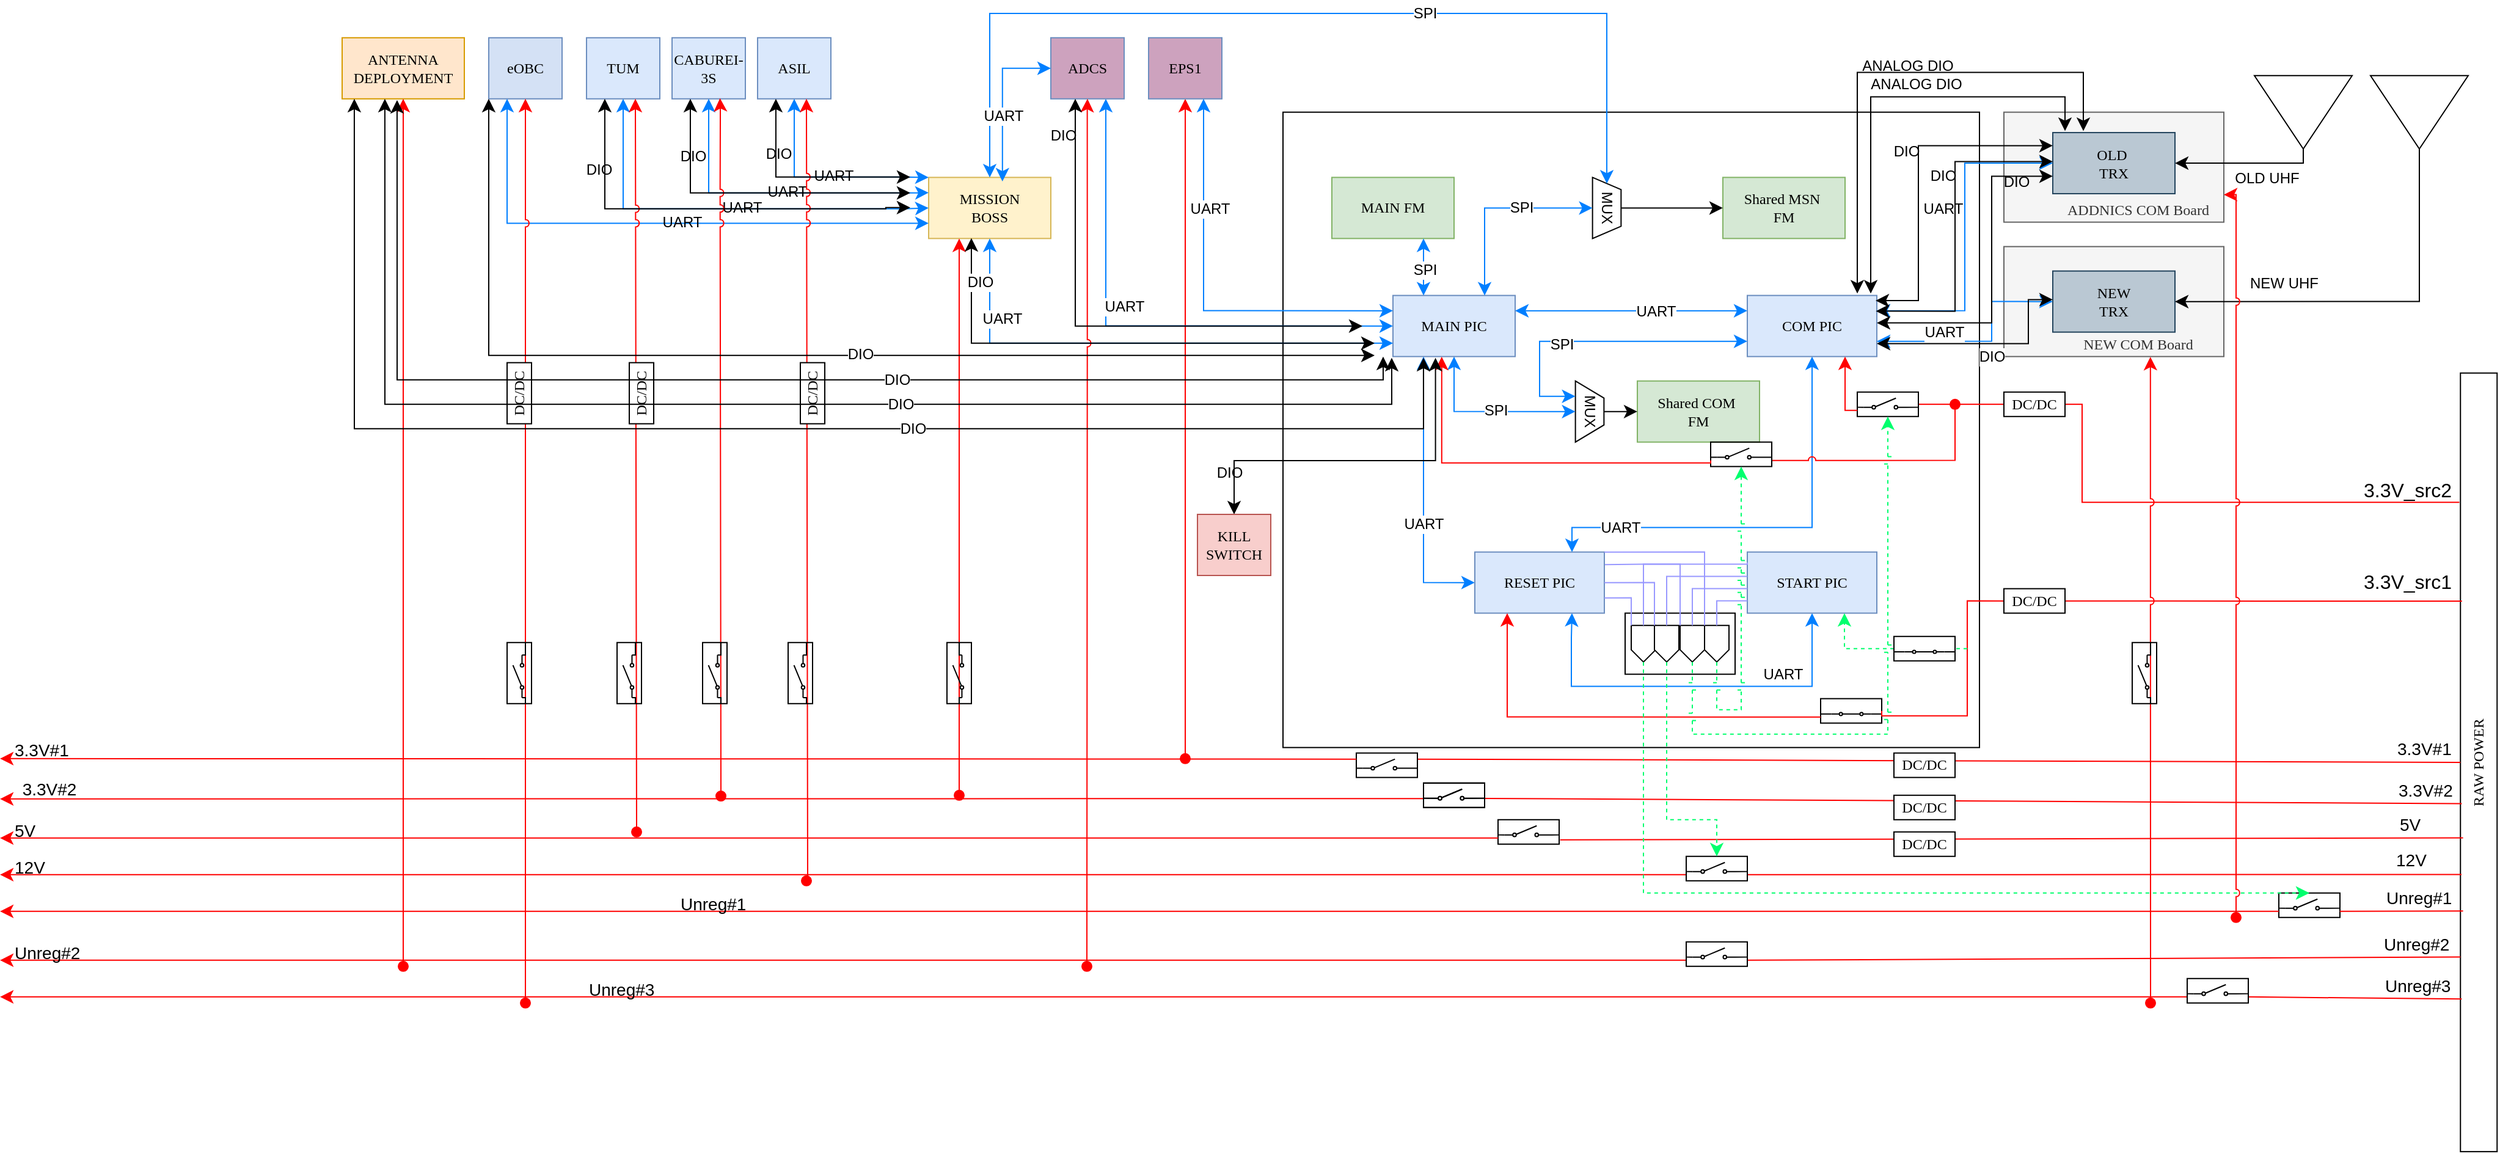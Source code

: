 <mxfile version="25.0.3" pages="4">
  <diagram name="obc-detailed-block-diagram" id="099fd60b-425b-db50-ffb0-6b813814b670">
    <mxGraphModel dx="2251" dy="702" grid="1" gridSize="10" guides="1" tooltips="1" connect="1" arrows="1" fold="1" page="1" pageScale="1" pageWidth="1100" pageHeight="850" background="none" math="0" shadow="0">
      <root>
        <mxCell id="0" />
        <mxCell id="1" parent="0" />
        <mxCell id="1dd3ca9b2b35b949-1" value="" style="whiteSpace=wrap;html=1;rounded=0;shadow=0;comic=0;labelBackgroundColor=none;strokeWidth=1;fontFamily=Verdana;fontSize=12;align=center;" parent="1" vertex="1">
          <mxGeometry x="-20" y="250.82" width="570" height="520" as="geometry" />
        </mxCell>
        <mxCell id="10ed09ecd0ef054a-3" value="MAIN FM" style="shape=rect;dashed=0;shadow=0;html=1;whiteSpace=wrap;rotation=0;rounded=0;comic=0;labelBackgroundColor=none;strokeWidth=1;fontFamily=Verdana;fontSize=12;align=center;fillColor=#d5e8d4;strokeColor=#82b366;" parent="1" vertex="1">
          <mxGeometry x="20" y="304.2" width="100" height="50" as="geometry" />
        </mxCell>
        <mxCell id="10ed09ecd0ef054a-33" value="MAIN PIC" style="shape=rect;dashed=0;shadow=0;html=1;whiteSpace=wrap;rounded=0;comic=0;labelBackgroundColor=none;strokeWidth=1;fontFamily=Verdana;fontSize=12;align=center;fillColor=#dae8fc;strokeColor=#6c8ebf;" parent="1" vertex="1">
          <mxGeometry x="70" y="400.82" width="100" height="50" as="geometry" />
        </mxCell>
        <mxCell id="10ed09ecd0ef054a-34" value="COM PIC" style="shape=rect;dashed=0;shadow=0;html=1;whiteSpace=wrap;rounded=0;comic=0;labelBackgroundColor=none;strokeWidth=1;fontFamily=Verdana;fontSize=12;align=center;fillColor=#dae8fc;strokeColor=#6c8ebf;" parent="1" vertex="1">
          <mxGeometry x="360" y="400.82" width="106" height="50" as="geometry" />
        </mxCell>
        <mxCell id="k0fRo-i5VPMHgVZJWNBX-4" value="MUX" style="shape=trapezoid;perimeter=trapezoidPerimeter;whiteSpace=wrap;html=1;fixedSize=1;rotation=90;size=14;" parent="1" vertex="1">
          <mxGeometry x="206" y="484.14" width="50" height="23.37" as="geometry" />
        </mxCell>
        <mxCell id="k0fRo-i5VPMHgVZJWNBX-5" value="" style="triangle;whiteSpace=wrap;html=1;rotation=90;" parent="1" vertex="1">
          <mxGeometry x="785" y="210.89" width="60" height="80" as="geometry" />
        </mxCell>
        <mxCell id="k0fRo-i5VPMHgVZJWNBX-7" value="" style="triangle;whiteSpace=wrap;html=1;rotation=90;" parent="1" vertex="1">
          <mxGeometry x="880" y="210.89" width="60" height="80" as="geometry" />
        </mxCell>
        <mxCell id="k0fRo-i5VPMHgVZJWNBX-25" value="Shared MSN&amp;nbsp;&lt;div&gt;FM&lt;/div&gt;" style="shape=rect;dashed=0;shadow=0;html=1;whiteSpace=wrap;rotation=0;rounded=0;comic=0;labelBackgroundColor=none;strokeWidth=1;fontFamily=Verdana;fontSize=12;align=center;fillColor=#d5e8d4;strokeColor=#82b366;" parent="1" vertex="1">
          <mxGeometry x="340" y="304.2" width="100" height="50" as="geometry" />
        </mxCell>
        <mxCell id="k0fRo-i5VPMHgVZJWNBX-26" value="Shared COM&amp;nbsp;&lt;div&gt;FM&lt;/div&gt;" style="shape=rect;dashed=0;shadow=0;html=1;whiteSpace=wrap;rotation=0;rounded=0;comic=0;labelBackgroundColor=none;strokeWidth=1;fontFamily=Verdana;fontSize=12;align=center;fillColor=#d5e8d4;strokeColor=#82b366;" parent="1" vertex="1">
          <mxGeometry x="270" y="470.83" width="100" height="50" as="geometry" />
        </mxCell>
        <mxCell id="k0fRo-i5VPMHgVZJWNBX-27" value="MUX" style="shape=trapezoid;perimeter=trapezoidPerimeter;whiteSpace=wrap;html=1;fixedSize=1;rotation=90;size=10;" parent="1" vertex="1">
          <mxGeometry x="220" y="317.52" width="50" height="23.37" as="geometry" />
        </mxCell>
        <mxCell id="k0fRo-i5VPMHgVZJWNBX-29" value="" style="endArrow=classic;html=1;rounded=0;fontSize=12;startSize=8;endSize=8;curved=1;exitX=1;exitY=0.25;exitDx=0;exitDy=0;entryX=0;entryY=0.25;entryDx=0;entryDy=0;startArrow=classic;startFill=1;strokeColor=#007FFF;" parent="1" source="10ed09ecd0ef054a-33" target="10ed09ecd0ef054a-34" edge="1">
          <mxGeometry width="50" height="50" relative="1" as="geometry">
            <mxPoint x="160" y="550.82" as="sourcePoint" />
            <mxPoint x="210" y="500.82" as="targetPoint" />
          </mxGeometry>
        </mxCell>
        <mxCell id="k0fRo-i5VPMHgVZJWNBX-38" value="UART" style="edgeLabel;html=1;align=center;verticalAlign=middle;resizable=0;points=[];fontSize=12;" parent="k0fRo-i5VPMHgVZJWNBX-29" vertex="1" connectable="0">
          <mxGeometry x="0.209" relative="1" as="geometry">
            <mxPoint as="offset" />
          </mxGeometry>
        </mxCell>
        <mxCell id="k0fRo-i5VPMHgVZJWNBX-30" value="" style="endArrow=classic;html=1;rounded=0;fontSize=12;startSize=8;endSize=8;exitX=0.5;exitY=1;exitDx=0;exitDy=0;entryX=0.75;entryY=0;entryDx=0;entryDy=0;edgeStyle=orthogonalEdgeStyle;startArrow=classic;startFill=1;strokeColor=#007FFF;" parent="1" source="k0fRo-i5VPMHgVZJWNBX-27" target="10ed09ecd0ef054a-33" edge="1">
          <mxGeometry width="50" height="50" relative="1" as="geometry">
            <mxPoint x="170" y="450.54" as="sourcePoint" />
            <mxPoint x="280" y="450.54" as="targetPoint" />
          </mxGeometry>
        </mxCell>
        <mxCell id="k0fRo-i5VPMHgVZJWNBX-39" value="SPI" style="edgeLabel;html=1;align=center;verticalAlign=middle;resizable=0;points=[];fontSize=12;" parent="k0fRo-i5VPMHgVZJWNBX-30" vertex="1" connectable="0">
          <mxGeometry x="-0.26" relative="1" as="geometry">
            <mxPoint as="offset" />
          </mxGeometry>
        </mxCell>
        <mxCell id="k0fRo-i5VPMHgVZJWNBX-31" value="" style="endArrow=classic;html=1;rounded=0;fontSize=12;startSize=8;endSize=8;curved=1;exitX=0.5;exitY=0;exitDx=0;exitDy=0;entryX=0;entryY=0.5;entryDx=0;entryDy=0;" parent="1" source="k0fRo-i5VPMHgVZJWNBX-27" target="k0fRo-i5VPMHgVZJWNBX-25" edge="1">
          <mxGeometry width="50" height="50" relative="1" as="geometry">
            <mxPoint x="256" y="370.82" as="sourcePoint" />
            <mxPoint x="366" y="370.82" as="targetPoint" />
          </mxGeometry>
        </mxCell>
        <mxCell id="k0fRo-i5VPMHgVZJWNBX-32" value="" style="endArrow=classic;html=1;rounded=0;fontSize=12;startSize=8;endSize=8;exitX=0.5;exitY=1;exitDx=0;exitDy=0;entryX=0.5;entryY=1;entryDx=0;entryDy=0;startArrow=classic;startFill=1;edgeStyle=orthogonalEdgeStyle;strokeColor=#007FFF;" parent="1" source="10ed09ecd0ef054a-33" target="k0fRo-i5VPMHgVZJWNBX-4" edge="1">
          <mxGeometry width="50" height="50" relative="1" as="geometry">
            <mxPoint x="200" y="443.82" as="sourcePoint" />
            <mxPoint x="310" y="443.82" as="targetPoint" />
          </mxGeometry>
        </mxCell>
        <mxCell id="k0fRo-i5VPMHgVZJWNBX-40" value="SPI" style="edgeLabel;html=1;align=center;verticalAlign=middle;resizable=0;points=[];fontSize=12;" parent="k0fRo-i5VPMHgVZJWNBX-32" vertex="1" connectable="0">
          <mxGeometry x="0.097" y="1" relative="1" as="geometry">
            <mxPoint as="offset" />
          </mxGeometry>
        </mxCell>
        <mxCell id="k0fRo-i5VPMHgVZJWNBX-33" value="" style="endArrow=classic;html=1;rounded=0;fontSize=12;startSize=8;endSize=8;curved=1;exitX=0.5;exitY=0;exitDx=0;exitDy=0;entryX=0;entryY=0.5;entryDx=0;entryDy=0;" parent="1" source="k0fRo-i5VPMHgVZJWNBX-4" target="k0fRo-i5VPMHgVZJWNBX-26" edge="1">
          <mxGeometry width="50" height="50" relative="1" as="geometry">
            <mxPoint x="210" y="453.82" as="sourcePoint" />
            <mxPoint x="320" y="453.82" as="targetPoint" />
          </mxGeometry>
        </mxCell>
        <mxCell id="k0fRo-i5VPMHgVZJWNBX-34" value="" style="endArrow=classic;html=1;rounded=0;fontSize=12;startSize=8;endSize=8;exitX=0;exitY=0.75;exitDx=0;exitDy=0;entryX=0.25;entryY=1;entryDx=0;entryDy=0;edgeStyle=elbowEdgeStyle;startArrow=classic;startFill=1;strokeColor=#007FFF;" parent="1" source="10ed09ecd0ef054a-34" target="k0fRo-i5VPMHgVZJWNBX-4" edge="1">
          <mxGeometry width="50" height="50" relative="1" as="geometry">
            <mxPoint x="220" y="463.82" as="sourcePoint" />
            <mxPoint x="330" y="463.82" as="targetPoint" />
            <Array as="points">
              <mxPoint x="190" y="460.82" />
            </Array>
          </mxGeometry>
        </mxCell>
        <mxCell id="k0fRo-i5VPMHgVZJWNBX-41" value="SPI" style="edgeLabel;html=1;align=center;verticalAlign=middle;resizable=0;points=[];fontSize=12;" parent="k0fRo-i5VPMHgVZJWNBX-34" vertex="1" connectable="0">
          <mxGeometry x="0.246" y="2" relative="1" as="geometry">
            <mxPoint as="offset" />
          </mxGeometry>
        </mxCell>
        <mxCell id="k0fRo-i5VPMHgVZJWNBX-44" value="" style="endArrow=classic;html=1;rounded=0;fontSize=12;startSize=8;endSize=8;exitX=0.75;exitY=1;exitDx=0;exitDy=0;entryX=0.25;entryY=0;entryDx=0;entryDy=0;startArrow=classic;startFill=1;edgeStyle=orthogonalEdgeStyle;strokeColor=#007FFF;" parent="1" source="10ed09ecd0ef054a-3" target="10ed09ecd0ef054a-33" edge="1">
          <mxGeometry width="50" height="50" relative="1" as="geometry">
            <mxPoint x="130" y="460.82" as="sourcePoint" />
            <mxPoint x="229" y="505.82" as="targetPoint" />
          </mxGeometry>
        </mxCell>
        <mxCell id="k0fRo-i5VPMHgVZJWNBX-45" value="SPI" style="edgeLabel;html=1;align=center;verticalAlign=middle;resizable=0;points=[];fontSize=12;" parent="k0fRo-i5VPMHgVZJWNBX-44" vertex="1" connectable="0">
          <mxGeometry x="0.097" y="1" relative="1" as="geometry">
            <mxPoint as="offset" />
          </mxGeometry>
        </mxCell>
        <mxCell id="k0fRo-i5VPMHgVZJWNBX-47" value="ANTENNA&lt;div&gt;DEPLOYMENT&lt;/div&gt;" style="shape=rect;dashed=0;shadow=0;html=1;whiteSpace=wrap;rotation=0;rounded=0;comic=0;labelBackgroundColor=none;strokeWidth=1;fontFamily=Verdana;fontSize=12;align=center;fillColor=#ffe6cc;strokeColor=#d79b00;" parent="1" vertex="1">
          <mxGeometry x="-790" y="189.89" width="100" height="50" as="geometry" />
        </mxCell>
        <mxCell id="k0fRo-i5VPMHgVZJWNBX-54" value="&lt;blockquote style=&quot;margin: 0 0 0 40px; border: none; padding: 0px;&quot;&gt;&lt;p style=&quot;line-height: 120%; margin-bottom: 0px; margin-left: 0px; margin-top: 70px;&quot;&gt;ADDNICS COM Board&lt;/p&gt;&lt;/blockquote&gt;" style="shape=rect;dashed=0;shadow=0;html=1;whiteSpace=wrap;rounded=0;comic=0;labelBackgroundColor=none;strokeWidth=1;fontFamily=Verdana;fontSize=12;align=center;fillColor=#f5f5f5;fontColor=#333333;strokeColor=#666666;" parent="1" vertex="1">
          <mxGeometry x="570" y="250.82" width="180" height="90" as="geometry" />
        </mxCell>
        <mxCell id="k0fRo-i5VPMHgVZJWNBX-55" value="OLD&amp;nbsp;&lt;div&gt;TRX&lt;/div&gt;" style="shape=rect;dashed=0;shadow=0;html=1;whiteSpace=wrap;rotation=0;rounded=0;comic=0;labelBackgroundColor=none;strokeWidth=1;fontFamily=Verdana;fontSize=12;align=center;fillColor=#bac8d3;strokeColor=#23445d;" parent="1" vertex="1">
          <mxGeometry x="610" y="267.52" width="100" height="50" as="geometry" />
        </mxCell>
        <mxCell id="k0fRo-i5VPMHgVZJWNBX-57" value="&lt;blockquote style=&quot;margin: 0 0 0 40px; border: none; padding: 0px;&quot;&gt;&lt;p style=&quot;line-height: 120%; margin-bottom: 0px; margin-left: 0px; margin-top: 70px;&quot;&gt;NEW COM Board&lt;/p&gt;&lt;/blockquote&gt;" style="shape=rect;dashed=0;shadow=0;html=1;whiteSpace=wrap;rounded=0;comic=0;labelBackgroundColor=none;strokeWidth=1;fontFamily=Verdana;fontSize=12;align=center;fillColor=#f5f5f5;strokeColor=#666666;fontColor=#333333;" parent="1" vertex="1">
          <mxGeometry x="570" y="360.82" width="180" height="90" as="geometry" />
        </mxCell>
        <mxCell id="k0fRo-i5VPMHgVZJWNBX-56" value="NEW&lt;div&gt;TRX&lt;/div&gt;" style="shape=rect;dashed=0;shadow=0;html=1;whiteSpace=wrap;rotation=0;rounded=0;comic=0;labelBackgroundColor=none;strokeWidth=1;fontFamily=Verdana;fontSize=12;align=center;fillColor=#bac8d3;strokeColor=#23445d;" parent="1" vertex="1">
          <mxGeometry x="610" y="380.82" width="100" height="50" as="geometry" />
        </mxCell>
        <mxCell id="k0fRo-i5VPMHgVZJWNBX-49" value="" style="endArrow=none;html=1;rounded=0;fontSize=12;startSize=8;endSize=8;entryX=1;entryY=0.5;entryDx=0;entryDy=0;startArrow=classic;startFill=1;edgeStyle=orthogonalEdgeStyle;exitX=1;exitY=0.5;exitDx=0;exitDy=0;endFill=0;" parent="1" source="k0fRo-i5VPMHgVZJWNBX-55" target="k0fRo-i5VPMHgVZJWNBX-5" edge="1">
          <mxGeometry width="50" height="50" relative="1" as="geometry">
            <mxPoint x="180" y="423.82" as="sourcePoint" />
            <mxPoint x="370" y="423.82" as="targetPoint" />
          </mxGeometry>
        </mxCell>
        <mxCell id="k0fRo-i5VPMHgVZJWNBX-52" value="OLD UHF" style="edgeLabel;html=1;align=center;verticalAlign=middle;resizable=0;points=[];fontSize=12;" parent="k0fRo-i5VPMHgVZJWNBX-49" vertex="1" connectable="0">
          <mxGeometry x="0.103" relative="1" as="geometry">
            <mxPoint x="10" y="12" as="offset" />
          </mxGeometry>
        </mxCell>
        <mxCell id="k0fRo-i5VPMHgVZJWNBX-51" value="" style="endArrow=none;html=1;rounded=0;fontSize=12;startSize=8;endSize=8;entryX=1;entryY=0.5;entryDx=0;entryDy=0;startArrow=classic;startFill=1;edgeStyle=orthogonalEdgeStyle;exitX=1;exitY=0.5;exitDx=0;exitDy=0;endFill=0;" parent="1" source="k0fRo-i5VPMHgVZJWNBX-56" target="k0fRo-i5VPMHgVZJWNBX-7" edge="1">
          <mxGeometry width="50" height="50" relative="1" as="geometry">
            <mxPoint x="476" y="423.82" as="sourcePoint" />
            <mxPoint x="670" y="347.82" as="targetPoint" />
            <Array as="points">
              <mxPoint x="910" y="405.82" />
            </Array>
          </mxGeometry>
        </mxCell>
        <mxCell id="k0fRo-i5VPMHgVZJWNBX-53" value="NEW UHF" style="edgeLabel;html=1;align=center;verticalAlign=middle;resizable=0;points=[];fontSize=12;" parent="k0fRo-i5VPMHgVZJWNBX-51" vertex="1" connectable="0">
          <mxGeometry x="0.22" y="-2" relative="1" as="geometry">
            <mxPoint x="-109" y="-17" as="offset" />
          </mxGeometry>
        </mxCell>
        <mxCell id="k0fRo-i5VPMHgVZJWNBX-58" value="" style="endArrow=classic;html=1;rounded=0;fontSize=12;startSize=8;endSize=8;exitX=1;exitY=0.25;exitDx=0;exitDy=0;startArrow=classic;startFill=1;entryX=0;entryY=0.5;entryDx=0;entryDy=0;edgeStyle=orthogonalEdgeStyle;strokeColor=#007FFF;" parent="1" source="10ed09ecd0ef054a-34" target="k0fRo-i5VPMHgVZJWNBX-55" edge="1">
          <mxGeometry width="50" height="50" relative="1" as="geometry">
            <mxPoint x="402" y="460.82" as="sourcePoint" />
            <mxPoint x="402" y="619.82" as="targetPoint" />
          </mxGeometry>
        </mxCell>
        <mxCell id="k0fRo-i5VPMHgVZJWNBX-59" value="UART" style="edgeLabel;html=1;align=center;verticalAlign=middle;resizable=0;points=[];fontSize=12;" parent="k0fRo-i5VPMHgVZJWNBX-58" vertex="1" connectable="0">
          <mxGeometry x="0.209" relative="1" as="geometry">
            <mxPoint x="-18" y="4" as="offset" />
          </mxGeometry>
        </mxCell>
        <mxCell id="k0fRo-i5VPMHgVZJWNBX-60" value="" style="endArrow=classic;html=1;rounded=0;fontSize=12;startSize=8;endSize=8;exitX=1;exitY=0.75;exitDx=0;exitDy=0;startArrow=classic;startFill=1;entryX=0;entryY=0.5;entryDx=0;entryDy=0;edgeStyle=orthogonalEdgeStyle;strokeColor=#007FFF;" parent="1" source="10ed09ecd0ef054a-34" target="k0fRo-i5VPMHgVZJWNBX-56" edge="1">
          <mxGeometry width="50" height="50" relative="1" as="geometry">
            <mxPoint x="476" y="423.82" as="sourcePoint" />
            <mxPoint x="620" y="302.82" as="targetPoint" />
            <Array as="points">
              <mxPoint x="560" y="438.82" />
              <mxPoint x="560" y="405.82" />
            </Array>
          </mxGeometry>
        </mxCell>
        <mxCell id="k0fRo-i5VPMHgVZJWNBX-61" value="UART" style="edgeLabel;html=1;align=center;verticalAlign=middle;resizable=0;points=[];fontSize=12;" parent="k0fRo-i5VPMHgVZJWNBX-60" vertex="1" connectable="0">
          <mxGeometry x="0.209" relative="1" as="geometry">
            <mxPoint x="-39" y="5" as="offset" />
          </mxGeometry>
        </mxCell>
        <mxCell id="k0fRo-i5VPMHgVZJWNBX-82" value="" style="endArrow=classic;html=1;rounded=0;fontSize=12;startSize=8;endSize=8;entryX=0;entryY=0.5;entryDx=0;entryDy=0;startArrow=classic;startFill=1;exitX=0.25;exitY=1;exitDx=0;exitDy=0;edgeStyle=orthogonalEdgeStyle;strokeColor=#007FFF;" parent="1" source="10ed09ecd0ef054a-33" target="10ed09ecd0ef054a-31" edge="1">
          <mxGeometry width="50" height="50" relative="1" as="geometry">
            <mxPoint x="200" y="450.823" as="sourcePoint" />
            <mxPoint x="20" y="601.68" as="targetPoint" />
          </mxGeometry>
        </mxCell>
        <mxCell id="k0fRo-i5VPMHgVZJWNBX-83" value="UART" style="edgeLabel;html=1;align=center;verticalAlign=middle;resizable=0;points=[];fontSize=12;" parent="k0fRo-i5VPMHgVZJWNBX-82" vertex="1" connectable="0">
          <mxGeometry x="0.209" relative="1" as="geometry">
            <mxPoint as="offset" />
          </mxGeometry>
        </mxCell>
        <mxCell id="k0fRo-i5VPMHgVZJWNBX-85" value="" style="group" parent="1" vertex="1" connectable="0">
          <mxGeometry x="137" y="610.82" width="333" height="140" as="geometry" />
        </mxCell>
        <mxCell id="10ed09ecd0ef054a-31" value="RESET PIC" style="shape=rect;dashed=0;shadow=0;html=1;whiteSpace=wrap;rounded=0;comic=0;labelBackgroundColor=none;strokeWidth=1;fontFamily=Verdana;fontSize=12;align=center;fillColor=#dae8fc;strokeColor=#6c8ebf;" parent="k0fRo-i5VPMHgVZJWNBX-85" vertex="1">
          <mxGeometry width="106" height="50" as="geometry" />
        </mxCell>
        <mxCell id="10ed09ecd0ef054a-57" value="START PIC" style="shape=rect;dashed=0;shadow=0;html=1;whiteSpace=wrap;rounded=0;comic=0;labelBackgroundColor=none;strokeWidth=1;fontFamily=Verdana;fontSize=12;align=center;fillColor=#dae8fc;strokeColor=#6c8ebf;" parent="k0fRo-i5VPMHgVZJWNBX-85" vertex="1">
          <mxGeometry x="223" width="106" height="50" as="geometry" />
        </mxCell>
        <mxCell id="k0fRo-i5VPMHgVZJWNBX-42" value="" style="endArrow=classic;html=1;rounded=0;fontSize=12;startSize=8;endSize=8;exitX=0.5;exitY=1;exitDx=0;exitDy=0;startArrow=classic;startFill=1;entryX=0.75;entryY=1;entryDx=0;entryDy=0;edgeStyle=orthogonalEdgeStyle;strokeColor=#007FFF;" parent="k0fRo-i5VPMHgVZJWNBX-85" source="10ed09ecd0ef054a-57" target="10ed09ecd0ef054a-31" edge="1">
          <mxGeometry width="50" height="50" relative="1" as="geometry">
            <mxPoint x="113" y="-187" as="sourcePoint" />
            <mxPoint x="303" y="-187" as="targetPoint" />
            <Array as="points">
              <mxPoint x="276" y="110" />
              <mxPoint x="79" y="110" />
              <mxPoint x="79" y="70" />
            </Array>
          </mxGeometry>
        </mxCell>
        <mxCell id="k0fRo-i5VPMHgVZJWNBX-43" value="UART" style="edgeLabel;html=1;align=center;verticalAlign=middle;resizable=0;points=[];fontSize=12;" parent="k0fRo-i5VPMHgVZJWNBX-42" vertex="1" connectable="0">
          <mxGeometry x="0.209" relative="1" as="geometry">
            <mxPoint x="108" y="-10" as="offset" />
          </mxGeometry>
        </mxCell>
        <mxCell id="k0fRo-i5VPMHgVZJWNBX-73" value="" style="group" parent="k0fRo-i5VPMHgVZJWNBX-85" vertex="1" connectable="0">
          <mxGeometry x="123" y="50" width="90" height="50" as="geometry" />
        </mxCell>
        <mxCell id="k0fRo-i5VPMHgVZJWNBX-62" value="" style="shape=rect;dashed=0;shadow=0;html=1;whiteSpace=wrap;rounded=0;comic=0;labelBackgroundColor=none;strokeWidth=1;fontFamily=Verdana;fontSize=12;align=center;" parent="k0fRo-i5VPMHgVZJWNBX-73" vertex="1">
          <mxGeometry width="90" height="50" as="geometry" />
        </mxCell>
        <mxCell id="k0fRo-i5VPMHgVZJWNBX-72" value="" style="group" parent="k0fRo-i5VPMHgVZJWNBX-73" vertex="1" connectable="0">
          <mxGeometry x="5" y="10" width="80" height="30" as="geometry" />
        </mxCell>
        <mxCell id="k0fRo-i5VPMHgVZJWNBX-67" value="" style="html=1;shadow=0;dashed=0;align=center;verticalAlign=middle;shape=mxgraph.arrows2.arrow;dy=0;dx=10;notch=0;rotation=90;" parent="k0fRo-i5VPMHgVZJWNBX-72" vertex="1">
          <mxGeometry x="-5" y="5" width="30" height="20" as="geometry" />
        </mxCell>
        <mxCell id="k0fRo-i5VPMHgVZJWNBX-68" value="" style="html=1;shadow=0;dashed=0;align=center;verticalAlign=middle;shape=mxgraph.arrows2.arrow;dy=0;dx=10;notch=0;rotation=90;" parent="k0fRo-i5VPMHgVZJWNBX-72" vertex="1">
          <mxGeometry x="14" y="5" width="30" height="20" as="geometry" />
        </mxCell>
        <mxCell id="k0fRo-i5VPMHgVZJWNBX-69" value="" style="html=1;shadow=0;dashed=0;align=center;verticalAlign=middle;shape=mxgraph.arrows2.arrow;dy=0;dx=10;notch=0;rotation=90;" parent="k0fRo-i5VPMHgVZJWNBX-72" vertex="1">
          <mxGeometry x="35" y="5" width="30" height="20" as="geometry" />
        </mxCell>
        <mxCell id="k0fRo-i5VPMHgVZJWNBX-70" value="" style="html=1;shadow=0;dashed=0;align=center;verticalAlign=middle;shape=mxgraph.arrows2.arrow;dy=0;dx=10;notch=0;rotation=90;" parent="k0fRo-i5VPMHgVZJWNBX-72" vertex="1">
          <mxGeometry x="55" y="5" width="30" height="20" as="geometry" />
        </mxCell>
        <mxCell id="k0fRo-i5VPMHgVZJWNBX-71" value="" style="endArrow=none;html=1;rounded=0;fontSize=12;startSize=8;endSize=8;strokeColor=#9999FF;edgeStyle=orthogonalEdgeStyle;entryX=1.005;entryY=0.206;entryDx=0;entryDy=0;entryPerimeter=0;exitX=0;exitY=0;exitDx=0;exitDy=20;exitPerimeter=0;" parent="k0fRo-i5VPMHgVZJWNBX-85" source="k0fRo-i5VPMHgVZJWNBX-69" target="10ed09ecd0ef054a-31" edge="1">
          <mxGeometry width="50" height="50" relative="1" as="geometry">
            <mxPoint x="173" y="60" as="sourcePoint" />
            <mxPoint x="163" y="-50" as="targetPoint" />
            <Array as="points">
              <mxPoint x="168" y="10" />
              <mxPoint x="138" y="10" />
            </Array>
          </mxGeometry>
        </mxCell>
        <mxCell id="k0fRo-i5VPMHgVZJWNBX-74" value="" style="endArrow=none;html=1;rounded=0;fontSize=12;startSize=8;endSize=8;strokeColor=#9999FF;exitX=0;exitY=0;exitDx=0;exitDy=20;exitPerimeter=0;edgeStyle=orthogonalEdgeStyle;entryX=1;entryY=0.5;entryDx=0;entryDy=0;" parent="k0fRo-i5VPMHgVZJWNBX-85" source="k0fRo-i5VPMHgVZJWNBX-68" target="10ed09ecd0ef054a-31" edge="1">
          <mxGeometry width="50" height="50" relative="1" as="geometry">
            <mxPoint x="148" y="70" as="sourcePoint" />
            <mxPoint x="117" y="20" as="targetPoint" />
            <Array as="points">
              <mxPoint x="147" y="25" />
            </Array>
          </mxGeometry>
        </mxCell>
        <mxCell id="k0fRo-i5VPMHgVZJWNBX-75" value="" style="endArrow=none;html=1;rounded=0;fontSize=12;startSize=8;endSize=8;strokeColor=#9999FF;exitX=0;exitY=0;exitDx=0;exitDy=20;exitPerimeter=0;edgeStyle=orthogonalEdgeStyle;entryX=1;entryY=0;entryDx=0;entryDy=0;" parent="k0fRo-i5VPMHgVZJWNBX-85" source="k0fRo-i5VPMHgVZJWNBX-70" target="10ed09ecd0ef054a-31" edge="1">
          <mxGeometry width="50" height="50" relative="1" as="geometry">
            <mxPoint x="154" y="50" as="sourcePoint" />
            <mxPoint x="123" as="targetPoint" />
            <Array as="points">
              <mxPoint x="188" />
            </Array>
          </mxGeometry>
        </mxCell>
        <mxCell id="k0fRo-i5VPMHgVZJWNBX-76" value="" style="endArrow=none;html=1;rounded=0;fontSize=12;startSize=8;endSize=8;strokeColor=#9999FF;exitX=0;exitY=0;exitDx=0;exitDy=20;exitPerimeter=0;edgeStyle=orthogonalEdgeStyle;entryX=1;entryY=0.75;entryDx=0;entryDy=0;" parent="k0fRo-i5VPMHgVZJWNBX-85" source="k0fRo-i5VPMHgVZJWNBX-67" target="10ed09ecd0ef054a-31" edge="1">
          <mxGeometry width="50" height="50" relative="1" as="geometry">
            <mxPoint x="158" y="80" as="sourcePoint" />
            <mxPoint x="127" y="30" as="targetPoint" />
            <Array as="points">
              <mxPoint x="128" y="38" />
            </Array>
          </mxGeometry>
        </mxCell>
        <mxCell id="k0fRo-i5VPMHgVZJWNBX-77" value="" style="endArrow=none;html=1;rounded=0;fontSize=12;startSize=8;endSize=8;strokeColor=#9999FF;exitX=0;exitY=0.5;exitDx=0;exitDy=0;exitPerimeter=0;edgeStyle=orthogonalEdgeStyle;entryX=0;entryY=0.17;entryDx=0;entryDy=0;entryPerimeter=0;" parent="k0fRo-i5VPMHgVZJWNBX-85" source="k0fRo-i5VPMHgVZJWNBX-67" target="10ed09ecd0ef054a-57" edge="1">
          <mxGeometry width="50" height="50" relative="1" as="geometry">
            <mxPoint x="193.5" y="10" as="sourcePoint" />
            <mxPoint x="162.5" y="-40" as="targetPoint" />
            <Array as="points">
              <mxPoint x="138" y="10" />
              <mxPoint x="223" y="10" />
            </Array>
          </mxGeometry>
        </mxCell>
        <mxCell id="k0fRo-i5VPMHgVZJWNBX-78" value="" style="endArrow=none;html=1;rounded=0;fontSize=12;startSize=8;endSize=8;strokeColor=#9999FF;exitX=0;exitY=0.5;exitDx=0;exitDy=0;exitPerimeter=0;edgeStyle=orthogonalEdgeStyle;entryX=0;entryY=0.405;entryDx=0;entryDy=0;entryPerimeter=0;" parent="k0fRo-i5VPMHgVZJWNBX-85" source="k0fRo-i5VPMHgVZJWNBX-68" target="10ed09ecd0ef054a-57" edge="1">
          <mxGeometry width="50" height="50" relative="1" as="geometry">
            <mxPoint x="203" as="sourcePoint" />
            <mxPoint x="223" y="10" as="targetPoint" />
            <Array as="points">
              <mxPoint x="157" y="20" />
              <mxPoint x="223" y="20" />
            </Array>
          </mxGeometry>
        </mxCell>
        <mxCell id="k0fRo-i5VPMHgVZJWNBX-79" value="" style="endArrow=none;html=1;rounded=0;fontSize=12;startSize=8;endSize=8;strokeColor=#9999FF;exitX=0;exitY=0.5;exitDx=0;exitDy=0;exitPerimeter=0;edgeStyle=orthogonalEdgeStyle;" parent="k0fRo-i5VPMHgVZJWNBX-85" source="k0fRo-i5VPMHgVZJWNBX-70" edge="1">
          <mxGeometry width="50" height="50" relative="1" as="geometry">
            <mxPoint x="220" y="-20" as="sourcePoint" />
            <mxPoint x="223" y="40" as="targetPoint" />
            <Array as="points">
              <mxPoint x="198" y="40" />
              <mxPoint x="223" y="40" />
            </Array>
          </mxGeometry>
        </mxCell>
        <mxCell id="k0fRo-i5VPMHgVZJWNBX-80" value="" style="endArrow=none;html=1;rounded=0;fontSize=12;startSize=8;endSize=8;strokeColor=#9999FF;exitX=0;exitY=0.5;exitDx=0;exitDy=0;exitPerimeter=0;edgeStyle=orthogonalEdgeStyle;" parent="k0fRo-i5VPMHgVZJWNBX-85" source="k0fRo-i5VPMHgVZJWNBX-69" edge="1">
          <mxGeometry width="50" height="50" relative="1" as="geometry">
            <mxPoint x="213.5" y="-10" as="sourcePoint" />
            <mxPoint x="223" y="30" as="targetPoint" />
            <Array as="points">
              <mxPoint x="178" y="30" />
              <mxPoint x="223" y="30" />
            </Array>
          </mxGeometry>
        </mxCell>
        <mxCell id="k0fRo-i5VPMHgVZJWNBX-162" value="" style="group" parent="k0fRo-i5VPMHgVZJWNBX-85" vertex="1" connectable="0">
          <mxGeometry x="283" y="120.0" width="50" height="20" as="geometry" />
        </mxCell>
        <mxCell id="k0fRo-i5VPMHgVZJWNBX-163" value="" style="shape=rect;dashed=0;shadow=0;html=1;whiteSpace=wrap;rounded=0;comic=0;labelBackgroundColor=none;strokeWidth=1;fontFamily=Verdana;fontSize=12;align=center;fillColor=none;" parent="k0fRo-i5VPMHgVZJWNBX-162" vertex="1">
          <mxGeometry width="50" height="20" as="geometry" />
        </mxCell>
        <mxCell id="k0fRo-i5VPMHgVZJWNBX-164" value="" style="html=1;shape=mxgraph.electrical.electro-mechanical.singleSwitch;aspect=fixed;elSwitchState=on;" parent="k0fRo-i5VPMHgVZJWNBX-162" vertex="1">
          <mxGeometry x="8.75" y="5.67" width="32.5" height="8.66" as="geometry" />
        </mxCell>
        <mxCell id="k0fRo-i5VPMHgVZJWNBX-165" style="edgeStyle=orthogonalEdgeStyle;rounded=0;orthogonalLoop=1;jettySize=auto;html=1;exitX=0;exitY=0.8;exitDx=0;exitDy=0;entryX=0;entryY=0.5;entryDx=0;entryDy=0;endArrow=none;endFill=0;" parent="k0fRo-i5VPMHgVZJWNBX-162" source="k0fRo-i5VPMHgVZJWNBX-164" target="k0fRo-i5VPMHgVZJWNBX-163" edge="1">
          <mxGeometry relative="1" as="geometry" />
        </mxCell>
        <mxCell id="k0fRo-i5VPMHgVZJWNBX-166" style="edgeStyle=orthogonalEdgeStyle;rounded=0;orthogonalLoop=1;jettySize=auto;html=1;exitX=1;exitY=0.8;exitDx=0;exitDy=0;entryX=1;entryY=0.5;entryDx=0;entryDy=0;endArrow=none;endFill=0;" parent="k0fRo-i5VPMHgVZJWNBX-162" source="k0fRo-i5VPMHgVZJWNBX-164" target="k0fRo-i5VPMHgVZJWNBX-163" edge="1">
          <mxGeometry relative="1" as="geometry" />
        </mxCell>
        <mxCell id="k0fRo-i5VPMHgVZJWNBX-167" value="" style="endArrow=classic;html=1;rounded=0;fontSize=12;startSize=8;endSize=8;strokeColor=#FF0000;exitX=0;exitY=0.75;exitDx=0;exitDy=0;edgeStyle=orthogonalEdgeStyle;endFill=1;entryX=0.25;entryY=1;entryDx=0;entryDy=0;" parent="k0fRo-i5VPMHgVZJWNBX-85" source="k0fRo-i5VPMHgVZJWNBX-163" target="10ed09ecd0ef054a-31" edge="1">
          <mxGeometry relative="1" as="geometry">
            <mxPoint x="303" y="139.5" as="sourcePoint" />
            <mxPoint x="243" y="134.5" as="targetPoint" />
            <Array as="points">
              <mxPoint x="27" y="134.07" />
            </Array>
          </mxGeometry>
        </mxCell>
        <mxCell id="k0fRo-i5VPMHgVZJWNBX-86" value="" style="endArrow=classic;html=1;rounded=0;fontSize=12;startSize=8;endSize=8;entryX=0.75;entryY=0;entryDx=0;entryDy=0;startArrow=classic;startFill=1;exitX=0.5;exitY=1;exitDx=0;exitDy=0;edgeStyle=orthogonalEdgeStyle;strokeColor=#007FFF;" parent="1" source="10ed09ecd0ef054a-34" target="10ed09ecd0ef054a-31" edge="1">
          <mxGeometry width="50" height="50" relative="1" as="geometry">
            <mxPoint x="105" y="460.82" as="sourcePoint" />
            <mxPoint x="147" y="645.82" as="targetPoint" />
            <Array as="points">
              <mxPoint x="413" y="590.82" />
              <mxPoint x="217" y="590.82" />
            </Array>
          </mxGeometry>
        </mxCell>
        <mxCell id="k0fRo-i5VPMHgVZJWNBX-87" value="UART" style="edgeLabel;html=1;align=center;verticalAlign=middle;resizable=0;points=[];fontSize=12;" parent="k0fRo-i5VPMHgVZJWNBX-86" vertex="1" connectable="0">
          <mxGeometry x="0.209" relative="1" as="geometry">
            <mxPoint x="-82" as="offset" />
          </mxGeometry>
        </mxCell>
        <mxCell id="k0fRo-i5VPMHgVZJWNBX-92" value="MISSION&lt;div&gt;BOSS&lt;/div&gt;" style="shape=rect;dashed=0;shadow=0;html=1;whiteSpace=wrap;rotation=0;rounded=0;comic=0;labelBackgroundColor=none;strokeWidth=1;fontFamily=Verdana;fontSize=12;align=center;fillColor=#fff2cc;strokeColor=#d6b656;" parent="1" vertex="1">
          <mxGeometry x="-310" y="304.2" width="100" height="50" as="geometry" />
        </mxCell>
        <mxCell id="k0fRo-i5VPMHgVZJWNBX-98" value="" style="endArrow=none;html=1;rounded=0;fontSize=12;startSize=8;endSize=8;strokeColor=#FF0000;exitX=0;exitY=0.5;exitDx=0;exitDy=0;edgeStyle=orthogonalEdgeStyle;endFill=0;entryX=1;entryY=0.5;entryDx=0;entryDy=0;" parent="1" source="k0fRo-i5VPMHgVZJWNBX-93" target="k0fRo-i5VPMHgVZJWNBX-163" edge="1">
          <mxGeometry relative="1" as="geometry">
            <mxPoint x="484" y="690.82" as="sourcePoint" />
            <mxPoint x="500" y="739.89" as="targetPoint" />
            <Array as="points">
              <mxPoint x="540" y="744.89" />
              <mxPoint x="470" y="744.89" />
            </Array>
          </mxGeometry>
        </mxCell>
        <mxCell id="k0fRo-i5VPMHgVZJWNBX-100" value="" style="endArrow=none;html=1;rounded=0;fontSize=12;startSize=8;endSize=8;strokeColor=#FF0000;edgeStyle=orthogonalEdgeStyle;entryX=1;entryY=0.75;entryDx=0;entryDy=0;exitX=0;exitY=0.5;exitDx=0;exitDy=0;endFill=0;" parent="1" source="k0fRo-i5VPMHgVZJWNBX-94" target="k0fRo-i5VPMHgVZJWNBX-215" edge="1">
          <mxGeometry relative="1" as="geometry">
            <mxPoint x="580" y="630.82" as="sourcePoint" />
            <mxPoint x="200" y="670.82" as="targetPoint" />
            <Array as="points">
              <mxPoint x="500" y="489.89" />
            </Array>
          </mxGeometry>
        </mxCell>
        <mxCell id="k0fRo-i5VPMHgVZJWNBX-101" value="" style="endArrow=none;html=1;rounded=0;fontSize=12;startSize=8;endSize=8;strokeColor=#FF0000;edgeStyle=orthogonalEdgeStyle;startArrow=oval;startFill=1;jumpStyle=arc;entryX=1;entryY=0.75;entryDx=0;entryDy=0;endFill=0;" parent="1" target="k0fRo-i5VPMHgVZJWNBX-150" edge="1">
          <mxGeometry relative="1" as="geometry">
            <mxPoint x="530" y="489.89" as="sourcePoint" />
            <mxPoint x="380" y="530.89" as="targetPoint" />
            <Array as="points">
              <mxPoint x="530" y="535.89" />
            </Array>
          </mxGeometry>
        </mxCell>
        <mxCell id="k0fRo-i5VPMHgVZJWNBX-104" value="" style="endArrow=classic;html=1;rounded=0;fontSize=12;startSize=8;endSize=8;strokeColor=#FF0000;edgeStyle=orthogonalEdgeStyle;entryX=0.5;entryY=1;entryDx=0;entryDy=0;startArrow=oval;startFill=1;jumpStyle=arc;jumpSize=6;" parent="1" target="k0fRo-i5VPMHgVZJWNBX-112" edge="1">
          <mxGeometry relative="1" as="geometry">
            <mxPoint x="-100" y="779.89" as="sourcePoint" />
            <mxPoint x="-75" y="450.82" as="targetPoint" />
            <Array as="points">
              <mxPoint x="-100" y="779.89" />
            </Array>
          </mxGeometry>
        </mxCell>
        <mxCell id="k0fRo-i5VPMHgVZJWNBX-108" value="" style="endArrow=classic;html=1;rounded=0;fontSize=12;startSize=8;endSize=8;exitX=0.5;exitY=1;exitDx=0;exitDy=0;startArrow=classic;startFill=1;edgeStyle=orthogonalEdgeStyle;strokeColor=#007FFF;" parent="1" source="k0fRo-i5VPMHgVZJWNBX-92" edge="1">
          <mxGeometry width="50" height="50" relative="1" as="geometry">
            <mxPoint x="-40" y="448.82" as="sourcePoint" />
            <mxPoint x="70" y="439.89" as="targetPoint" />
            <Array as="points">
              <mxPoint x="-260" y="439.89" />
              <mxPoint x="70" y="439.89" />
            </Array>
          </mxGeometry>
        </mxCell>
        <mxCell id="k0fRo-i5VPMHgVZJWNBX-109" value="UART" style="edgeLabel;html=1;align=center;verticalAlign=middle;resizable=0;points=[];fontSize=12;" parent="k0fRo-i5VPMHgVZJWNBX-108" vertex="1" connectable="0">
          <mxGeometry x="0.209" relative="1" as="geometry">
            <mxPoint x="-156" y="-20" as="offset" />
          </mxGeometry>
        </mxCell>
        <mxCell id="k0fRo-i5VPMHgVZJWNBX-110" value="" style="endArrow=classic;html=1;rounded=0;fontSize=12;startSize=8;endSize=8;startArrow=classic;startFill=1;edgeStyle=orthogonalEdgeStyle;entryX=0;entryY=0.5;entryDx=0;entryDy=0;exitX=0.75;exitY=1;exitDx=0;exitDy=0;strokeColor=#007FFF;" parent="1" source="G_C1A0YrndC_dQLqVXNu-1" target="10ed09ecd0ef054a-33" edge="1">
          <mxGeometry width="50" height="50" relative="1" as="geometry">
            <mxPoint x="-515" y="368.99" as="sourcePoint" />
            <mxPoint x="-200" y="319.99" as="targetPoint" />
            <Array as="points">
              <mxPoint x="-165" y="425.89" />
            </Array>
          </mxGeometry>
        </mxCell>
        <mxCell id="k0fRo-i5VPMHgVZJWNBX-111" value="UART" style="edgeLabel;html=1;align=center;verticalAlign=middle;resizable=0;points=[];fontSize=12;" parent="k0fRo-i5VPMHgVZJWNBX-110" vertex="1" connectable="0">
          <mxGeometry x="0.097" y="1" relative="1" as="geometry">
            <mxPoint x="-30" y="-15" as="offset" />
          </mxGeometry>
        </mxCell>
        <mxCell id="k0fRo-i5VPMHgVZJWNBX-112" value="EPS1" style="shape=rect;dashed=0;shadow=0;html=1;whiteSpace=wrap;rotation=0;rounded=0;comic=0;labelBackgroundColor=none;strokeWidth=1;fontFamily=Verdana;fontSize=12;align=center;fillColor=#CDA2BE;strokeColor=#6c8ebf;" parent="1" vertex="1">
          <mxGeometry x="-130" y="189.89" width="60" height="50" as="geometry" />
        </mxCell>
        <mxCell id="k0fRo-i5VPMHgVZJWNBX-113" value="" style="endArrow=classic;html=1;rounded=0;fontSize=12;startSize=8;endSize=8;exitX=0.75;exitY=1;exitDx=0;exitDy=0;entryX=0;entryY=0.25;entryDx=0;entryDy=0;startArrow=classic;startFill=1;edgeStyle=orthogonalEdgeStyle;strokeColor=#007FFF;" parent="1" source="k0fRo-i5VPMHgVZJWNBX-112" target="10ed09ecd0ef054a-33" edge="1">
          <mxGeometry width="50" height="50" relative="1" as="geometry">
            <mxPoint x="-40" y="338.82" as="sourcePoint" />
            <mxPoint x="80" y="435.82" as="targetPoint" />
            <Array as="points">
              <mxPoint x="-85" y="412.89" />
            </Array>
          </mxGeometry>
        </mxCell>
        <mxCell id="k0fRo-i5VPMHgVZJWNBX-114" value="UART" style="edgeLabel;html=1;align=center;verticalAlign=middle;resizable=0;points=[];fontSize=12;" parent="k0fRo-i5VPMHgVZJWNBX-113" vertex="1" connectable="0">
          <mxGeometry x="0.209" relative="1" as="geometry">
            <mxPoint x="-20" y="-84" as="offset" />
          </mxGeometry>
        </mxCell>
        <mxCell id="k0fRo-i5VPMHgVZJWNBX-129" value="" style="group" parent="1" vertex="1" connectable="0">
          <mxGeometry x="95" y="799.89" width="50" height="20" as="geometry" />
        </mxCell>
        <mxCell id="k0fRo-i5VPMHgVZJWNBX-130" value="" style="shape=rect;dashed=0;shadow=0;html=1;whiteSpace=wrap;rounded=0;comic=0;labelBackgroundColor=none;strokeWidth=1;fontFamily=Verdana;fontSize=12;align=center;fillColor=none;" parent="k0fRo-i5VPMHgVZJWNBX-129" vertex="1">
          <mxGeometry width="50" height="20" as="geometry" />
        </mxCell>
        <mxCell id="k0fRo-i5VPMHgVZJWNBX-131" style="edgeStyle=orthogonalEdgeStyle;rounded=0;orthogonalLoop=1;jettySize=auto;html=1;exitX=0;exitY=0.8;exitDx=0;exitDy=0;entryX=0;entryY=0.5;entryDx=0;entryDy=0;endArrow=none;endFill=0;" parent="k0fRo-i5VPMHgVZJWNBX-129" source="k0fRo-i5VPMHgVZJWNBX-133" target="k0fRo-i5VPMHgVZJWNBX-130" edge="1">
          <mxGeometry relative="1" as="geometry" />
        </mxCell>
        <mxCell id="k0fRo-i5VPMHgVZJWNBX-132" style="edgeStyle=orthogonalEdgeStyle;rounded=0;orthogonalLoop=1;jettySize=auto;html=1;exitX=1;exitY=0.8;exitDx=0;exitDy=0;entryX=1;entryY=0.5;entryDx=0;entryDy=0;endArrow=none;endFill=0;" parent="k0fRo-i5VPMHgVZJWNBX-129" source="k0fRo-i5VPMHgVZJWNBX-133" target="k0fRo-i5VPMHgVZJWNBX-130" edge="1">
          <mxGeometry relative="1" as="geometry" />
        </mxCell>
        <mxCell id="k0fRo-i5VPMHgVZJWNBX-133" value="" style="html=1;shape=mxgraph.electrical.electro-mechanical.singleSwitch;aspect=fixed;elSwitchState=off;" parent="k0fRo-i5VPMHgVZJWNBX-129" vertex="1">
          <mxGeometry x="5.13" y="5" width="34.87" height="9.3" as="geometry" />
        </mxCell>
        <mxCell id="k0fRo-i5VPMHgVZJWNBX-144" value="" style="group" parent="1" vertex="1" connectable="0">
          <mxGeometry x="795" y="889.89" width="50" height="20" as="geometry" />
        </mxCell>
        <mxCell id="k0fRo-i5VPMHgVZJWNBX-145" value="" style="shape=rect;dashed=0;shadow=0;html=1;whiteSpace=wrap;rounded=0;comic=0;labelBackgroundColor=none;strokeWidth=1;fontFamily=Verdana;fontSize=12;align=center;fillColor=none;" parent="k0fRo-i5VPMHgVZJWNBX-144" vertex="1">
          <mxGeometry width="50" height="20" as="geometry" />
        </mxCell>
        <mxCell id="k0fRo-i5VPMHgVZJWNBX-146" style="edgeStyle=orthogonalEdgeStyle;rounded=0;orthogonalLoop=1;jettySize=auto;html=1;exitX=0;exitY=0.8;exitDx=0;exitDy=0;entryX=0;entryY=0.5;entryDx=0;entryDy=0;endArrow=none;endFill=0;" parent="k0fRo-i5VPMHgVZJWNBX-144" source="k0fRo-i5VPMHgVZJWNBX-148" target="k0fRo-i5VPMHgVZJWNBX-145" edge="1">
          <mxGeometry relative="1" as="geometry" />
        </mxCell>
        <mxCell id="k0fRo-i5VPMHgVZJWNBX-147" style="edgeStyle=orthogonalEdgeStyle;rounded=0;orthogonalLoop=1;jettySize=auto;html=1;exitX=1;exitY=0.8;exitDx=0;exitDy=0;endArrow=none;endFill=0;" parent="k0fRo-i5VPMHgVZJWNBX-144" source="k0fRo-i5VPMHgVZJWNBX-148" edge="1">
          <mxGeometry relative="1" as="geometry">
            <mxPoint x="50" y="10" as="targetPoint" />
          </mxGeometry>
        </mxCell>
        <mxCell id="k0fRo-i5VPMHgVZJWNBX-148" value="" style="html=1;shape=mxgraph.electrical.electro-mechanical.singleSwitch;aspect=fixed;elSwitchState=off;" parent="k0fRo-i5VPMHgVZJWNBX-144" vertex="1">
          <mxGeometry x="5.13" y="5" width="34.87" height="9.3" as="geometry" />
        </mxCell>
        <mxCell id="k0fRo-i5VPMHgVZJWNBX-149" value="" style="group" parent="1" vertex="1" connectable="0">
          <mxGeometry x="330" y="520.83" width="50" height="20" as="geometry" />
        </mxCell>
        <mxCell id="k0fRo-i5VPMHgVZJWNBX-150" value="" style="shape=rect;dashed=0;shadow=0;html=1;whiteSpace=wrap;rounded=0;comic=0;labelBackgroundColor=none;strokeWidth=1;fontFamily=Verdana;fontSize=12;align=center;fillColor=none;" parent="k0fRo-i5VPMHgVZJWNBX-149" vertex="1">
          <mxGeometry width="50" height="20" as="geometry" />
        </mxCell>
        <mxCell id="k0fRo-i5VPMHgVZJWNBX-151" style="edgeStyle=orthogonalEdgeStyle;rounded=0;orthogonalLoop=1;jettySize=auto;html=1;exitX=0;exitY=0.8;exitDx=0;exitDy=0;entryX=0;entryY=0.5;entryDx=0;entryDy=0;endArrow=none;endFill=0;" parent="k0fRo-i5VPMHgVZJWNBX-149" source="k0fRo-i5VPMHgVZJWNBX-153" target="k0fRo-i5VPMHgVZJWNBX-150" edge="1">
          <mxGeometry relative="1" as="geometry" />
        </mxCell>
        <mxCell id="k0fRo-i5VPMHgVZJWNBX-152" style="edgeStyle=orthogonalEdgeStyle;rounded=0;orthogonalLoop=1;jettySize=auto;html=1;exitX=1;exitY=0.8;exitDx=0;exitDy=0;entryX=1;entryY=0.5;entryDx=0;entryDy=0;endArrow=none;endFill=0;" parent="k0fRo-i5VPMHgVZJWNBX-149" source="k0fRo-i5VPMHgVZJWNBX-153" target="k0fRo-i5VPMHgVZJWNBX-150" edge="1">
          <mxGeometry relative="1" as="geometry" />
        </mxCell>
        <mxCell id="k0fRo-i5VPMHgVZJWNBX-153" value="" style="html=1;shape=mxgraph.electrical.electro-mechanical.singleSwitch;aspect=fixed;elSwitchState=off;" parent="k0fRo-i5VPMHgVZJWNBX-149" vertex="1">
          <mxGeometry x="5.13" y="5" width="34.87" height="9.3" as="geometry" />
        </mxCell>
        <mxCell id="k0fRo-i5VPMHgVZJWNBX-154" value="" style="group" parent="1" vertex="1" connectable="0">
          <mxGeometry x="156" y="829.89" width="50" height="20" as="geometry" />
        </mxCell>
        <mxCell id="k0fRo-i5VPMHgVZJWNBX-155" value="" style="shape=rect;dashed=0;shadow=0;html=1;whiteSpace=wrap;rounded=0;comic=0;labelBackgroundColor=none;strokeWidth=1;fontFamily=Verdana;fontSize=12;align=center;fillColor=none;" parent="k0fRo-i5VPMHgVZJWNBX-154" vertex="1">
          <mxGeometry width="50" height="20" as="geometry" />
        </mxCell>
        <mxCell id="k0fRo-i5VPMHgVZJWNBX-156" style="edgeStyle=orthogonalEdgeStyle;rounded=0;orthogonalLoop=1;jettySize=auto;html=1;exitX=0;exitY=0.8;exitDx=0;exitDy=0;entryX=0;entryY=0.5;entryDx=0;entryDy=0;endArrow=none;endFill=0;" parent="k0fRo-i5VPMHgVZJWNBX-154" source="k0fRo-i5VPMHgVZJWNBX-158" target="k0fRo-i5VPMHgVZJWNBX-155" edge="1">
          <mxGeometry relative="1" as="geometry" />
        </mxCell>
        <mxCell id="k0fRo-i5VPMHgVZJWNBX-157" style="edgeStyle=orthogonalEdgeStyle;rounded=0;orthogonalLoop=1;jettySize=auto;html=1;exitX=1;exitY=0.8;exitDx=0;exitDy=0;entryX=1;entryY=0.5;entryDx=0;entryDy=0;endArrow=none;endFill=0;" parent="k0fRo-i5VPMHgVZJWNBX-154" source="k0fRo-i5VPMHgVZJWNBX-158" target="k0fRo-i5VPMHgVZJWNBX-155" edge="1">
          <mxGeometry relative="1" as="geometry" />
        </mxCell>
        <mxCell id="k0fRo-i5VPMHgVZJWNBX-158" value="" style="html=1;shape=mxgraph.electrical.electro-mechanical.singleSwitch;aspect=fixed;elSwitchState=off;" parent="k0fRo-i5VPMHgVZJWNBX-154" vertex="1">
          <mxGeometry x="5.13" y="5" width="34.87" height="9.3" as="geometry" />
        </mxCell>
        <mxCell id="k0fRo-i5VPMHgVZJWNBX-168" value="" style="endArrow=classic;html=1;rounded=0;fontSize=12;startSize=8;endSize=8;strokeColor=#00ff6e;edgeStyle=orthogonalEdgeStyle;endFill=1;entryX=0.75;entryY=1;entryDx=0;entryDy=0;dashed=1;exitX=0;exitY=0.5;exitDx=0;exitDy=0;" parent="1" source="k0fRo-i5VPMHgVZJWNBX-196" target="10ed09ecd0ef054a-57" edge="1">
          <mxGeometry relative="1" as="geometry">
            <mxPoint x="520" y="749.89" as="sourcePoint" />
            <mxPoint x="174" y="670.89" as="targetPoint" />
            <Array as="points">
              <mxPoint x="439" y="689.89" />
            </Array>
          </mxGeometry>
        </mxCell>
        <mxCell id="k0fRo-i5VPMHgVZJWNBX-195" value="" style="group" parent="1" vertex="1" connectable="0">
          <mxGeometry x="480" y="679.89" width="50" height="20" as="geometry" />
        </mxCell>
        <mxCell id="k0fRo-i5VPMHgVZJWNBX-196" value="" style="shape=rect;dashed=0;shadow=0;html=1;whiteSpace=wrap;rounded=0;comic=0;labelBackgroundColor=none;strokeWidth=1;fontFamily=Verdana;fontSize=12;align=center;fillColor=none;" parent="k0fRo-i5VPMHgVZJWNBX-195" vertex="1">
          <mxGeometry width="50" height="20" as="geometry" />
        </mxCell>
        <mxCell id="k0fRo-i5VPMHgVZJWNBX-197" value="" style="html=1;shape=mxgraph.electrical.electro-mechanical.singleSwitch;aspect=fixed;elSwitchState=on;" parent="k0fRo-i5VPMHgVZJWNBX-195" vertex="1">
          <mxGeometry x="8.75" y="5.67" width="32.5" height="8.66" as="geometry" />
        </mxCell>
        <mxCell id="k0fRo-i5VPMHgVZJWNBX-198" style="edgeStyle=orthogonalEdgeStyle;rounded=0;orthogonalLoop=1;jettySize=auto;html=1;exitX=0;exitY=0.8;exitDx=0;exitDy=0;entryX=0;entryY=0.5;entryDx=0;entryDy=0;endArrow=none;endFill=0;" parent="k0fRo-i5VPMHgVZJWNBX-195" source="k0fRo-i5VPMHgVZJWNBX-197" target="k0fRo-i5VPMHgVZJWNBX-196" edge="1">
          <mxGeometry relative="1" as="geometry" />
        </mxCell>
        <mxCell id="k0fRo-i5VPMHgVZJWNBX-199" style="edgeStyle=orthogonalEdgeStyle;rounded=0;orthogonalLoop=1;jettySize=auto;html=1;exitX=1;exitY=0.8;exitDx=0;exitDy=0;entryX=1;entryY=0.5;entryDx=0;entryDy=0;endArrow=none;endFill=0;" parent="k0fRo-i5VPMHgVZJWNBX-195" source="k0fRo-i5VPMHgVZJWNBX-197" target="k0fRo-i5VPMHgVZJWNBX-196" edge="1">
          <mxGeometry relative="1" as="geometry" />
        </mxCell>
        <mxCell id="k0fRo-i5VPMHgVZJWNBX-200" value="" style="endArrow=none;html=1;rounded=0;fontSize=12;startSize=8;endSize=8;strokeColor=#00ff6e;edgeStyle=orthogonalEdgeStyle;endFill=0;entryX=1;entryY=0.5;entryDx=0;entryDy=0;dashed=1;" parent="1" target="k0fRo-i5VPMHgVZJWNBX-196" edge="1">
          <mxGeometry relative="1" as="geometry">
            <mxPoint x="540" y="689.89" as="sourcePoint" />
            <mxPoint x="540.99" y="711.81" as="targetPoint" />
            <Array as="points">
              <mxPoint x="540" y="689.89" />
              <mxPoint x="540" y="689.89" />
            </Array>
          </mxGeometry>
        </mxCell>
        <mxCell id="k0fRo-i5VPMHgVZJWNBX-207" value="" style="endArrow=classic;html=1;rounded=0;fontSize=12;startSize=8;endSize=8;curved=1;strokeColor=#FF0000;exitX=0;exitY=0.75;exitDx=0;exitDy=0;" parent="1" source="k0fRo-i5VPMHgVZJWNBX-140" edge="1">
          <mxGeometry relative="1" as="geometry">
            <mxPoint x="110" y="879.89" as="sourcePoint" />
            <mxPoint x="-1070" y="874.89" as="targetPoint" />
          </mxGeometry>
        </mxCell>
        <mxCell id="k0fRo-i5VPMHgVZJWNBX-208" value="&lt;font style=&quot;font-size: 14px;&quot;&gt;12V&lt;/font&gt;" style="edgeLabel;resizable=0;html=1;fontSize=12;;align=left;verticalAlign=bottom;labelBackgroundColor=none;" parent="k0fRo-i5VPMHgVZJWNBX-207" connectable="0" vertex="1">
          <mxGeometry x="-1" relative="1" as="geometry">
            <mxPoint x="-1370" y="5" as="offset" />
          </mxGeometry>
        </mxCell>
        <mxCell id="k0fRo-i5VPMHgVZJWNBX-204" value="" style="endArrow=classic;html=1;rounded=0;fontSize=12;startSize=8;endSize=8;curved=1;strokeColor=#FF0000;exitX=0;exitY=0.75;exitDx=0;exitDy=0;" parent="1" source="k0fRo-i5VPMHgVZJWNBX-145" edge="1">
          <mxGeometry relative="1" as="geometry">
            <mxPoint x="250.0" y="915" as="sourcePoint" />
            <mxPoint x="-1070" y="904.89" as="targetPoint" />
          </mxGeometry>
        </mxCell>
        <mxCell id="k0fRo-i5VPMHgVZJWNBX-205" value="&lt;font style=&quot;font-size: 14px;&quot;&gt;Unreg#1&lt;/font&gt;" style="edgeLabel;resizable=0;html=1;fontSize=12;;align=left;verticalAlign=bottom;labelBackgroundColor=none;" parent="k0fRo-i5VPMHgVZJWNBX-204" connectable="0" vertex="1">
          <mxGeometry x="-1" relative="1" as="geometry">
            <mxPoint x="-1310" y="5" as="offset" />
          </mxGeometry>
        </mxCell>
        <mxCell id="10ed09ecd0ef054a-32" value="RAW POWER" style="shape=rect;dashed=0;shadow=0;html=1;whiteSpace=wrap;rounded=0;comic=0;labelBackgroundColor=none;strokeWidth=1;fontFamily=Verdana;fontSize=12;align=center;rotation=-90;" parent="1" vertex="1">
          <mxGeometry x="640" y="767.95" width="637.25" height="30" as="geometry" />
        </mxCell>
        <mxCell id="k0fRo-i5VPMHgVZJWNBX-13" value="" style="endArrow=none;html=1;rounded=0;fontSize=12;startSize=8;endSize=8;curved=1;strokeColor=#FF0000;exitX=0.5;exitY=0;exitDx=0;exitDy=0;entryX=1;entryY=0.25;entryDx=0;entryDy=0;endFill=0;" parent="1" source="10ed09ecd0ef054a-32" target="uhVTVcBHiT-Fd4vnLR5I-9" edge="1">
          <mxGeometry relative="1" as="geometry">
            <mxPoint x="150" y="845.32" as="sourcePoint" />
            <mxPoint x="120" y="789.89" as="targetPoint" />
          </mxGeometry>
        </mxCell>
        <mxCell id="k0fRo-i5VPMHgVZJWNBX-15" value="&lt;font style=&quot;font-size: 14px;&quot;&gt;3.3V#1&lt;/font&gt;" style="edgeLabel;resizable=0;html=1;fontSize=12;;align=left;verticalAlign=bottom;labelBackgroundColor=none;" parent="k0fRo-i5VPMHgVZJWNBX-13" connectable="0" vertex="1">
          <mxGeometry x="-1" relative="1" as="geometry">
            <mxPoint x="-54" as="offset" />
          </mxGeometry>
        </mxCell>
        <mxCell id="k0fRo-i5VPMHgVZJWNBX-17" value="" style="endArrow=none;html=1;rounded=0;fontSize=12;startSize=8;endSize=8;curved=1;strokeColor=#FF0000;entryX=1;entryY=0.75;entryDx=0;entryDy=0;endFill=0;exitX=0.309;exitY=0.072;exitDx=0;exitDy=0;exitPerimeter=0;" parent="1" source="10ed09ecd0ef054a-32" target="k0fRo-i5VPMHgVZJWNBX-145" edge="1">
          <mxGeometry relative="1" as="geometry">
            <mxPoint x="635" y="904.89" as="sourcePoint" />
            <mxPoint x="190" y="899.89" as="targetPoint" />
          </mxGeometry>
        </mxCell>
        <mxCell id="k0fRo-i5VPMHgVZJWNBX-18" value="&lt;font style=&quot;font-size: 14px;&quot;&gt;Unreg#1&lt;/font&gt;" style="edgeLabel;resizable=0;html=1;fontSize=12;;align=left;verticalAlign=bottom;labelBackgroundColor=none;" parent="k0fRo-i5VPMHgVZJWNBX-17" connectable="0" vertex="1">
          <mxGeometry x="-1" relative="1" as="geometry">
            <mxPoint x="-65" as="offset" />
          </mxGeometry>
        </mxCell>
        <mxCell id="k0fRo-i5VPMHgVZJWNBX-19" value="" style="endArrow=none;html=1;rounded=0;fontSize=12;startSize=8;endSize=8;curved=1;strokeColor=#FF0000;exitX=0.447;exitY=0.035;exitDx=0;exitDy=0;entryX=1.001;entryY=0.629;entryDx=0;entryDy=0;entryPerimeter=0;endFill=0;exitPerimeter=0;" parent="1" source="10ed09ecd0ef054a-32" target="k0fRo-i5VPMHgVZJWNBX-117" edge="1">
          <mxGeometry relative="1" as="geometry">
            <mxPoint x="635" y="815.32" as="sourcePoint" />
            <mxPoint x="-80" y="799.89" as="targetPoint" />
          </mxGeometry>
        </mxCell>
        <mxCell id="k0fRo-i5VPMHgVZJWNBX-20" value="&lt;font style=&quot;font-size: 14px;&quot;&gt;3.3V#2&lt;/font&gt;" style="edgeLabel;resizable=0;html=1;fontSize=12;;align=left;verticalAlign=bottom;labelBackgroundColor=none;" parent="k0fRo-i5VPMHgVZJWNBX-19" connectable="0" vertex="1">
          <mxGeometry x="-1" relative="1" as="geometry">
            <mxPoint x="-54" as="offset" />
          </mxGeometry>
        </mxCell>
        <mxCell id="k0fRo-i5VPMHgVZJWNBX-21" value="" style="endArrow=none;html=1;rounded=0;fontSize=12;startSize=8;endSize=8;curved=1;strokeColor=#FF0000;exitX=0.403;exitY=0.072;exitDx=0;exitDy=0;entryX=1.016;entryY=0.826;entryDx=0;entryDy=0;entryPerimeter=0;endFill=0;exitPerimeter=0;" parent="1" source="10ed09ecd0ef054a-32" target="k0fRo-i5VPMHgVZJWNBX-155" edge="1">
          <mxGeometry relative="1" as="geometry">
            <mxPoint x="635" y="845.32" as="sourcePoint" />
            <mxPoint x="210" y="845.89" as="targetPoint" />
          </mxGeometry>
        </mxCell>
        <mxCell id="k0fRo-i5VPMHgVZJWNBX-22" value="&lt;font style=&quot;font-size: 14px;&quot;&gt;5V&lt;/font&gt;" style="edgeLabel;resizable=0;html=1;fontSize=12;;align=left;verticalAlign=bottom;labelBackgroundColor=none;" parent="k0fRo-i5VPMHgVZJWNBX-21" connectable="0" vertex="1">
          <mxGeometry x="-1" relative="1" as="geometry">
            <mxPoint x="-54" as="offset" />
          </mxGeometry>
        </mxCell>
        <mxCell id="k0fRo-i5VPMHgVZJWNBX-23" value="" style="endArrow=none;html=1;rounded=0;fontSize=12;startSize=8;endSize=8;curved=1;strokeColor=#FF0000;exitX=0.356;exitY=0.029;exitDx=0;exitDy=0;exitPerimeter=0;entryX=1;entryY=0.75;entryDx=0;entryDy=0;endFill=0;" parent="1" source="10ed09ecd0ef054a-32" target="k0fRo-i5VPMHgVZJWNBX-140" edge="1">
          <mxGeometry relative="1" as="geometry">
            <mxPoint x="635" y="875.32" as="sourcePoint" />
            <mxPoint x="170" y="879.89" as="targetPoint" />
          </mxGeometry>
        </mxCell>
        <mxCell id="k0fRo-i5VPMHgVZJWNBX-24" value="&lt;font style=&quot;font-size: 14px;&quot;&gt;12V&lt;/font&gt;" style="edgeLabel;resizable=0;html=1;fontSize=12;;align=left;verticalAlign=bottom;labelBackgroundColor=none;" parent="k0fRo-i5VPMHgVZJWNBX-23" connectable="0" vertex="1">
          <mxGeometry x="-1" relative="1" as="geometry">
            <mxPoint x="-55" y="-1" as="offset" />
          </mxGeometry>
        </mxCell>
        <mxCell id="k0fRo-i5VPMHgVZJWNBX-89" value="" style="endArrow=none;html=1;rounded=0;fontSize=12;startSize=8;endSize=8;strokeColor=#FF0000;exitX=0.707;exitY=0.041;exitDx=0;exitDy=0;exitPerimeter=0;edgeStyle=orthogonalEdgeStyle;entryX=1;entryY=0.5;entryDx=0;entryDy=0;endFill=0;" parent="1" source="10ed09ecd0ef054a-32" target="k0fRo-i5VPMHgVZJWNBX-93" edge="1">
          <mxGeometry relative="1" as="geometry">
            <mxPoint x="625" y="745.32" as="sourcePoint" />
            <mxPoint x="280" y="715.32" as="targetPoint" />
          </mxGeometry>
        </mxCell>
        <mxCell id="k0fRo-i5VPMHgVZJWNBX-91" value="" style="endArrow=none;html=1;rounded=0;fontSize=12;startSize=8;endSize=8;strokeColor=#FF0000;edgeStyle=orthogonalEdgeStyle;entryX=1;entryY=0.5;entryDx=0;entryDy=0;endFill=0;exitX=0.834;exitY=-0.03;exitDx=0;exitDy=0;exitPerimeter=0;" parent="1" source="10ed09ecd0ef054a-32" target="k0fRo-i5VPMHgVZJWNBX-94" edge="1">
          <mxGeometry relative="1" as="geometry">
            <mxPoint x="635" y="489.89" as="sourcePoint" />
            <mxPoint x="810" y="555.32" as="targetPoint" />
            <Array as="points">
              <mxPoint x="634" y="569.89" />
              <mxPoint x="634" y="489.89" />
            </Array>
          </mxGeometry>
        </mxCell>
        <mxCell id="k0fRo-i5VPMHgVZJWNBX-93" value="DC/DC" style="shape=rect;dashed=0;shadow=0;html=1;whiteSpace=wrap;rotation=0;rounded=0;comic=0;labelBackgroundColor=none;strokeWidth=1;fontFamily=Verdana;fontSize=12;align=center;" parent="1" vertex="1">
          <mxGeometry x="570" y="640.82" width="50" height="20" as="geometry" />
        </mxCell>
        <mxCell id="k0fRo-i5VPMHgVZJWNBX-94" value="DC/DC" style="shape=rect;dashed=0;shadow=0;html=1;whiteSpace=wrap;rotation=0;rounded=0;comic=0;labelBackgroundColor=none;strokeWidth=1;fontFamily=Verdana;fontSize=12;align=center;" parent="1" vertex="1">
          <mxGeometry x="570" y="479.89" width="50" height="20" as="geometry" />
        </mxCell>
        <mxCell id="k0fRo-i5VPMHgVZJWNBX-96" value="3.3V_src2" style="text;html=1;align=center;verticalAlign=middle;resizable=0;points=[];autosize=1;strokeColor=none;fillColor=none;fontSize=16;" parent="1" vertex="1">
          <mxGeometry x="850" y="544.89" width="100" height="30" as="geometry" />
        </mxCell>
        <mxCell id="k0fRo-i5VPMHgVZJWNBX-97" value="3.3V_src1" style="text;html=1;align=center;verticalAlign=middle;resizable=0;points=[];autosize=1;strokeColor=none;fillColor=none;fontSize=16;" parent="1" vertex="1">
          <mxGeometry x="850" y="619.89" width="100" height="30" as="geometry" />
        </mxCell>
        <mxCell id="k0fRo-i5VPMHgVZJWNBX-102" value="" style="endArrow=classic;html=1;rounded=0;fontSize=12;startSize=8;endSize=8;strokeColor=#FF0000;edgeStyle=orthogonalEdgeStyle;startArrow=oval;startFill=1;jumpStyle=arc;jumpSize=6;entryX=0.5;entryY=1;entryDx=0;entryDy=0;" parent="1" target="k0fRo-i5VPMHgVZJWNBX-47" edge="1">
          <mxGeometry relative="1" as="geometry">
            <mxPoint x="-740" y="949.89" as="sourcePoint" />
            <mxPoint x="-650" y="259.89" as="targetPoint" />
            <Array as="points">
              <mxPoint x="-740" y="609.89" />
              <mxPoint x="-740" y="609.89" />
            </Array>
          </mxGeometry>
        </mxCell>
        <mxCell id="k0fRo-i5VPMHgVZJWNBX-103" value="" style="endArrow=classic;html=1;rounded=0;fontSize=12;startSize=8;endSize=8;strokeColor=#FF0000;edgeStyle=orthogonalEdgeStyle;startArrow=oval;startFill=1;jumpStyle=arc;jumpSize=6;entryX=0.666;entryY=1.003;entryDx=0;entryDy=0;entryPerimeter=0;" parent="1" target="k0fRo-i5VPMHgVZJWNBX-57" edge="1">
          <mxGeometry relative="1" as="geometry">
            <mxPoint x="690" y="979.89" as="sourcePoint" />
            <mxPoint x="690" y="459.89" as="targetPoint" />
            <Array as="points" />
          </mxGeometry>
        </mxCell>
        <mxCell id="k0fRo-i5VPMHgVZJWNBX-124" value="" style="endArrow=classic;html=1;rounded=0;fontSize=12;startSize=8;endSize=8;curved=1;strokeColor=#FF0000;exitX=0.004;exitY=0.635;exitDx=0;exitDy=0;exitPerimeter=0;" parent="1" source="k0fRo-i5VPMHgVZJWNBX-117" edge="1">
          <mxGeometry relative="1" as="geometry">
            <mxPoint x="95" y="809.89" as="sourcePoint" />
            <mxPoint x="-1070" y="812.89" as="targetPoint" />
          </mxGeometry>
        </mxCell>
        <mxCell id="uhVTVcBHiT-Fd4vnLR5I-6" value="&lt;span style=&quot;font-size: 14px; text-align: left;&quot;&gt;3.3V#2&lt;/span&gt;" style="edgeLabel;html=1;align=center;verticalAlign=middle;resizable=0;points=[];labelBackgroundColor=none;" parent="k0fRo-i5VPMHgVZJWNBX-124" vertex="1" connectable="0">
          <mxGeometry x="0.849" y="-2" relative="1" as="geometry">
            <mxPoint x="-48" y="-6" as="offset" />
          </mxGeometry>
        </mxCell>
        <mxCell id="k0fRo-i5VPMHgVZJWNBX-122" value="" style="group" parent="1" vertex="1" connectable="0">
          <mxGeometry x="95" y="799.89" width="50" height="20" as="geometry" />
        </mxCell>
        <mxCell id="k0fRo-i5VPMHgVZJWNBX-128" value="" style="group" parent="k0fRo-i5VPMHgVZJWNBX-122" vertex="1" connectable="0">
          <mxGeometry width="50" height="20" as="geometry" />
        </mxCell>
        <mxCell id="k0fRo-i5VPMHgVZJWNBX-117" value="" style="shape=rect;dashed=0;shadow=0;html=1;whiteSpace=wrap;rounded=0;comic=0;labelBackgroundColor=none;strokeWidth=1;fontFamily=Verdana;fontSize=12;align=center;fillColor=none;" parent="k0fRo-i5VPMHgVZJWNBX-128" vertex="1">
          <mxGeometry width="50" height="20" as="geometry" />
        </mxCell>
        <mxCell id="k0fRo-i5VPMHgVZJWNBX-118" style="edgeStyle=orthogonalEdgeStyle;rounded=0;orthogonalLoop=1;jettySize=auto;html=1;exitX=0;exitY=0.8;exitDx=0;exitDy=0;entryX=0;entryY=0.5;entryDx=0;entryDy=0;endArrow=none;endFill=0;" parent="k0fRo-i5VPMHgVZJWNBX-128" source="k0fRo-i5VPMHgVZJWNBX-115" target="k0fRo-i5VPMHgVZJWNBX-117" edge="1">
          <mxGeometry relative="1" as="geometry" />
        </mxCell>
        <mxCell id="k0fRo-i5VPMHgVZJWNBX-121" style="edgeStyle=orthogonalEdgeStyle;rounded=0;orthogonalLoop=1;jettySize=auto;html=1;exitX=1;exitY=0.8;exitDx=0;exitDy=0;entryX=1;entryY=0.5;entryDx=0;entryDy=0;endArrow=none;endFill=0;" parent="k0fRo-i5VPMHgVZJWNBX-128" source="k0fRo-i5VPMHgVZJWNBX-115" target="k0fRo-i5VPMHgVZJWNBX-117" edge="1">
          <mxGeometry relative="1" as="geometry" />
        </mxCell>
        <mxCell id="k0fRo-i5VPMHgVZJWNBX-115" value="" style="html=1;shape=mxgraph.electrical.electro-mechanical.singleSwitch;aspect=fixed;elSwitchState=off;" parent="k0fRo-i5VPMHgVZJWNBX-128" vertex="1">
          <mxGeometry x="5.13" y="5" width="34.87" height="9.3" as="geometry" />
        </mxCell>
        <mxCell id="k0fRo-i5VPMHgVZJWNBX-201" value="DC/DC" style="shape=rect;dashed=0;shadow=0;html=1;whiteSpace=wrap;rotation=0;rounded=0;comic=0;labelBackgroundColor=none;strokeWidth=1;fontFamily=Verdana;fontSize=12;align=center;" parent="1" vertex="1">
          <mxGeometry x="480" y="775.32" width="50" height="20" as="geometry" />
        </mxCell>
        <mxCell id="k0fRo-i5VPMHgVZJWNBX-202" value="DC/DC" style="shape=rect;dashed=0;shadow=0;html=1;whiteSpace=wrap;rotation=0;rounded=0;comic=0;labelBackgroundColor=none;strokeWidth=1;fontFamily=Verdana;fontSize=12;align=center;" parent="1" vertex="1">
          <mxGeometry x="480" y="809.89" width="50" height="20" as="geometry" />
        </mxCell>
        <mxCell id="k0fRo-i5VPMHgVZJWNBX-203" value="DC/DC" style="shape=rect;dashed=0;shadow=0;html=1;whiteSpace=wrap;rotation=0;rounded=0;comic=0;labelBackgroundColor=none;strokeWidth=1;fontFamily=Verdana;fontSize=12;align=center;" parent="1" vertex="1">
          <mxGeometry x="480" y="839.89" width="50" height="20" as="geometry" />
        </mxCell>
        <mxCell id="k0fRo-i5VPMHgVZJWNBX-139" value="" style="group" parent="1" vertex="1" connectable="0">
          <mxGeometry x="310" y="859.89" width="50" height="20" as="geometry" />
        </mxCell>
        <mxCell id="k0fRo-i5VPMHgVZJWNBX-140" value="" style="shape=rect;dashed=0;shadow=0;html=1;whiteSpace=wrap;rounded=0;comic=0;labelBackgroundColor=none;strokeWidth=1;fontFamily=Verdana;fontSize=12;align=center;fillColor=none;" parent="k0fRo-i5VPMHgVZJWNBX-139" vertex="1">
          <mxGeometry width="50" height="20" as="geometry" />
        </mxCell>
        <mxCell id="k0fRo-i5VPMHgVZJWNBX-141" style="edgeStyle=orthogonalEdgeStyle;rounded=0;orthogonalLoop=1;jettySize=auto;html=1;exitX=0;exitY=0.8;exitDx=0;exitDy=0;entryX=0;entryY=0.5;entryDx=0;entryDy=0;endArrow=none;endFill=0;" parent="k0fRo-i5VPMHgVZJWNBX-139" source="k0fRo-i5VPMHgVZJWNBX-143" target="k0fRo-i5VPMHgVZJWNBX-140" edge="1">
          <mxGeometry relative="1" as="geometry" />
        </mxCell>
        <mxCell id="k0fRo-i5VPMHgVZJWNBX-142" style="edgeStyle=orthogonalEdgeStyle;rounded=0;orthogonalLoop=1;jettySize=auto;html=1;exitX=1;exitY=0.8;exitDx=0;exitDy=0;entryX=1;entryY=0.5;entryDx=0;entryDy=0;endArrow=none;endFill=0;" parent="k0fRo-i5VPMHgVZJWNBX-139" source="k0fRo-i5VPMHgVZJWNBX-143" target="k0fRo-i5VPMHgVZJWNBX-140" edge="1">
          <mxGeometry relative="1" as="geometry" />
        </mxCell>
        <mxCell id="k0fRo-i5VPMHgVZJWNBX-143" value="" style="html=1;shape=mxgraph.electrical.electro-mechanical.singleSwitch;aspect=fixed;elSwitchState=off;" parent="k0fRo-i5VPMHgVZJWNBX-139" vertex="1">
          <mxGeometry x="5.13" y="5" width="34.87" height="9.3" as="geometry" />
        </mxCell>
        <mxCell id="k0fRo-i5VPMHgVZJWNBX-211" value="" style="endArrow=classic;html=1;rounded=0;fontSize=12;startSize=8;endSize=8;strokeColor=#00ff6e;edgeStyle=orthogonalEdgeStyle;endFill=1;entryX=0.5;entryY=0;entryDx=0;entryDy=0;dashed=1;exitX=1;exitY=0.5;exitDx=0;exitDy=0;exitPerimeter=0;" parent="1" source="k0fRo-i5VPMHgVZJWNBX-67" target="k0fRo-i5VPMHgVZJWNBX-145" edge="1">
          <mxGeometry relative="1" as="geometry">
            <mxPoint x="295.5" y="839.39" as="sourcePoint" />
            <mxPoint x="255.5" y="780.39" as="targetPoint" />
            <Array as="points">
              <mxPoint x="275" y="839.89" />
              <mxPoint x="275" y="839.89" />
            </Array>
          </mxGeometry>
        </mxCell>
        <mxCell id="k0fRo-i5VPMHgVZJWNBX-212" value="" style="endArrow=classic;html=1;rounded=0;fontSize=12;startSize=8;endSize=8;strokeColor=#00ff6e;edgeStyle=orthogonalEdgeStyle;endFill=1;entryX=0.5;entryY=0;entryDx=0;entryDy=0;dashed=1;exitX=1;exitY=0.5;exitDx=0;exitDy=0;exitPerimeter=0;" parent="1" source="k0fRo-i5VPMHgVZJWNBX-68" target="k0fRo-i5VPMHgVZJWNBX-140" edge="1">
          <mxGeometry relative="1" as="geometry">
            <mxPoint x="290" y="710.82" as="sourcePoint" />
            <mxPoint x="290" y="899.82" as="targetPoint" />
            <Array as="points">
              <mxPoint x="294" y="829.89" />
              <mxPoint x="335" y="829.89" />
            </Array>
          </mxGeometry>
        </mxCell>
        <mxCell id="k0fRo-i5VPMHgVZJWNBX-214" value="" style="group" parent="1" vertex="1" connectable="0">
          <mxGeometry x="450" y="479.89" width="50" height="20" as="geometry" />
        </mxCell>
        <mxCell id="k0fRo-i5VPMHgVZJWNBX-215" value="" style="shape=rect;dashed=0;shadow=0;html=1;whiteSpace=wrap;rounded=0;comic=0;labelBackgroundColor=none;strokeWidth=1;fontFamily=Verdana;fontSize=12;align=center;fillColor=none;" parent="k0fRo-i5VPMHgVZJWNBX-214" vertex="1">
          <mxGeometry width="50" height="20" as="geometry" />
        </mxCell>
        <mxCell id="k0fRo-i5VPMHgVZJWNBX-216" style="edgeStyle=orthogonalEdgeStyle;rounded=0;orthogonalLoop=1;jettySize=auto;html=1;exitX=0;exitY=0.8;exitDx=0;exitDy=0;entryX=0;entryY=0.5;entryDx=0;entryDy=0;endArrow=none;endFill=0;" parent="k0fRo-i5VPMHgVZJWNBX-214" source="k0fRo-i5VPMHgVZJWNBX-218" target="k0fRo-i5VPMHgVZJWNBX-215" edge="1">
          <mxGeometry relative="1" as="geometry" />
        </mxCell>
        <mxCell id="k0fRo-i5VPMHgVZJWNBX-217" style="edgeStyle=orthogonalEdgeStyle;rounded=0;orthogonalLoop=1;jettySize=auto;html=1;exitX=1;exitY=0.8;exitDx=0;exitDy=0;entryX=1;entryY=0.5;entryDx=0;entryDy=0;endArrow=none;endFill=0;" parent="k0fRo-i5VPMHgVZJWNBX-214" source="k0fRo-i5VPMHgVZJWNBX-218" target="k0fRo-i5VPMHgVZJWNBX-215" edge="1">
          <mxGeometry relative="1" as="geometry" />
        </mxCell>
        <mxCell id="k0fRo-i5VPMHgVZJWNBX-218" value="" style="html=1;shape=mxgraph.electrical.electro-mechanical.singleSwitch;aspect=fixed;elSwitchState=off;" parent="k0fRo-i5VPMHgVZJWNBX-214" vertex="1">
          <mxGeometry x="5.13" y="5" width="34.87" height="9.3" as="geometry" />
        </mxCell>
        <mxCell id="k0fRo-i5VPMHgVZJWNBX-213" value="" style="endArrow=classic;html=1;rounded=0;fontSize=12;startSize=8;endSize=8;strokeColor=#00ff6e;edgeStyle=orthogonalEdgeStyle;endFill=1;entryX=0.5;entryY=1;entryDx=0;entryDy=0;dashed=1;exitX=1;exitY=0.5;exitDx=0;exitDy=0;exitPerimeter=0;jumpStyle=line;" parent="1" source="k0fRo-i5VPMHgVZJWNBX-69" target="k0fRo-i5VPMHgVZJWNBX-215" edge="1">
          <mxGeometry relative="1" as="geometry">
            <mxPoint x="304" y="710.89" as="sourcePoint" />
            <mxPoint x="345" y="869.89" as="targetPoint" />
            <Array as="points">
              <mxPoint x="315" y="759.89" />
              <mxPoint x="475" y="759.89" />
            </Array>
          </mxGeometry>
        </mxCell>
        <mxCell id="k0fRo-i5VPMHgVZJWNBX-219" value="" style="endArrow=classic;html=1;rounded=0;fontSize=12;startSize=8;endSize=8;strokeColor=#FF0000;edgeStyle=orthogonalEdgeStyle;entryX=0.75;entryY=1;entryDx=0;entryDy=0;exitX=0;exitY=0.75;exitDx=0;exitDy=0;" parent="1" source="k0fRo-i5VPMHgVZJWNBX-215" edge="1">
          <mxGeometry relative="1" as="geometry">
            <mxPoint x="530" y="489.82" as="sourcePoint" />
            <mxPoint x="440" y="450.82" as="targetPoint" />
            <Array as="points">
              <mxPoint x="440" y="494.89" />
            </Array>
          </mxGeometry>
        </mxCell>
        <mxCell id="k0fRo-i5VPMHgVZJWNBX-220" value="" style="endArrow=classic;html=1;rounded=0;fontSize=12;startSize=8;endSize=8;strokeColor=#00ff6e;edgeStyle=orthogonalEdgeStyle;endFill=1;entryX=0.5;entryY=1;entryDx=0;entryDy=0;dashed=1;exitX=1;exitY=0.5;exitDx=0;exitDy=0;exitPerimeter=0;jumpStyle=line;" parent="1" source="k0fRo-i5VPMHgVZJWNBX-70" target="k0fRo-i5VPMHgVZJWNBX-150" edge="1">
          <mxGeometry relative="1" as="geometry">
            <mxPoint x="340" y="706.82" as="sourcePoint" />
            <mxPoint x="500" y="505.82" as="targetPoint" />
            <Array as="points">
              <mxPoint x="335" y="739.89" />
              <mxPoint x="355" y="739.89" />
            </Array>
          </mxGeometry>
        </mxCell>
        <mxCell id="uhVTVcBHiT-Fd4vnLR5I-1" value="" style="endArrow=classic;html=1;rounded=0;fontSize=12;startSize=8;endSize=8;strokeColor=#FF0000;edgeStyle=orthogonalEdgeStyle;entryX=0.399;entryY=1.004;entryDx=0;entryDy=0;entryPerimeter=0;startArrow=none;startFill=0;jumpStyle=arc;exitX=0;exitY=0.75;exitDx=0;exitDy=0;" parent="1" source="k0fRo-i5VPMHgVZJWNBX-150" target="10ed09ecd0ef054a-33" edge="1">
          <mxGeometry relative="1" as="geometry">
            <mxPoint x="270" y="537.88" as="sourcePoint" />
            <mxPoint x="110" y="462.13" as="targetPoint" />
            <Array as="points">
              <mxPoint x="330" y="537.89" />
              <mxPoint x="110" y="537.89" />
            </Array>
          </mxGeometry>
        </mxCell>
        <mxCell id="uhVTVcBHiT-Fd4vnLR5I-4" value="" style="endArrow=classic;html=1;rounded=0;fontSize=12;startSize=8;endSize=8;curved=1;strokeColor=#FF0000;exitX=0;exitY=0.75;exitDx=0;exitDy=0;" parent="1" source="k0fRo-i5VPMHgVZJWNBX-155" edge="1">
          <mxGeometry relative="1" as="geometry">
            <mxPoint x="645" y="855.32" as="sourcePoint" />
            <mxPoint x="-1070" y="844.89" as="targetPoint" />
          </mxGeometry>
        </mxCell>
        <mxCell id="uhVTVcBHiT-Fd4vnLR5I-5" value="&lt;font style=&quot;font-size: 14px;&quot;&gt;5V&lt;/font&gt;" style="edgeLabel;resizable=0;html=1;fontSize=12;;align=left;verticalAlign=bottom;labelBackgroundColor=none;" parent="uhVTVcBHiT-Fd4vnLR5I-4" connectable="0" vertex="1">
          <mxGeometry x="-1" relative="1" as="geometry">
            <mxPoint x="-1216" y="5" as="offset" />
          </mxGeometry>
        </mxCell>
        <mxCell id="uhVTVcBHiT-Fd4vnLR5I-7" value="" style="group" parent="1" vertex="1" connectable="0">
          <mxGeometry x="40" y="775.32" width="50" height="20" as="geometry" />
        </mxCell>
        <mxCell id="uhVTVcBHiT-Fd4vnLR5I-8" value="" style="group" parent="uhVTVcBHiT-Fd4vnLR5I-7" vertex="1" connectable="0">
          <mxGeometry width="50" height="20" as="geometry" />
        </mxCell>
        <mxCell id="uhVTVcBHiT-Fd4vnLR5I-9" value="" style="shape=rect;dashed=0;shadow=0;html=1;whiteSpace=wrap;rounded=0;comic=0;labelBackgroundColor=none;strokeWidth=1;fontFamily=Verdana;fontSize=12;align=center;fillColor=none;" parent="uhVTVcBHiT-Fd4vnLR5I-8" vertex="1">
          <mxGeometry width="50" height="20" as="geometry" />
        </mxCell>
        <mxCell id="uhVTVcBHiT-Fd4vnLR5I-10" style="edgeStyle=orthogonalEdgeStyle;rounded=0;orthogonalLoop=1;jettySize=auto;html=1;exitX=0;exitY=0.8;exitDx=0;exitDy=0;entryX=0;entryY=0.5;entryDx=0;entryDy=0;endArrow=none;endFill=0;" parent="uhVTVcBHiT-Fd4vnLR5I-8" source="uhVTVcBHiT-Fd4vnLR5I-12" target="uhVTVcBHiT-Fd4vnLR5I-9" edge="1">
          <mxGeometry relative="1" as="geometry" />
        </mxCell>
        <mxCell id="uhVTVcBHiT-Fd4vnLR5I-11" style="edgeStyle=orthogonalEdgeStyle;rounded=0;orthogonalLoop=1;jettySize=auto;html=1;exitX=1;exitY=0.8;exitDx=0;exitDy=0;entryX=1;entryY=0.5;entryDx=0;entryDy=0;endArrow=none;endFill=0;" parent="uhVTVcBHiT-Fd4vnLR5I-8" source="uhVTVcBHiT-Fd4vnLR5I-12" target="uhVTVcBHiT-Fd4vnLR5I-9" edge="1">
          <mxGeometry relative="1" as="geometry" />
        </mxCell>
        <mxCell id="uhVTVcBHiT-Fd4vnLR5I-12" value="" style="html=1;shape=mxgraph.electrical.electro-mechanical.singleSwitch;aspect=fixed;elSwitchState=off;" parent="uhVTVcBHiT-Fd4vnLR5I-8" vertex="1">
          <mxGeometry x="5.13" y="5" width="34.87" height="9.3" as="geometry" />
        </mxCell>
        <mxCell id="uhVTVcBHiT-Fd4vnLR5I-13" value="" style="endArrow=classic;html=1;rounded=0;fontSize=12;startSize=8;endSize=8;curved=1;strokeColor=#FF0000;exitX=0;exitY=0.25;exitDx=0;exitDy=0;" parent="1" source="uhVTVcBHiT-Fd4vnLR5I-9" edge="1">
          <mxGeometry relative="1" as="geometry">
            <mxPoint x="10" y="789.89" as="sourcePoint" />
            <mxPoint x="-1070" y="779.89" as="targetPoint" />
          </mxGeometry>
        </mxCell>
        <mxCell id="uhVTVcBHiT-Fd4vnLR5I-14" value="&lt;font style=&quot;font-size: 14px;&quot;&gt;3.3V#1&lt;/font&gt;" style="edgeLabel;resizable=0;html=1;fontSize=12;;align=left;verticalAlign=bottom;labelBackgroundColor=none;" parent="uhVTVcBHiT-Fd4vnLR5I-13" connectable="0" vertex="1">
          <mxGeometry x="-1" relative="1" as="geometry">
            <mxPoint x="-1100" y="3" as="offset" />
          </mxGeometry>
        </mxCell>
        <mxCell id="G_C1A0YrndC_dQLqVXNu-1" value="ADCS" style="shape=rect;dashed=0;shadow=0;html=1;whiteSpace=wrap;rotation=0;rounded=0;comic=0;labelBackgroundColor=none;strokeWidth=1;fontFamily=Verdana;fontSize=12;align=center;fillColor=#CDA2BE;strokeColor=#6c8ebf;" parent="1" vertex="1">
          <mxGeometry x="-210" y="189.89" width="60" height="50" as="geometry" />
        </mxCell>
        <mxCell id="G_C1A0YrndC_dQLqVXNu-2" value="ASIL" style="shape=rect;dashed=0;shadow=0;html=1;whiteSpace=wrap;rotation=0;rounded=0;comic=0;labelBackgroundColor=none;strokeWidth=1;fontFamily=Verdana;fontSize=12;align=center;fillColor=#dae8fc;strokeColor=#6c8ebf;" parent="1" vertex="1">
          <mxGeometry x="-450" y="189.89" width="60" height="50" as="geometry" />
        </mxCell>
        <mxCell id="G_C1A0YrndC_dQLqVXNu-3" value="CABUREI-3S" style="shape=rect;dashed=0;shadow=0;html=1;whiteSpace=wrap;rotation=0;rounded=0;comic=0;labelBackgroundColor=none;strokeWidth=1;fontFamily=Verdana;fontSize=12;align=center;fillColor=#dae8fc;strokeColor=#6c8ebf;" parent="1" vertex="1">
          <mxGeometry x="-520" y="189.89" width="60" height="50" as="geometry" />
        </mxCell>
        <mxCell id="G_C1A0YrndC_dQLqVXNu-6" value="" style="endArrow=classic;html=1;rounded=0;fontSize=12;startSize=8;endSize=8;startArrow=classic;startFill=1;edgeStyle=orthogonalEdgeStyle;exitX=0.5;exitY=1;exitDx=0;exitDy=0;entryX=0;entryY=0;entryDx=0;entryDy=0;strokeColor=#007FFF;" parent="1" source="G_C1A0YrndC_dQLqVXNu-2" target="k0fRo-i5VPMHgVZJWNBX-92" edge="1">
          <mxGeometry width="50" height="50" relative="1" as="geometry">
            <mxPoint x="-340" y="249.89" as="sourcePoint" />
            <mxPoint x="-150" y="339.89" as="targetPoint" />
            <Array as="points">
              <mxPoint x="-420" y="303.89" />
              <mxPoint x="-330" y="303.89" />
            </Array>
          </mxGeometry>
        </mxCell>
        <mxCell id="G_C1A0YrndC_dQLqVXNu-7" value="UART" style="edgeLabel;html=1;align=center;verticalAlign=middle;resizable=0;points=[];fontSize=12;labelBackgroundColor=none;" parent="G_C1A0YrndC_dQLqVXNu-6" vertex="1" connectable="0">
          <mxGeometry x="0.097" y="1" relative="1" as="geometry">
            <mxPoint as="offset" />
          </mxGeometry>
        </mxCell>
        <mxCell id="G_C1A0YrndC_dQLqVXNu-8" value="" style="endArrow=classic;html=1;rounded=0;fontSize=12;startSize=8;endSize=8;startArrow=classic;startFill=1;edgeStyle=orthogonalEdgeStyle;exitX=0.5;exitY=1;exitDx=0;exitDy=0;entryX=0;entryY=0.25;entryDx=0;entryDy=0;strokeColor=#007FFF;" parent="1" source="G_C1A0YrndC_dQLqVXNu-3" target="k0fRo-i5VPMHgVZJWNBX-92" edge="1">
          <mxGeometry width="50" height="50" relative="1" as="geometry">
            <mxPoint x="-410" y="249.89" as="sourcePoint" />
            <mxPoint x="-150" y="369.89" as="targetPoint" />
            <Array as="points">
              <mxPoint x="-490" y="316.89" />
              <mxPoint x="-320" y="316.89" />
            </Array>
          </mxGeometry>
        </mxCell>
        <mxCell id="G_C1A0YrndC_dQLqVXNu-9" value="UART" style="edgeLabel;html=1;align=center;verticalAlign=middle;resizable=0;points=[];fontSize=12;labelBackgroundColor=none;" parent="G_C1A0YrndC_dQLqVXNu-8" vertex="1" connectable="0">
          <mxGeometry x="0.097" y="1" relative="1" as="geometry">
            <mxPoint as="offset" />
          </mxGeometry>
        </mxCell>
        <mxCell id="J9u3KsaQPmt3pOIMeP0t-1" value="TUM" style="shape=rect;dashed=0;shadow=0;html=1;whiteSpace=wrap;rotation=0;rounded=0;comic=0;labelBackgroundColor=none;strokeWidth=1;fontFamily=Verdana;fontSize=12;align=center;fillColor=#dae8fc;strokeColor=#6c8ebf;" parent="1" vertex="1">
          <mxGeometry x="-590" y="189.89" width="60" height="50" as="geometry" />
        </mxCell>
        <mxCell id="J9u3KsaQPmt3pOIMeP0t-2" value="" style="endArrow=classic;html=1;rounded=0;fontSize=12;startSize=8;endSize=8;startArrow=classic;startFill=1;edgeStyle=orthogonalEdgeStyle;exitX=0.5;exitY=1;exitDx=0;exitDy=0;entryX=0;entryY=0.5;entryDx=0;entryDy=0;strokeColor=#007FFF;" parent="1" source="J9u3KsaQPmt3pOIMeP0t-1" target="k0fRo-i5VPMHgVZJWNBX-92" edge="1">
          <mxGeometry width="50" height="50" relative="1" as="geometry">
            <mxPoint x="-480" y="249.89" as="sourcePoint" />
            <mxPoint x="-220" y="341.89" as="targetPoint" />
            <Array as="points">
              <mxPoint x="-560" y="329.89" />
              <mxPoint x="-330" y="329.89" />
            </Array>
          </mxGeometry>
        </mxCell>
        <mxCell id="J9u3KsaQPmt3pOIMeP0t-3" value="UART" style="edgeLabel;html=1;align=center;verticalAlign=middle;resizable=0;points=[];fontSize=12;labelBackgroundColor=none;" parent="J9u3KsaQPmt3pOIMeP0t-2" vertex="1" connectable="0">
          <mxGeometry x="0.097" y="1" relative="1" as="geometry">
            <mxPoint as="offset" />
          </mxGeometry>
        </mxCell>
        <mxCell id="zL6NmHJIUzF7rDP7o9-3-4" value="" style="endArrow=none;html=1;rounded=0;fontSize=12;startSize=8;endSize=8;curved=1;strokeColor=#FF0000;entryX=1;entryY=0.75;entryDx=0;entryDy=0;endFill=0;exitX=0.25;exitY=0;exitDx=0;exitDy=0;" parent="1" source="10ed09ecd0ef054a-32" target="zL6NmHJIUzF7rDP7o9-3-18" edge="1">
          <mxGeometry relative="1" as="geometry">
            <mxPoint x="636" y="939.89" as="sourcePoint" />
            <mxPoint x="170" y="949.89" as="targetPoint" />
          </mxGeometry>
        </mxCell>
        <mxCell id="zL6NmHJIUzF7rDP7o9-3-5" value="&lt;font style=&quot;font-size: 14px;&quot;&gt;Unreg#2&lt;/font&gt;" style="edgeLabel;resizable=0;html=1;fontSize=12;;align=left;verticalAlign=bottom;labelBackgroundColor=none;" parent="zL6NmHJIUzF7rDP7o9-3-4" connectable="0" vertex="1">
          <mxGeometry x="-1" relative="1" as="geometry">
            <mxPoint x="-65" as="offset" />
          </mxGeometry>
        </mxCell>
        <mxCell id="zL6NmHJIUzF7rDP7o9-3-6" value="" style="endArrow=none;html=1;rounded=0;fontSize=12;startSize=8;endSize=8;curved=1;strokeColor=#FF0000;exitX=0.196;exitY=0.035;exitDx=0;exitDy=0;entryX=1;entryY=0.75;entryDx=0;entryDy=0;endFill=0;exitPerimeter=0;" parent="1" source="10ed09ecd0ef054a-32" target="zL6NmHJIUzF7rDP7o9-3-13" edge="1">
          <mxGeometry relative="1" as="geometry">
            <mxPoint x="635" y="975.32" as="sourcePoint" />
            <mxPoint x="190" y="969.89" as="targetPoint" />
          </mxGeometry>
        </mxCell>
        <mxCell id="zL6NmHJIUzF7rDP7o9-3-7" value="&lt;font style=&quot;font-size: 14px;&quot;&gt;Unreg#3&lt;/font&gt;" style="edgeLabel;resizable=0;html=1;fontSize=12;;align=left;verticalAlign=bottom;labelBackgroundColor=none;" parent="zL6NmHJIUzF7rDP7o9-3-6" connectable="0" vertex="1">
          <mxGeometry x="-1" relative="1" as="geometry">
            <mxPoint x="-65" as="offset" />
          </mxGeometry>
        </mxCell>
        <mxCell id="zL6NmHJIUzF7rDP7o9-3-8" value="" style="endArrow=classic;html=1;rounded=0;fontSize=12;startSize=8;endSize=8;curved=1;strokeColor=#FF0000;exitX=0;exitY=0.75;exitDx=0;exitDy=0;" parent="1" source="zL6NmHJIUzF7rDP7o9-3-18" edge="1">
          <mxGeometry relative="1" as="geometry">
            <mxPoint x="110" y="949.89" as="sourcePoint" />
            <mxPoint x="-1070" y="944.89" as="targetPoint" />
          </mxGeometry>
        </mxCell>
        <mxCell id="zL6NmHJIUzF7rDP7o9-3-9" value="&lt;font style=&quot;font-size: 14px;&quot;&gt;Unreg#2&lt;/font&gt;" style="edgeLabel;resizable=0;html=1;fontSize=12;;align=left;verticalAlign=bottom;labelBackgroundColor=none;" parent="zL6NmHJIUzF7rDP7o9-3-8" connectable="0" vertex="1">
          <mxGeometry x="-1" relative="1" as="geometry">
            <mxPoint x="-1370" y="5" as="offset" />
          </mxGeometry>
        </mxCell>
        <mxCell id="zL6NmHJIUzF7rDP7o9-3-10" value="" style="endArrow=classic;html=1;rounded=0;fontSize=12;startSize=8;endSize=8;curved=1;strokeColor=#FF0000;exitX=0;exitY=0.75;exitDx=0;exitDy=0;" parent="1" source="zL6NmHJIUzF7rDP7o9-3-13" edge="1">
          <mxGeometry relative="1" as="geometry">
            <mxPoint x="250.0" y="985" as="sourcePoint" />
            <mxPoint x="-1070" y="974.89" as="targetPoint" />
          </mxGeometry>
        </mxCell>
        <mxCell id="zL6NmHJIUzF7rDP7o9-3-11" value="&lt;font style=&quot;font-size: 14px;&quot;&gt;Unreg#3&lt;/font&gt;" style="edgeLabel;resizable=0;html=1;fontSize=12;;align=left;verticalAlign=bottom;labelBackgroundColor=none;" parent="zL6NmHJIUzF7rDP7o9-3-10" connectable="0" vertex="1">
          <mxGeometry x="-1" relative="1" as="geometry">
            <mxPoint x="-1310" y="5" as="offset" />
          </mxGeometry>
        </mxCell>
        <mxCell id="zL6NmHJIUzF7rDP7o9-3-12" value="" style="group" parent="1" vertex="1" connectable="0">
          <mxGeometry x="720" y="959.89" width="50" height="20" as="geometry" />
        </mxCell>
        <mxCell id="zL6NmHJIUzF7rDP7o9-3-13" value="" style="shape=rect;dashed=0;shadow=0;html=1;whiteSpace=wrap;rounded=0;comic=0;labelBackgroundColor=none;strokeWidth=1;fontFamily=Verdana;fontSize=12;align=center;fillColor=none;" parent="zL6NmHJIUzF7rDP7o9-3-12" vertex="1">
          <mxGeometry width="50" height="20" as="geometry" />
        </mxCell>
        <mxCell id="zL6NmHJIUzF7rDP7o9-3-14" style="edgeStyle=orthogonalEdgeStyle;rounded=0;orthogonalLoop=1;jettySize=auto;html=1;exitX=0;exitY=0.8;exitDx=0;exitDy=0;entryX=0;entryY=0.5;entryDx=0;entryDy=0;endArrow=none;endFill=0;" parent="zL6NmHJIUzF7rDP7o9-3-12" source="zL6NmHJIUzF7rDP7o9-3-16" target="zL6NmHJIUzF7rDP7o9-3-13" edge="1">
          <mxGeometry relative="1" as="geometry" />
        </mxCell>
        <mxCell id="zL6NmHJIUzF7rDP7o9-3-15" style="edgeStyle=orthogonalEdgeStyle;rounded=0;orthogonalLoop=1;jettySize=auto;html=1;exitX=1;exitY=0.8;exitDx=0;exitDy=0;endArrow=none;endFill=0;" parent="zL6NmHJIUzF7rDP7o9-3-12" source="zL6NmHJIUzF7rDP7o9-3-16" edge="1">
          <mxGeometry relative="1" as="geometry">
            <mxPoint x="50" y="10" as="targetPoint" />
          </mxGeometry>
        </mxCell>
        <mxCell id="zL6NmHJIUzF7rDP7o9-3-16" value="" style="html=1;shape=mxgraph.electrical.electro-mechanical.singleSwitch;aspect=fixed;elSwitchState=off;" parent="zL6NmHJIUzF7rDP7o9-3-12" vertex="1">
          <mxGeometry x="5.13" y="5" width="34.87" height="9.3" as="geometry" />
        </mxCell>
        <mxCell id="zL6NmHJIUzF7rDP7o9-3-17" value="" style="group" parent="1" vertex="1" connectable="0">
          <mxGeometry x="310" y="929.89" width="50" height="20" as="geometry" />
        </mxCell>
        <mxCell id="zL6NmHJIUzF7rDP7o9-3-18" value="" style="shape=rect;dashed=0;shadow=0;html=1;whiteSpace=wrap;rounded=0;comic=0;labelBackgroundColor=none;strokeWidth=1;fontFamily=Verdana;fontSize=12;align=center;fillColor=none;" parent="zL6NmHJIUzF7rDP7o9-3-17" vertex="1">
          <mxGeometry width="50" height="20" as="geometry" />
        </mxCell>
        <mxCell id="zL6NmHJIUzF7rDP7o9-3-19" style="edgeStyle=orthogonalEdgeStyle;rounded=0;orthogonalLoop=1;jettySize=auto;html=1;exitX=0;exitY=0.8;exitDx=0;exitDy=0;entryX=0;entryY=0.5;entryDx=0;entryDy=0;endArrow=none;endFill=0;" parent="zL6NmHJIUzF7rDP7o9-3-17" source="zL6NmHJIUzF7rDP7o9-3-21" target="zL6NmHJIUzF7rDP7o9-3-18" edge="1">
          <mxGeometry relative="1" as="geometry" />
        </mxCell>
        <mxCell id="zL6NmHJIUzF7rDP7o9-3-20" style="edgeStyle=orthogonalEdgeStyle;rounded=0;orthogonalLoop=1;jettySize=auto;html=1;exitX=1;exitY=0.8;exitDx=0;exitDy=0;entryX=1;entryY=0.5;entryDx=0;entryDy=0;endArrow=none;endFill=0;" parent="zL6NmHJIUzF7rDP7o9-3-17" source="zL6NmHJIUzF7rDP7o9-3-21" target="zL6NmHJIUzF7rDP7o9-3-18" edge="1">
          <mxGeometry relative="1" as="geometry" />
        </mxCell>
        <mxCell id="zL6NmHJIUzF7rDP7o9-3-21" value="" style="html=1;shape=mxgraph.electrical.electro-mechanical.singleSwitch;aspect=fixed;elSwitchState=off;" parent="zL6NmHJIUzF7rDP7o9-3-17" vertex="1">
          <mxGeometry x="5.13" y="5" width="34.87" height="9.3" as="geometry" />
        </mxCell>
        <mxCell id="zL6NmHJIUzF7rDP7o9-3-23" value="&lt;div&gt;&lt;span style=&quot;background-color: initial;&quot;&gt;eOBC&lt;/span&gt;&lt;/div&gt;" style="shape=rect;dashed=0;shadow=0;html=1;whiteSpace=wrap;rotation=0;rounded=0;comic=0;labelBackgroundColor=none;strokeWidth=1;fontFamily=Verdana;fontSize=12;align=center;fillColor=#D4E1F5;strokeColor=#6c8ebf;" parent="1" vertex="1">
          <mxGeometry x="-670" y="189.89" width="60" height="50" as="geometry" />
        </mxCell>
        <mxCell id="zL6NmHJIUzF7rDP7o9-3-24" value="" style="endArrow=classic;html=1;rounded=0;fontSize=12;startSize=8;endSize=8;startArrow=classic;startFill=1;edgeStyle=orthogonalEdgeStyle;exitX=0.25;exitY=1;exitDx=0;exitDy=0;entryX=0;entryY=0.75;entryDx=0;entryDy=0;strokeColor=#007FFF;" parent="1" source="zL6NmHJIUzF7rDP7o9-3-23" target="k0fRo-i5VPMHgVZJWNBX-92" edge="1">
          <mxGeometry width="50" height="50" relative="1" as="geometry">
            <mxPoint x="-700" y="239.89" as="sourcePoint" />
            <mxPoint x="-170" y="353.89" as="targetPoint" />
            <Array as="points">
              <mxPoint x="-655" y="341.89" />
            </Array>
          </mxGeometry>
        </mxCell>
        <mxCell id="zL6NmHJIUzF7rDP7o9-3-25" value="UART" style="edgeLabel;html=1;align=center;verticalAlign=middle;resizable=0;points=[];fontSize=12;labelBackgroundColor=none;" parent="zL6NmHJIUzF7rDP7o9-3-24" vertex="1" connectable="0">
          <mxGeometry x="0.097" y="1" relative="1" as="geometry">
            <mxPoint as="offset" />
          </mxGeometry>
        </mxCell>
        <mxCell id="zL6NmHJIUzF7rDP7o9-3-26" value="" style="endArrow=classic;html=1;rounded=0;fontSize=12;startSize=8;endSize=8;strokeColor=#FF0000;edgeStyle=orthogonalEdgeStyle;entryX=0.25;entryY=1;entryDx=0;entryDy=0;startArrow=oval;startFill=1;jumpStyle=arc;jumpSize=6;" parent="1" target="k0fRo-i5VPMHgVZJWNBX-92" edge="1">
          <mxGeometry relative="1" as="geometry">
            <mxPoint x="-285" y="809.89" as="sourcePoint" />
            <mxPoint x="-80" y="575.89" as="targetPoint" />
            <Array as="points">
              <mxPoint x="-285" y="809.89" />
            </Array>
          </mxGeometry>
        </mxCell>
        <mxCell id="zL6NmHJIUzF7rDP7o9-3-27" value="" style="endArrow=classic;html=1;rounded=0;fontSize=12;startSize=8;endSize=8;strokeColor=#FF0000;edgeStyle=orthogonalEdgeStyle;entryX=0.654;entryY=0.989;entryDx=0;entryDy=0;startArrow=oval;startFill=1;jumpStyle=arc;jumpSize=6;entryPerimeter=0;" parent="1" target="G_C1A0YrndC_dQLqVXNu-3" edge="1">
          <mxGeometry relative="1" as="geometry">
            <mxPoint x="-480" y="810.52" as="sourcePoint" />
            <mxPoint x="-530" y="317.52" as="targetPoint" />
            <Array as="points">
              <mxPoint x="-480" y="259.89" />
              <mxPoint x="-481" y="259.89" />
            </Array>
          </mxGeometry>
        </mxCell>
        <mxCell id="zL6NmHJIUzF7rDP7o9-3-28" value="" style="endArrow=classic;html=1;rounded=0;fontSize=12;startSize=8;endSize=8;strokeColor=#FF0000;edgeStyle=orthogonalEdgeStyle;entryX=0.654;entryY=0.989;entryDx=0;entryDy=0;startArrow=oval;startFill=1;jumpStyle=arc;jumpSize=6;entryPerimeter=0;" parent="1" edge="1">
          <mxGeometry relative="1" as="geometry">
            <mxPoint x="-549" y="839.89" as="sourcePoint" />
            <mxPoint x="-550" y="239.89" as="targetPoint" />
            <Array as="points">
              <mxPoint x="-549" y="260.89" />
              <mxPoint x="-550" y="260.89" />
            </Array>
          </mxGeometry>
        </mxCell>
        <mxCell id="zL6NmHJIUzF7rDP7o9-3-29" value="DC/DC" style="shape=rect;dashed=0;shadow=0;html=1;whiteSpace=wrap;rotation=-90;rounded=0;comic=0;labelBackgroundColor=none;strokeWidth=1;fontFamily=Verdana;fontSize=12;align=center;" parent="1" vertex="1">
          <mxGeometry x="-570" y="470.83" width="50" height="20" as="geometry" />
        </mxCell>
        <mxCell id="zL6NmHJIUzF7rDP7o9-3-34" value="" style="endArrow=classic;html=1;rounded=0;fontSize=12;startSize=8;endSize=8;strokeColor=#FF0000;edgeStyle=orthogonalEdgeStyle;entryX=0.654;entryY=0.989;entryDx=0;entryDy=0;startArrow=oval;startFill=1;jumpStyle=arc;jumpSize=6;entryPerimeter=0;" parent="1" edge="1">
          <mxGeometry relative="1" as="geometry">
            <mxPoint x="-410" y="879.89" as="sourcePoint" />
            <mxPoint x="-410" y="239.89" as="targetPoint" />
            <Array as="points">
              <mxPoint x="-409" y="260.89" />
              <mxPoint x="-410" y="260.89" />
            </Array>
          </mxGeometry>
        </mxCell>
        <mxCell id="zL6NmHJIUzF7rDP7o9-3-35" value="DC/DC" style="shape=rect;dashed=0;shadow=0;html=1;whiteSpace=wrap;rotation=-90;rounded=0;comic=0;labelBackgroundColor=none;strokeWidth=1;fontFamily=Verdana;fontSize=12;align=center;" parent="1" vertex="1">
          <mxGeometry x="-430" y="470.83" width="50" height="20" as="geometry" />
        </mxCell>
        <mxCell id="zL6NmHJIUzF7rDP7o9-3-41" value="" style="endArrow=classic;html=1;rounded=0;fontSize=12;startSize=8;endSize=8;strokeColor=#FF0000;edgeStyle=orthogonalEdgeStyle;entryX=0.5;entryY=1;entryDx=0;entryDy=0;startArrow=oval;startFill=1;jumpStyle=arc;jumpSize=6;" parent="1" target="G_C1A0YrndC_dQLqVXNu-1" edge="1">
          <mxGeometry relative="1" as="geometry">
            <mxPoint x="-180.5" y="949.89" as="sourcePoint" />
            <mxPoint x="-180.5" y="239.84" as="targetPoint" />
            <Array as="points">
              <mxPoint x="-180" y="949.89" />
              <mxPoint x="-180" y="260.89" />
              <mxPoint x="-180" y="260.89" />
            </Array>
          </mxGeometry>
        </mxCell>
        <mxCell id="zL6NmHJIUzF7rDP7o9-3-42" value="" style="endArrow=classic;html=1;rounded=0;fontSize=12;startSize=8;endSize=8;strokeColor=#FF0000;edgeStyle=orthogonalEdgeStyle;entryX=0.5;entryY=1;entryDx=0;entryDy=0;startArrow=oval;startFill=1;jumpStyle=arc;jumpSize=6;" parent="1" target="zL6NmHJIUzF7rDP7o9-3-23" edge="1">
          <mxGeometry relative="1" as="geometry">
            <mxPoint x="-640" y="979.89" as="sourcePoint" />
            <mxPoint x="-620" y="267.52" as="targetPoint" />
            <Array as="points">
              <mxPoint x="-640" y="629.89" />
              <mxPoint x="-640" y="629.89" />
            </Array>
          </mxGeometry>
        </mxCell>
        <mxCell id="zL6NmHJIUzF7rDP7o9-3-44" value="DC/DC" style="shape=rect;dashed=0;shadow=0;html=1;whiteSpace=wrap;rotation=-90;rounded=0;comic=0;labelBackgroundColor=none;strokeWidth=1;fontFamily=Verdana;fontSize=12;align=center;" parent="1" vertex="1">
          <mxGeometry x="-670" y="470.83" width="50" height="20" as="geometry" />
        </mxCell>
        <mxCell id="zL6NmHJIUzF7rDP7o9-3-45" value="" style="group;rotation=-90;" parent="1" vertex="1" connectable="0">
          <mxGeometry x="-440" y="699.89" width="50" height="20" as="geometry" />
        </mxCell>
        <mxCell id="zL6NmHJIUzF7rDP7o9-3-46" value="" style="shape=rect;dashed=0;shadow=0;html=1;whiteSpace=wrap;rounded=0;comic=0;labelBackgroundColor=none;strokeWidth=1;fontFamily=Verdana;fontSize=12;align=center;fillColor=none;rotation=-90;" parent="zL6NmHJIUzF7rDP7o9-3-45" vertex="1">
          <mxGeometry width="50" height="20" as="geometry" />
        </mxCell>
        <mxCell id="zL6NmHJIUzF7rDP7o9-3-47" style="edgeStyle=orthogonalEdgeStyle;rounded=0;orthogonalLoop=1;jettySize=auto;html=1;exitX=0;exitY=0.8;exitDx=0;exitDy=0;entryX=0;entryY=0.75;entryDx=0;entryDy=0;endArrow=none;endFill=0;" parent="zL6NmHJIUzF7rDP7o9-3-45" source="zL6NmHJIUzF7rDP7o9-3-49" target="zL6NmHJIUzF7rDP7o9-3-46" edge="1">
          <mxGeometry relative="1" as="geometry" />
        </mxCell>
        <mxCell id="zL6NmHJIUzF7rDP7o9-3-48" style="edgeStyle=orthogonalEdgeStyle;rounded=0;orthogonalLoop=1;jettySize=auto;html=1;exitX=1;exitY=0.8;exitDx=0;exitDy=0;entryX=1;entryY=0.75;entryDx=0;entryDy=0;endArrow=none;endFill=0;" parent="zL6NmHJIUzF7rDP7o9-3-45" source="zL6NmHJIUzF7rDP7o9-3-49" target="zL6NmHJIUzF7rDP7o9-3-46" edge="1">
          <mxGeometry relative="1" as="geometry" />
        </mxCell>
        <mxCell id="zL6NmHJIUzF7rDP7o9-3-49" value="" style="html=1;shape=mxgraph.electrical.electro-mechanical.singleSwitch;aspect=fixed;elSwitchState=off;rotation=-90;" parent="zL6NmHJIUzF7rDP7o9-3-45" vertex="1">
          <mxGeometry x="7" y="8" width="34.87" height="9.3" as="geometry" />
        </mxCell>
        <mxCell id="zL6NmHJIUzF7rDP7o9-3-56" value="" style="group;rotation=-90;" parent="1" vertex="1" connectable="0">
          <mxGeometry x="-510" y="699.89" width="50" height="20" as="geometry" />
        </mxCell>
        <mxCell id="zL6NmHJIUzF7rDP7o9-3-57" value="" style="shape=rect;dashed=0;shadow=0;html=1;whiteSpace=wrap;rounded=0;comic=0;labelBackgroundColor=none;strokeWidth=1;fontFamily=Verdana;fontSize=12;align=center;fillColor=none;rotation=-90;" parent="zL6NmHJIUzF7rDP7o9-3-56" vertex="1">
          <mxGeometry width="50" height="20" as="geometry" />
        </mxCell>
        <mxCell id="zL6NmHJIUzF7rDP7o9-3-58" style="edgeStyle=orthogonalEdgeStyle;rounded=0;orthogonalLoop=1;jettySize=auto;html=1;exitX=0;exitY=0.8;exitDx=0;exitDy=0;entryX=0;entryY=0.75;entryDx=0;entryDy=0;endArrow=none;endFill=0;" parent="zL6NmHJIUzF7rDP7o9-3-56" source="zL6NmHJIUzF7rDP7o9-3-60" target="zL6NmHJIUzF7rDP7o9-3-57" edge="1">
          <mxGeometry relative="1" as="geometry" />
        </mxCell>
        <mxCell id="zL6NmHJIUzF7rDP7o9-3-59" style="edgeStyle=orthogonalEdgeStyle;rounded=0;orthogonalLoop=1;jettySize=auto;html=1;exitX=1;exitY=0.8;exitDx=0;exitDy=0;entryX=1;entryY=0.75;entryDx=0;entryDy=0;endArrow=none;endFill=0;" parent="zL6NmHJIUzF7rDP7o9-3-56" source="zL6NmHJIUzF7rDP7o9-3-60" target="zL6NmHJIUzF7rDP7o9-3-57" edge="1">
          <mxGeometry relative="1" as="geometry" />
        </mxCell>
        <mxCell id="zL6NmHJIUzF7rDP7o9-3-60" value="" style="html=1;shape=mxgraph.electrical.electro-mechanical.singleSwitch;aspect=fixed;elSwitchState=off;rotation=-90;" parent="zL6NmHJIUzF7rDP7o9-3-56" vertex="1">
          <mxGeometry x="7" y="8" width="34.87" height="9.3" as="geometry" />
        </mxCell>
        <mxCell id="zL6NmHJIUzF7rDP7o9-3-61" value="" style="group;rotation=-90;" parent="1" vertex="1" connectable="0">
          <mxGeometry x="-580" y="699.89" width="50" height="20" as="geometry" />
        </mxCell>
        <mxCell id="zL6NmHJIUzF7rDP7o9-3-62" value="" style="shape=rect;dashed=0;shadow=0;html=1;whiteSpace=wrap;rounded=0;comic=0;labelBackgroundColor=none;strokeWidth=1;fontFamily=Verdana;fontSize=12;align=center;fillColor=none;rotation=-90;" parent="zL6NmHJIUzF7rDP7o9-3-61" vertex="1">
          <mxGeometry width="50" height="20" as="geometry" />
        </mxCell>
        <mxCell id="zL6NmHJIUzF7rDP7o9-3-63" style="edgeStyle=orthogonalEdgeStyle;rounded=0;orthogonalLoop=1;jettySize=auto;html=1;exitX=0;exitY=0.8;exitDx=0;exitDy=0;entryX=0;entryY=0.75;entryDx=0;entryDy=0;endArrow=none;endFill=0;" parent="zL6NmHJIUzF7rDP7o9-3-61" source="zL6NmHJIUzF7rDP7o9-3-65" target="zL6NmHJIUzF7rDP7o9-3-62" edge="1">
          <mxGeometry relative="1" as="geometry" />
        </mxCell>
        <mxCell id="zL6NmHJIUzF7rDP7o9-3-64" style="edgeStyle=orthogonalEdgeStyle;rounded=0;orthogonalLoop=1;jettySize=auto;html=1;exitX=1;exitY=0.8;exitDx=0;exitDy=0;entryX=1;entryY=0.75;entryDx=0;entryDy=0;endArrow=none;endFill=0;" parent="zL6NmHJIUzF7rDP7o9-3-61" source="zL6NmHJIUzF7rDP7o9-3-65" target="zL6NmHJIUzF7rDP7o9-3-62" edge="1">
          <mxGeometry relative="1" as="geometry" />
        </mxCell>
        <mxCell id="zL6NmHJIUzF7rDP7o9-3-65" value="" style="html=1;shape=mxgraph.electrical.electro-mechanical.singleSwitch;aspect=fixed;elSwitchState=off;rotation=-90;" parent="zL6NmHJIUzF7rDP7o9-3-61" vertex="1">
          <mxGeometry x="7" y="8" width="34.87" height="9.3" as="geometry" />
        </mxCell>
        <mxCell id="zL6NmHJIUzF7rDP7o9-3-71" value="" style="group;rotation=-90;" parent="1" vertex="1" connectable="0">
          <mxGeometry x="-670" y="699.89" width="50" height="20" as="geometry" />
        </mxCell>
        <mxCell id="zL6NmHJIUzF7rDP7o9-3-72" value="" style="shape=rect;dashed=0;shadow=0;html=1;whiteSpace=wrap;rounded=0;comic=0;labelBackgroundColor=none;strokeWidth=1;fontFamily=Verdana;fontSize=12;align=center;fillColor=none;rotation=-90;" parent="zL6NmHJIUzF7rDP7o9-3-71" vertex="1">
          <mxGeometry width="50" height="20" as="geometry" />
        </mxCell>
        <mxCell id="zL6NmHJIUzF7rDP7o9-3-73" style="edgeStyle=orthogonalEdgeStyle;rounded=0;orthogonalLoop=1;jettySize=auto;html=1;exitX=0;exitY=0.8;exitDx=0;exitDy=0;entryX=0;entryY=0.75;entryDx=0;entryDy=0;endArrow=none;endFill=0;" parent="zL6NmHJIUzF7rDP7o9-3-71" source="zL6NmHJIUzF7rDP7o9-3-75" target="zL6NmHJIUzF7rDP7o9-3-72" edge="1">
          <mxGeometry relative="1" as="geometry" />
        </mxCell>
        <mxCell id="zL6NmHJIUzF7rDP7o9-3-74" style="edgeStyle=orthogonalEdgeStyle;rounded=0;orthogonalLoop=1;jettySize=auto;html=1;exitX=1;exitY=0.8;exitDx=0;exitDy=0;entryX=1;entryY=0.75;entryDx=0;entryDy=0;endArrow=none;endFill=0;" parent="zL6NmHJIUzF7rDP7o9-3-71" source="zL6NmHJIUzF7rDP7o9-3-75" target="zL6NmHJIUzF7rDP7o9-3-72" edge="1">
          <mxGeometry relative="1" as="geometry" />
        </mxCell>
        <mxCell id="zL6NmHJIUzF7rDP7o9-3-75" value="" style="html=1;shape=mxgraph.electrical.electro-mechanical.singleSwitch;aspect=fixed;elSwitchState=off;rotation=-90;" parent="zL6NmHJIUzF7rDP7o9-3-71" vertex="1">
          <mxGeometry x="7" y="8" width="34.87" height="9.3" as="geometry" />
        </mxCell>
        <mxCell id="zL6NmHJIUzF7rDP7o9-3-76" value="" style="group;rotation=-90;" parent="1" vertex="1" connectable="0">
          <mxGeometry x="660" y="699.89" width="50" height="20" as="geometry" />
        </mxCell>
        <mxCell id="zL6NmHJIUzF7rDP7o9-3-77" value="" style="shape=rect;dashed=0;shadow=0;html=1;whiteSpace=wrap;rounded=0;comic=0;labelBackgroundColor=none;strokeWidth=1;fontFamily=Verdana;fontSize=12;align=center;fillColor=none;rotation=-90;" parent="zL6NmHJIUzF7rDP7o9-3-76" vertex="1">
          <mxGeometry width="50" height="20" as="geometry" />
        </mxCell>
        <mxCell id="zL6NmHJIUzF7rDP7o9-3-78" style="edgeStyle=orthogonalEdgeStyle;rounded=0;orthogonalLoop=1;jettySize=auto;html=1;exitX=0;exitY=0.8;exitDx=0;exitDy=0;entryX=0;entryY=0.75;entryDx=0;entryDy=0;endArrow=none;endFill=0;" parent="zL6NmHJIUzF7rDP7o9-3-76" source="zL6NmHJIUzF7rDP7o9-3-80" target="zL6NmHJIUzF7rDP7o9-3-77" edge="1">
          <mxGeometry relative="1" as="geometry" />
        </mxCell>
        <mxCell id="zL6NmHJIUzF7rDP7o9-3-79" style="edgeStyle=orthogonalEdgeStyle;rounded=0;orthogonalLoop=1;jettySize=auto;html=1;exitX=1;exitY=0.8;exitDx=0;exitDy=0;entryX=1;entryY=0.75;entryDx=0;entryDy=0;endArrow=none;endFill=0;" parent="zL6NmHJIUzF7rDP7o9-3-76" source="zL6NmHJIUzF7rDP7o9-3-80" target="zL6NmHJIUzF7rDP7o9-3-77" edge="1">
          <mxGeometry relative="1" as="geometry" />
        </mxCell>
        <mxCell id="zL6NmHJIUzF7rDP7o9-3-80" value="" style="html=1;shape=mxgraph.electrical.electro-mechanical.singleSwitch;aspect=fixed;elSwitchState=off;rotation=-90;" parent="zL6NmHJIUzF7rDP7o9-3-76" vertex="1">
          <mxGeometry x="7" y="8" width="34.87" height="9.3" as="geometry" />
        </mxCell>
        <mxCell id="m5jqDqm-z65Yz13iJQTh-2" value="" style="endArrow=classic;html=1;rounded=0;fontSize=12;startSize=8;endSize=8;strokeColor=#FF0000;edgeStyle=orthogonalEdgeStyle;startArrow=oval;startFill=1;jumpStyle=arc;jumpSize=6;entryX=1;entryY=0.75;entryDx=0;entryDy=0;" parent="1" target="k0fRo-i5VPMHgVZJWNBX-54" edge="1">
          <mxGeometry relative="1" as="geometry">
            <mxPoint x="760" y="909.89" as="sourcePoint" />
            <mxPoint x="760" y="460.89" as="targetPoint" />
            <Array as="points">
              <mxPoint x="760" y="317.89" />
            </Array>
          </mxGeometry>
        </mxCell>
        <mxCell id="_aJ0MaTKqRWCfGswZOj0-1" value="" style="endArrow=classic;html=1;rounded=0;fontSize=12;startSize=8;endSize=8;exitX=0;exitY=0.5;exitDx=0;exitDy=0;entryX=0.5;entryY=0;entryDx=0;entryDy=0;edgeStyle=orthogonalEdgeStyle;startArrow=classic;startFill=1;strokeColor=#007FFF;" parent="1" source="k0fRo-i5VPMHgVZJWNBX-27" target="k0fRo-i5VPMHgVZJWNBX-92" edge="1">
          <mxGeometry width="50" height="50" relative="1" as="geometry">
            <mxPoint x="243" y="338.89" as="sourcePoint" />
            <mxPoint x="155" y="410.89" as="targetPoint" />
            <Array as="points">
              <mxPoint x="245" y="170" />
              <mxPoint x="-260" y="170" />
            </Array>
          </mxGeometry>
        </mxCell>
        <mxCell id="_aJ0MaTKqRWCfGswZOj0-2" value="SPI" style="edgeLabel;html=1;align=center;verticalAlign=middle;resizable=0;points=[];fontSize=12;" parent="_aJ0MaTKqRWCfGswZOj0-1" vertex="1" connectable="0">
          <mxGeometry x="-0.26" relative="1" as="geometry">
            <mxPoint as="offset" />
          </mxGeometry>
        </mxCell>
        <mxCell id="WHHnNJ2f1ZNYlDDw4Xnf-1" value="" style="group;rotation=-90;" parent="1" vertex="1" connectable="0">
          <mxGeometry x="-310" y="699.89" width="50" height="20" as="geometry" />
        </mxCell>
        <mxCell id="WHHnNJ2f1ZNYlDDw4Xnf-2" value="" style="shape=rect;dashed=0;shadow=0;html=1;whiteSpace=wrap;rounded=0;comic=0;labelBackgroundColor=none;strokeWidth=1;fontFamily=Verdana;fontSize=12;align=center;fillColor=none;rotation=-90;" parent="WHHnNJ2f1ZNYlDDw4Xnf-1" vertex="1">
          <mxGeometry width="50" height="20" as="geometry" />
        </mxCell>
        <mxCell id="WHHnNJ2f1ZNYlDDw4Xnf-3" style="edgeStyle=orthogonalEdgeStyle;rounded=0;orthogonalLoop=1;jettySize=auto;html=1;exitX=0;exitY=0.8;exitDx=0;exitDy=0;entryX=0;entryY=0.5;entryDx=0;entryDy=0;endArrow=none;endFill=0;" parent="WHHnNJ2f1ZNYlDDw4Xnf-1" source="WHHnNJ2f1ZNYlDDw4Xnf-5" target="WHHnNJ2f1ZNYlDDw4Xnf-2" edge="1">
          <mxGeometry relative="1" as="geometry" />
        </mxCell>
        <mxCell id="WHHnNJ2f1ZNYlDDw4Xnf-4" style="edgeStyle=orthogonalEdgeStyle;rounded=0;orthogonalLoop=1;jettySize=auto;html=1;exitX=1;exitY=0.8;exitDx=0;exitDy=0;entryX=1;entryY=0.5;entryDx=0;entryDy=0;endArrow=none;endFill=0;" parent="WHHnNJ2f1ZNYlDDw4Xnf-1" source="WHHnNJ2f1ZNYlDDw4Xnf-5" target="WHHnNJ2f1ZNYlDDw4Xnf-2" edge="1">
          <mxGeometry relative="1" as="geometry" />
        </mxCell>
        <mxCell id="WHHnNJ2f1ZNYlDDw4Xnf-5" value="" style="html=1;shape=mxgraph.electrical.electro-mechanical.singleSwitch;aspect=fixed;elSwitchState=off;rotation=-90;" parent="WHHnNJ2f1ZNYlDDw4Xnf-1" vertex="1">
          <mxGeometry x="7" y="8" width="34.87" height="9.3" as="geometry" />
        </mxCell>
        <mxCell id="nzSfxHuyAxKnrN2LHhAF-1" value="" style="endArrow=classic;html=1;rounded=0;fontSize=12;startSize=8;endSize=8;exitX=0.997;exitY=0.827;exitDx=0;exitDy=0;startArrow=classic;startFill=1;entryX=0;entryY=0.5;entryDx=0;entryDy=0;edgeStyle=orthogonalEdgeStyle;strokeColor=#000000;exitPerimeter=0;" parent="1" edge="1">
          <mxGeometry width="50" height="50" relative="1" as="geometry">
            <mxPoint x="466" y="440.2" as="sourcePoint" />
            <mxPoint x="610" y="404.2" as="targetPoint" />
            <Array as="points">
              <mxPoint x="590" y="440.2" />
              <mxPoint x="590" y="404.2" />
            </Array>
          </mxGeometry>
        </mxCell>
        <mxCell id="nzSfxHuyAxKnrN2LHhAF-2" value="DIO" style="edgeLabel;html=1;align=center;verticalAlign=middle;resizable=0;points=[];fontSize=12;labelBackgroundColor=default;" parent="nzSfxHuyAxKnrN2LHhAF-1" vertex="1" connectable="0">
          <mxGeometry x="0.209" relative="1" as="geometry">
            <mxPoint x="-15" y="11" as="offset" />
          </mxGeometry>
        </mxCell>
        <mxCell id="nzSfxHuyAxKnrN2LHhAF-3" value="" style="endArrow=classic;html=1;rounded=0;fontSize=12;startSize=8;endSize=8;exitX=1;exitY=0.5;exitDx=0;exitDy=0;startArrow=classic;startFill=1;entryX=0;entryY=0.25;entryDx=0;entryDy=0;edgeStyle=orthogonalEdgeStyle;strokeColor=#000000;" parent="1" edge="1">
          <mxGeometry width="50" height="50" relative="1" as="geometry">
            <mxPoint x="465" y="405.01" as="sourcePoint" />
            <mxPoint x="610" y="278.2" as="targetPoint" />
            <Array as="points">
              <mxPoint x="500" y="405.2" />
              <mxPoint x="500" y="278.2" />
            </Array>
          </mxGeometry>
        </mxCell>
        <mxCell id="nzSfxHuyAxKnrN2LHhAF-4" value="DIO" style="edgeLabel;html=1;align=center;verticalAlign=middle;resizable=0;points=[];fontSize=12;labelBackgroundColor=none;" parent="nzSfxHuyAxKnrN2LHhAF-3" vertex="1" connectable="0">
          <mxGeometry x="0.209" relative="1" as="geometry">
            <mxPoint x="-13" y="5" as="offset" />
          </mxGeometry>
        </mxCell>
        <mxCell id="nzSfxHuyAxKnrN2LHhAF-5" value="" style="endArrow=classic;html=1;rounded=0;fontSize=12;startSize=8;endSize=8;exitX=0.5;exitY=1;exitDx=0;exitDy=0;startArrow=classic;startFill=1;edgeStyle=orthogonalEdgeStyle;" parent="1" edge="1">
          <mxGeometry width="50" height="50" relative="1" as="geometry">
            <mxPoint x="-275.03" y="353.89" as="sourcePoint" />
            <mxPoint x="54.97" y="439.89" as="targetPoint" />
            <Array as="points">
              <mxPoint x="-275.03" y="439.89" />
              <mxPoint x="54.97" y="439.89" />
            </Array>
          </mxGeometry>
        </mxCell>
        <mxCell id="nzSfxHuyAxKnrN2LHhAF-6" value="DIO" style="edgeLabel;html=1;align=center;verticalAlign=middle;resizable=0;points=[];fontSize=12;labelBackgroundColor=default;" parent="nzSfxHuyAxKnrN2LHhAF-5" vertex="1" connectable="0">
          <mxGeometry x="0.209" relative="1" as="geometry">
            <mxPoint x="-159" y="-50" as="offset" />
          </mxGeometry>
        </mxCell>
        <mxCell id="nzSfxHuyAxKnrN2LHhAF-7" value="" style="endArrow=classic;html=1;rounded=0;fontSize=12;startSize=8;endSize=8;startArrow=classic;startFill=1;edgeStyle=orthogonalEdgeStyle;entryX=0;entryY=0.5;entryDx=0;entryDy=0;exitX=0.75;exitY=1;exitDx=0;exitDy=0;" parent="1" edge="1">
          <mxGeometry width="50" height="50" relative="1" as="geometry">
            <mxPoint x="-190" y="239.89" as="sourcePoint" />
            <mxPoint x="45" y="425.89" as="targetPoint" />
            <Array as="points">
              <mxPoint x="-190" y="425.89" />
            </Array>
          </mxGeometry>
        </mxCell>
        <mxCell id="nzSfxHuyAxKnrN2LHhAF-8" value="DIO" style="edgeLabel;html=1;align=center;verticalAlign=middle;resizable=0;points=[];fontSize=12;labelBackgroundColor=none;" parent="nzSfxHuyAxKnrN2LHhAF-7" vertex="1" connectable="0">
          <mxGeometry x="0.097" y="1" relative="1" as="geometry">
            <mxPoint x="-55" y="-155" as="offset" />
          </mxGeometry>
        </mxCell>
        <mxCell id="nzSfxHuyAxKnrN2LHhAF-9" value="" style="endArrow=classic;html=1;rounded=0;fontSize=12;startSize=8;endSize=8;exitX=0.5;exitY=0;exitDx=0;exitDy=0;entryX=0.348;entryY=1.021;entryDx=0;entryDy=0;startArrow=classic;startFill=1;edgeStyle=orthogonalEdgeStyle;entryPerimeter=0;" parent="1" source="5owk4d2xnWREhOpCVl41-1" target="10ed09ecd0ef054a-33" edge="1">
          <mxGeometry width="50" height="50" relative="1" as="geometry">
            <mxPoint x="-100" y="585.83" as="sourcePoint" />
            <mxPoint x="105" y="456.83" as="targetPoint" />
            <Array as="points">
              <mxPoint x="-60" y="536" />
              <mxPoint x="105" y="536" />
            </Array>
          </mxGeometry>
        </mxCell>
        <mxCell id="nzSfxHuyAxKnrN2LHhAF-10" value="DIO" style="edgeLabel;html=1;align=center;verticalAlign=middle;resizable=0;points=[];fontSize=12;labelBackgroundColor=none;" parent="nzSfxHuyAxKnrN2LHhAF-9" vertex="1" connectable="0">
          <mxGeometry x="0.209" relative="1" as="geometry">
            <mxPoint x="-137" y="10" as="offset" />
          </mxGeometry>
        </mxCell>
        <mxCell id="nzSfxHuyAxKnrN2LHhAF-11" value="" style="endArrow=classic;html=1;rounded=0;fontSize=12;startSize=8;endSize=8;startArrow=classic;startFill=1;edgeStyle=orthogonalEdgeStyle;exitX=0.5;exitY=1;exitDx=0;exitDy=0;entryX=0;entryY=0;entryDx=0;entryDy=0;" parent="1" edge="1">
          <mxGeometry width="50" height="50" relative="1" as="geometry">
            <mxPoint x="-435.03" y="239.89" as="sourcePoint" />
            <mxPoint x="-325.03" y="303.89" as="targetPoint" />
            <Array as="points">
              <mxPoint x="-435.03" y="303.89" />
              <mxPoint x="-345.03" y="303.89" />
            </Array>
          </mxGeometry>
        </mxCell>
        <mxCell id="nzSfxHuyAxKnrN2LHhAF-12" value="DIO" style="edgeLabel;html=1;align=center;verticalAlign=middle;resizable=0;points=[];fontSize=12;labelBackgroundColor=none;" parent="nzSfxHuyAxKnrN2LHhAF-11" vertex="1" connectable="0">
          <mxGeometry x="0.097" y="1" relative="1" as="geometry">
            <mxPoint x="-30" y="-18" as="offset" />
          </mxGeometry>
        </mxCell>
        <mxCell id="nzSfxHuyAxKnrN2LHhAF-13" value="" style="endArrow=classic;html=1;rounded=0;fontSize=12;startSize=8;endSize=8;startArrow=classic;startFill=1;edgeStyle=orthogonalEdgeStyle;exitX=0.5;exitY=1;exitDx=0;exitDy=0;entryX=0;entryY=0.25;entryDx=0;entryDy=0;" parent="1" edge="1">
          <mxGeometry width="50" height="50" relative="1" as="geometry">
            <mxPoint x="-505.03" y="239.89" as="sourcePoint" />
            <mxPoint x="-325.03" y="316.89" as="targetPoint" />
            <Array as="points">
              <mxPoint x="-505.03" y="316.89" />
              <mxPoint x="-335.03" y="316.89" />
            </Array>
          </mxGeometry>
        </mxCell>
        <mxCell id="nzSfxHuyAxKnrN2LHhAF-14" value="DIO" style="edgeLabel;html=1;align=center;verticalAlign=middle;resizable=0;points=[];fontSize=12;labelBackgroundColor=none;" parent="nzSfxHuyAxKnrN2LHhAF-13" vertex="1" connectable="0">
          <mxGeometry x="0.097" y="1" relative="1" as="geometry">
            <mxPoint x="-62" y="-29" as="offset" />
          </mxGeometry>
        </mxCell>
        <mxCell id="nzSfxHuyAxKnrN2LHhAF-15" value="" style="endArrow=classic;html=1;rounded=0;fontSize=12;startSize=8;endSize=8;startArrow=classic;startFill=1;edgeStyle=orthogonalEdgeStyle;exitX=0.5;exitY=1;exitDx=0;exitDy=0;entryX=0;entryY=0.5;entryDx=0;entryDy=0;" parent="1" edge="1">
          <mxGeometry width="50" height="50" relative="1" as="geometry">
            <mxPoint x="-575.03" y="239.89" as="sourcePoint" />
            <mxPoint x="-325.03" y="328.89" as="targetPoint" />
            <Array as="points">
              <mxPoint x="-575.03" y="329.89" />
              <mxPoint x="-345.03" y="329.89" />
            </Array>
          </mxGeometry>
        </mxCell>
        <mxCell id="nzSfxHuyAxKnrN2LHhAF-16" value="DIO" style="edgeLabel;html=1;align=center;verticalAlign=middle;resizable=0;points=[];fontSize=12;labelBackgroundColor=none;" parent="nzSfxHuyAxKnrN2LHhAF-15" vertex="1" connectable="0">
          <mxGeometry x="0.097" y="1" relative="1" as="geometry">
            <mxPoint x="-102" y="-31" as="offset" />
          </mxGeometry>
        </mxCell>
        <mxCell id="nzSfxHuyAxKnrN2LHhAF-17" value="" style="endArrow=classic;html=1;rounded=0;fontSize=12;startSize=8;endSize=8;startArrow=classic;startFill=1;edgeStyle=orthogonalEdgeStyle;exitX=0.25;exitY=1;exitDx=0;exitDy=0;entryX=0;entryY=1;entryDx=0;entryDy=0;" parent="1" edge="1">
          <mxGeometry width="50" height="50" relative="1" as="geometry">
            <mxPoint x="-670.03" y="239.89" as="sourcePoint" />
            <mxPoint x="54.97" y="450.89" as="targetPoint" />
            <Array as="points">
              <mxPoint x="-670.03" y="449.89" />
              <mxPoint x="54.97" y="449.89" />
            </Array>
          </mxGeometry>
        </mxCell>
        <mxCell id="nzSfxHuyAxKnrN2LHhAF-18" value="DIO" style="edgeLabel;html=1;align=center;verticalAlign=middle;resizable=0;points=[];fontSize=12;" parent="nzSfxHuyAxKnrN2LHhAF-17" vertex="1" connectable="0">
          <mxGeometry x="0.097" y="1" relative="1" as="geometry">
            <mxPoint as="offset" />
          </mxGeometry>
        </mxCell>
        <mxCell id="nzSfxHuyAxKnrN2LHhAF-19" value="" style="endArrow=classic;html=1;rounded=0;fontSize=12;startSize=8;endSize=8;exitX=0.5;exitY=1;exitDx=0;exitDy=0;startArrow=classic;startFill=1;edgeStyle=orthogonalEdgeStyle;entryX=0.143;entryY=1.02;entryDx=0;entryDy=0;entryPerimeter=0;" parent="1" edge="1">
          <mxGeometry width="50" height="50" relative="1" as="geometry">
            <mxPoint x="-755.03" y="239.89" as="sourcePoint" />
            <mxPoint x="68.97" y="451.89" as="targetPoint" />
            <Array as="points">
              <mxPoint x="-755.03" y="489.89" />
              <mxPoint x="68.97" y="489.89" />
            </Array>
          </mxGeometry>
        </mxCell>
        <mxCell id="nzSfxHuyAxKnrN2LHhAF-20" value="DIO" style="edgeLabel;html=1;align=center;verticalAlign=middle;resizable=0;points=[];fontSize=12;" parent="nzSfxHuyAxKnrN2LHhAF-19" vertex="1" connectable="0">
          <mxGeometry x="0.209" relative="1" as="geometry">
            <mxPoint as="offset" />
          </mxGeometry>
        </mxCell>
        <mxCell id="nzSfxHuyAxKnrN2LHhAF-21" value="" style="endArrow=classic;html=1;rounded=0;fontSize=12;startSize=8;endSize=8;exitX=0.601;exitY=1.011;exitDx=0;exitDy=0;startArrow=classic;startFill=1;edgeStyle=orthogonalEdgeStyle;entryX=0.068;entryY=1.008;entryDx=0;entryDy=0;entryPerimeter=0;exitPerimeter=0;" parent="1" edge="1">
          <mxGeometry width="50" height="50" relative="1" as="geometry">
            <mxPoint x="-745.03" y="240.89" as="sourcePoint" />
            <mxPoint x="61.97" y="450.89" as="targetPoint" />
            <Array as="points">
              <mxPoint x="-745.03" y="469.89" />
              <mxPoint x="61.97" y="469.89" />
            </Array>
          </mxGeometry>
        </mxCell>
        <mxCell id="nzSfxHuyAxKnrN2LHhAF-22" value="DIO" style="edgeLabel;html=1;align=center;verticalAlign=middle;resizable=0;points=[];fontSize=12;" parent="nzSfxHuyAxKnrN2LHhAF-21" vertex="1" connectable="0">
          <mxGeometry x="0.209" relative="1" as="geometry">
            <mxPoint as="offset" />
          </mxGeometry>
        </mxCell>
        <mxCell id="nzSfxHuyAxKnrN2LHhAF-23" value="" style="endArrow=classic;html=1;rounded=0;fontSize=12;startSize=8;endSize=8;exitX=0.25;exitY=1;exitDx=0;exitDy=0;startArrow=classic;startFill=1;edgeStyle=orthogonalEdgeStyle;entryX=0.401;entryY=1.018;entryDx=0;entryDy=0;entryPerimeter=0;" parent="1" edge="1">
          <mxGeometry width="50" height="50" relative="1" as="geometry">
            <mxPoint x="-780.03" y="239.89" as="sourcePoint" />
            <mxPoint x="94.97" y="451.89" as="targetPoint" />
            <Array as="points">
              <mxPoint x="-780.03" y="509.89" />
              <mxPoint x="94.97" y="509.89" />
            </Array>
          </mxGeometry>
        </mxCell>
        <mxCell id="nzSfxHuyAxKnrN2LHhAF-24" value="DIO" style="edgeLabel;html=1;align=center;verticalAlign=middle;resizable=0;points=[];fontSize=12;" parent="nzSfxHuyAxKnrN2LHhAF-23" vertex="1" connectable="0">
          <mxGeometry x="0.209" relative="1" as="geometry">
            <mxPoint as="offset" />
          </mxGeometry>
        </mxCell>
        <mxCell id="nzSfxHuyAxKnrN2LHhAF-25" value="" style="endArrow=classic;html=1;rounded=0;fontSize=12;startSize=8;endSize=8;exitX=1.002;exitY=0.673;exitDx=0;exitDy=0;startArrow=classic;startFill=1;entryX=0;entryY=0.5;entryDx=0;entryDy=0;edgeStyle=orthogonalEdgeStyle;strokeColor=#000000;exitPerimeter=0;" parent="1" edge="1">
          <mxGeometry width="50" height="50" relative="1" as="geometry">
            <mxPoint x="465.212" y="413.66" as="sourcePoint" />
            <mxPoint x="610" y="291.2" as="targetPoint" />
            <Array as="points">
              <mxPoint x="530" y="414.2" />
              <mxPoint x="530" y="291.2" />
              <mxPoint x="610" y="291.2" />
            </Array>
          </mxGeometry>
        </mxCell>
        <mxCell id="nzSfxHuyAxKnrN2LHhAF-26" value="DIO" style="edgeLabel;html=1;align=center;verticalAlign=middle;resizable=0;points=[];fontSize=12;labelBackgroundColor=none;" parent="nzSfxHuyAxKnrN2LHhAF-25" vertex="1" connectable="0">
          <mxGeometry x="0.209" relative="1" as="geometry">
            <mxPoint x="-10" y="-14" as="offset" />
          </mxGeometry>
        </mxCell>
        <mxCell id="nzSfxHuyAxKnrN2LHhAF-27" value="" style="endArrow=classic;html=1;rounded=0;fontSize=12;startSize=8;endSize=8;exitX=1.009;exitY=0.865;exitDx=0;exitDy=0;startArrow=classic;startFill=1;entryX=0;entryY=0.75;entryDx=0;entryDy=0;edgeStyle=orthogonalEdgeStyle;strokeColor=#000000;exitPerimeter=0;" parent="1" edge="1">
          <mxGeometry width="50" height="50" relative="1" as="geometry">
            <mxPoint x="465.954" y="423.26" as="sourcePoint" />
            <mxPoint x="610" y="303.2" as="targetPoint" />
            <Array as="points">
              <mxPoint x="560" y="423.2" />
              <mxPoint x="560" y="303.2" />
            </Array>
          </mxGeometry>
        </mxCell>
        <mxCell id="nzSfxHuyAxKnrN2LHhAF-28" value="DIO" style="edgeLabel;html=1;align=center;verticalAlign=middle;resizable=0;points=[];fontSize=12;labelBackgroundColor=none;" parent="nzSfxHuyAxKnrN2LHhAF-27" vertex="1" connectable="0">
          <mxGeometry x="0.209" relative="1" as="geometry">
            <mxPoint x="20" y="-50" as="offset" />
          </mxGeometry>
        </mxCell>
        <mxCell id="nzSfxHuyAxKnrN2LHhAF-29" value="" style="endArrow=classic;html=1;rounded=0;fontSize=12;startSize=8;endSize=8;exitX=0.952;exitY=-0.006;exitDx=0;exitDy=0;startArrow=classic;startFill=1;entryX=0.101;entryY=0.01;entryDx=0;entryDy=0;edgeStyle=orthogonalEdgeStyle;strokeColor=#000000;exitPerimeter=0;entryPerimeter=0;" parent="1" edge="1">
          <mxGeometry width="50" height="50" relative="1" as="geometry">
            <mxPoint x="461" y="399.2" as="sourcePoint" />
            <mxPoint x="620" y="266.2" as="targetPoint" />
            <Array as="points">
              <mxPoint x="461" y="238.2" />
              <mxPoint x="620" y="238.2" />
            </Array>
          </mxGeometry>
        </mxCell>
        <mxCell id="nzSfxHuyAxKnrN2LHhAF-30" value="ANALOG DIO" style="edgeLabel;html=1;align=center;verticalAlign=middle;resizable=0;points=[];fontSize=12;labelBackgroundColor=none;" parent="nzSfxHuyAxKnrN2LHhAF-29" vertex="1" connectable="0">
          <mxGeometry x="0.209" relative="1" as="geometry">
            <mxPoint x="-13" y="-10" as="offset" />
          </mxGeometry>
        </mxCell>
        <mxCell id="nzSfxHuyAxKnrN2LHhAF-31" value="" style="endArrow=classic;html=1;rounded=0;fontSize=12;startSize=8;endSize=8;exitX=0.848;exitY=0.006;exitDx=0;exitDy=0;startArrow=classic;startFill=1;entryX=0.25;entryY=0;entryDx=0;entryDy=0;edgeStyle=orthogonalEdgeStyle;strokeColor=#000000;exitPerimeter=0;" parent="1" edge="1">
          <mxGeometry width="50" height="50" relative="1" as="geometry">
            <mxPoint x="450" y="399.2" as="sourcePoint" />
            <mxPoint x="635" y="266.2" as="targetPoint" />
            <Array as="points">
              <mxPoint x="450" y="218.2" />
              <mxPoint x="635" y="218.2" />
            </Array>
          </mxGeometry>
        </mxCell>
        <mxCell id="nzSfxHuyAxKnrN2LHhAF-32" value="ANALOG DIO" style="edgeLabel;html=1;align=center;verticalAlign=middle;resizable=0;points=[];fontSize=12;labelBackgroundColor=none;" parent="nzSfxHuyAxKnrN2LHhAF-31" vertex="1" connectable="0">
          <mxGeometry x="0.209" relative="1" as="geometry">
            <mxPoint x="-29" y="-5" as="offset" />
          </mxGeometry>
        </mxCell>
        <mxCell id="5owk4d2xnWREhOpCVl41-1" value="KILL&lt;div&gt;SWITCH&lt;/div&gt;" style="shape=rect;dashed=0;shadow=0;html=1;whiteSpace=wrap;rotation=0;rounded=0;comic=0;labelBackgroundColor=none;strokeWidth=1;fontFamily=Verdana;fontSize=12;align=center;fillColor=#f8cecc;strokeColor=#b85450;" parent="1" vertex="1">
          <mxGeometry x="-90" y="580" width="60" height="50" as="geometry" />
        </mxCell>
        <mxCell id="rIGfU3qr_8Hz-jpIHZWR-1" value="" style="endArrow=classic;html=1;rounded=0;fontSize=12;startSize=8;endSize=8;exitX=0;exitY=0.5;exitDx=0;exitDy=0;entryX=0.604;entryY=0.067;entryDx=0;entryDy=0;edgeStyle=orthogonalEdgeStyle;startArrow=classic;startFill=1;strokeColor=#007FFF;entryPerimeter=0;" edge="1" parent="1" source="G_C1A0YrndC_dQLqVXNu-1" target="k0fRo-i5VPMHgVZJWNBX-92">
          <mxGeometry width="50" height="50" relative="1" as="geometry">
            <mxPoint x="256" y="304.2" as="sourcePoint" />
            <mxPoint x="-249" y="299.2" as="targetPoint" />
            <Array as="points">
              <mxPoint x="-250" y="215" />
            </Array>
          </mxGeometry>
        </mxCell>
        <mxCell id="rIGfU3qr_8Hz-jpIHZWR-2" value="UART" style="edgeLabel;html=1;align=center;verticalAlign=middle;resizable=0;points=[];fontSize=12;" vertex="1" connectable="0" parent="rIGfU3qr_8Hz-jpIHZWR-1">
          <mxGeometry x="-0.26" relative="1" as="geometry">
            <mxPoint y="29" as="offset" />
          </mxGeometry>
        </mxCell>
      </root>
    </mxGraphModel>
  </diagram>
  <diagram name="obc-block-diagram-power" id="9DLWBGIG1lDjm0loeKGd">
    <mxGraphModel dx="3851" dy="1827" grid="1" gridSize="10" guides="1" tooltips="1" connect="1" arrows="1" fold="1" page="1" pageScale="1" pageWidth="1100" pageHeight="850" background="none" math="0" shadow="0">
      <root>
        <mxCell id="Db9tNpV2vVKDl8DxG0bE-0" />
        <mxCell id="Db9tNpV2vVKDl8DxG0bE-1" parent="Db9tNpV2vVKDl8DxG0bE-0" />
        <mxCell id="Db9tNpV2vVKDl8DxG0bE-2" value="" style="whiteSpace=wrap;html=1;rounded=0;shadow=0;comic=0;labelBackgroundColor=none;strokeWidth=1;fontFamily=Verdana;fontSize=12;align=center;" vertex="1" parent="Db9tNpV2vVKDl8DxG0bE-1">
          <mxGeometry x="-20" y="250.82" width="570" height="520" as="geometry" />
        </mxCell>
        <mxCell id="Db9tNpV2vVKDl8DxG0bE-3" value="MAIN FM" style="shape=rect;dashed=0;shadow=0;html=1;whiteSpace=wrap;rotation=0;rounded=0;comic=0;labelBackgroundColor=none;strokeWidth=1;fontFamily=Verdana;fontSize=12;align=center;fillColor=#d5e8d4;strokeColor=#82b366;" vertex="1" parent="Db9tNpV2vVKDl8DxG0bE-1">
          <mxGeometry x="20" y="304.2" width="100" height="50" as="geometry" />
        </mxCell>
        <mxCell id="Db9tNpV2vVKDl8DxG0bE-4" value="MAIN PIC" style="shape=rect;dashed=0;shadow=0;html=1;whiteSpace=wrap;rounded=0;comic=0;labelBackgroundColor=none;strokeWidth=1;fontFamily=Verdana;fontSize=12;align=center;fillColor=#dae8fc;strokeColor=#6c8ebf;" vertex="1" parent="Db9tNpV2vVKDl8DxG0bE-1">
          <mxGeometry x="70" y="400.82" width="100" height="50" as="geometry" />
        </mxCell>
        <mxCell id="Db9tNpV2vVKDl8DxG0bE-5" value="COM PIC" style="shape=rect;dashed=0;shadow=0;html=1;whiteSpace=wrap;rounded=0;comic=0;labelBackgroundColor=none;strokeWidth=1;fontFamily=Verdana;fontSize=12;align=center;fillColor=#dae8fc;strokeColor=#6c8ebf;" vertex="1" parent="Db9tNpV2vVKDl8DxG0bE-1">
          <mxGeometry x="360" y="400.82" width="106" height="50" as="geometry" />
        </mxCell>
        <mxCell id="Db9tNpV2vVKDl8DxG0bE-6" value="MUX" style="shape=trapezoid;perimeter=trapezoidPerimeter;whiteSpace=wrap;html=1;fixedSize=1;rotation=90;size=14;" vertex="1" parent="Db9tNpV2vVKDl8DxG0bE-1">
          <mxGeometry x="206" y="484.14" width="50" height="23.37" as="geometry" />
        </mxCell>
        <mxCell id="Db9tNpV2vVKDl8DxG0bE-7" value="" style="triangle;whiteSpace=wrap;html=1;rotation=90;" vertex="1" parent="Db9tNpV2vVKDl8DxG0bE-1">
          <mxGeometry x="785" y="210.89" width="60" height="80" as="geometry" />
        </mxCell>
        <mxCell id="Db9tNpV2vVKDl8DxG0bE-8" value="" style="triangle;whiteSpace=wrap;html=1;rotation=90;" vertex="1" parent="Db9tNpV2vVKDl8DxG0bE-1">
          <mxGeometry x="880" y="210.89" width="60" height="80" as="geometry" />
        </mxCell>
        <mxCell id="Db9tNpV2vVKDl8DxG0bE-9" value="Shared MSN&amp;nbsp;&lt;div&gt;FM&lt;/div&gt;" style="shape=rect;dashed=0;shadow=0;html=1;whiteSpace=wrap;rotation=0;rounded=0;comic=0;labelBackgroundColor=none;strokeWidth=1;fontFamily=Verdana;fontSize=12;align=center;fillColor=#d5e8d4;strokeColor=#82b366;" vertex="1" parent="Db9tNpV2vVKDl8DxG0bE-1">
          <mxGeometry x="340" y="304.2" width="100" height="50" as="geometry" />
        </mxCell>
        <mxCell id="Db9tNpV2vVKDl8DxG0bE-10" value="Shared COM&amp;nbsp;&lt;div&gt;FM&lt;/div&gt;" style="shape=rect;dashed=0;shadow=0;html=1;whiteSpace=wrap;rotation=0;rounded=0;comic=0;labelBackgroundColor=none;strokeWidth=1;fontFamily=Verdana;fontSize=12;align=center;fillColor=#d5e8d4;strokeColor=#82b366;" vertex="1" parent="Db9tNpV2vVKDl8DxG0bE-1">
          <mxGeometry x="270" y="470.83" width="100" height="50" as="geometry" />
        </mxCell>
        <mxCell id="Db9tNpV2vVKDl8DxG0bE-11" value="MUX" style="shape=trapezoid;perimeter=trapezoidPerimeter;whiteSpace=wrap;html=1;fixedSize=1;rotation=90;size=10;" vertex="1" parent="Db9tNpV2vVKDl8DxG0bE-1">
          <mxGeometry x="220" y="317.52" width="50" height="23.37" as="geometry" />
        </mxCell>
        <mxCell id="Db9tNpV2vVKDl8DxG0bE-16" value="" style="endArrow=classic;html=1;rounded=0;fontSize=12;startSize=8;endSize=8;curved=1;exitX=0.5;exitY=0;exitDx=0;exitDy=0;entryX=0;entryY=0.5;entryDx=0;entryDy=0;" edge="1" parent="Db9tNpV2vVKDl8DxG0bE-1" source="Db9tNpV2vVKDl8DxG0bE-11" target="Db9tNpV2vVKDl8DxG0bE-9">
          <mxGeometry width="50" height="50" relative="1" as="geometry">
            <mxPoint x="256" y="370.82" as="sourcePoint" />
            <mxPoint x="366" y="370.82" as="targetPoint" />
          </mxGeometry>
        </mxCell>
        <mxCell id="Db9tNpV2vVKDl8DxG0bE-19" value="" style="endArrow=classic;html=1;rounded=0;fontSize=12;startSize=8;endSize=8;curved=1;exitX=0.5;exitY=0;exitDx=0;exitDy=0;entryX=0;entryY=0.5;entryDx=0;entryDy=0;" edge="1" parent="Db9tNpV2vVKDl8DxG0bE-1" source="Db9tNpV2vVKDl8DxG0bE-6" target="Db9tNpV2vVKDl8DxG0bE-10">
          <mxGeometry width="50" height="50" relative="1" as="geometry">
            <mxPoint x="210" y="453.82" as="sourcePoint" />
            <mxPoint x="320" y="453.82" as="targetPoint" />
          </mxGeometry>
        </mxCell>
        <mxCell id="Db9tNpV2vVKDl8DxG0bE-24" value="ANTENNA&lt;div&gt;DEPLOYMENT&lt;/div&gt;" style="shape=rect;dashed=0;shadow=0;html=1;whiteSpace=wrap;rotation=0;rounded=0;comic=0;labelBackgroundColor=none;strokeWidth=1;fontFamily=Verdana;fontSize=12;align=center;fillColor=#ffe6cc;strokeColor=#d79b00;" vertex="1" parent="Db9tNpV2vVKDl8DxG0bE-1">
          <mxGeometry x="-790" y="189.89" width="100" height="50" as="geometry" />
        </mxCell>
        <mxCell id="Db9tNpV2vVKDl8DxG0bE-25" value="&lt;blockquote style=&quot;margin: 0 0 0 40px; border: none; padding: 0px;&quot;&gt;&lt;p style=&quot;line-height: 120%; margin-bottom: 0px; margin-left: 0px; margin-top: 70px;&quot;&gt;ADDNICS COM Board&lt;/p&gt;&lt;/blockquote&gt;" style="shape=rect;dashed=0;shadow=0;html=1;whiteSpace=wrap;rounded=0;comic=0;labelBackgroundColor=none;strokeWidth=1;fontFamily=Verdana;fontSize=12;align=center;fillColor=#f5f5f5;fontColor=#333333;strokeColor=#666666;" vertex="1" parent="Db9tNpV2vVKDl8DxG0bE-1">
          <mxGeometry x="570" y="250.82" width="180" height="90" as="geometry" />
        </mxCell>
        <mxCell id="Db9tNpV2vVKDl8DxG0bE-26" value="OLD&amp;nbsp;&lt;div&gt;TRX&lt;/div&gt;" style="shape=rect;dashed=0;shadow=0;html=1;whiteSpace=wrap;rotation=0;rounded=0;comic=0;labelBackgroundColor=none;strokeWidth=1;fontFamily=Verdana;fontSize=12;align=center;fillColor=#bac8d3;strokeColor=#23445d;" vertex="1" parent="Db9tNpV2vVKDl8DxG0bE-1">
          <mxGeometry x="610" y="267.52" width="100" height="50" as="geometry" />
        </mxCell>
        <mxCell id="Db9tNpV2vVKDl8DxG0bE-27" value="&lt;blockquote style=&quot;margin: 0 0 0 40px; border: none; padding: 0px;&quot;&gt;&lt;p style=&quot;line-height: 120%; margin-bottom: 0px; margin-left: 0px; margin-top: 70px;&quot;&gt;NEW COM Board&lt;/p&gt;&lt;/blockquote&gt;" style="shape=rect;dashed=0;shadow=0;html=1;whiteSpace=wrap;rounded=0;comic=0;labelBackgroundColor=none;strokeWidth=1;fontFamily=Verdana;fontSize=12;align=center;fillColor=#f5f5f5;strokeColor=#666666;fontColor=#333333;" vertex="1" parent="Db9tNpV2vVKDl8DxG0bE-1">
          <mxGeometry x="570" y="360.82" width="180" height="90" as="geometry" />
        </mxCell>
        <mxCell id="Db9tNpV2vVKDl8DxG0bE-28" value="NEW&lt;div&gt;TRX&lt;/div&gt;" style="shape=rect;dashed=0;shadow=0;html=1;whiteSpace=wrap;rotation=0;rounded=0;comic=0;labelBackgroundColor=none;strokeWidth=1;fontFamily=Verdana;fontSize=12;align=center;fillColor=#bac8d3;strokeColor=#23445d;" vertex="1" parent="Db9tNpV2vVKDl8DxG0bE-1">
          <mxGeometry x="610" y="380.82" width="100" height="50" as="geometry" />
        </mxCell>
        <mxCell id="Db9tNpV2vVKDl8DxG0bE-29" value="" style="endArrow=none;html=1;rounded=0;fontSize=12;startSize=8;endSize=8;entryX=1;entryY=0.5;entryDx=0;entryDy=0;startArrow=classic;startFill=1;edgeStyle=orthogonalEdgeStyle;exitX=1;exitY=0.5;exitDx=0;exitDy=0;endFill=0;" edge="1" parent="Db9tNpV2vVKDl8DxG0bE-1" source="Db9tNpV2vVKDl8DxG0bE-26" target="Db9tNpV2vVKDl8DxG0bE-7">
          <mxGeometry width="50" height="50" relative="1" as="geometry">
            <mxPoint x="180" y="423.82" as="sourcePoint" />
            <mxPoint x="370" y="423.82" as="targetPoint" />
          </mxGeometry>
        </mxCell>
        <mxCell id="Db9tNpV2vVKDl8DxG0bE-30" value="OLD UHF" style="edgeLabel;html=1;align=center;verticalAlign=middle;resizable=0;points=[];fontSize=12;" vertex="1" connectable="0" parent="Db9tNpV2vVKDl8DxG0bE-29">
          <mxGeometry x="0.103" relative="1" as="geometry">
            <mxPoint x="10" y="12" as="offset" />
          </mxGeometry>
        </mxCell>
        <mxCell id="Db9tNpV2vVKDl8DxG0bE-31" value="" style="endArrow=none;html=1;rounded=0;fontSize=12;startSize=8;endSize=8;entryX=1;entryY=0.5;entryDx=0;entryDy=0;startArrow=classic;startFill=1;edgeStyle=orthogonalEdgeStyle;exitX=1;exitY=0.5;exitDx=0;exitDy=0;endFill=0;" edge="1" parent="Db9tNpV2vVKDl8DxG0bE-1" source="Db9tNpV2vVKDl8DxG0bE-28" target="Db9tNpV2vVKDl8DxG0bE-8">
          <mxGeometry width="50" height="50" relative="1" as="geometry">
            <mxPoint x="476" y="423.82" as="sourcePoint" />
            <mxPoint x="670" y="347.82" as="targetPoint" />
            <Array as="points">
              <mxPoint x="910" y="405.82" />
            </Array>
          </mxGeometry>
        </mxCell>
        <mxCell id="Db9tNpV2vVKDl8DxG0bE-32" value="NEW UHF" style="edgeLabel;html=1;align=center;verticalAlign=middle;resizable=0;points=[];fontSize=12;" vertex="1" connectable="0" parent="Db9tNpV2vVKDl8DxG0bE-31">
          <mxGeometry x="0.22" y="-2" relative="1" as="geometry">
            <mxPoint x="-109" y="-17" as="offset" />
          </mxGeometry>
        </mxCell>
        <mxCell id="Db9tNpV2vVKDl8DxG0bE-67" value="MISSION&lt;div&gt;BOSS&lt;/div&gt;" style="shape=rect;dashed=0;shadow=0;html=1;whiteSpace=wrap;rotation=0;rounded=0;comic=0;labelBackgroundColor=none;strokeWidth=1;fontFamily=Verdana;fontSize=12;align=center;fillColor=#fff2cc;strokeColor=#d6b656;" vertex="1" parent="Db9tNpV2vVKDl8DxG0bE-1">
          <mxGeometry x="-310" y="304.2" width="100" height="50" as="geometry" />
        </mxCell>
        <mxCell id="Db9tNpV2vVKDl8DxG0bE-68" value="" style="endArrow=none;html=1;rounded=0;fontSize=12;startSize=8;endSize=8;strokeColor=#FF0000;exitX=0;exitY=0.5;exitDx=0;exitDy=0;edgeStyle=orthogonalEdgeStyle;endFill=0;entryX=1;entryY=0.5;entryDx=0;entryDy=0;" edge="1" parent="Db9tNpV2vVKDl8DxG0bE-1" source="Db9tNpV2vVKDl8DxG0bE-123" target="Db9tNpV2vVKDl8DxG0bE-60">
          <mxGeometry relative="1" as="geometry">
            <mxPoint x="484" y="690.82" as="sourcePoint" />
            <mxPoint x="500" y="739.89" as="targetPoint" />
            <Array as="points">
              <mxPoint x="540" y="744.89" />
              <mxPoint x="470" y="744.89" />
            </Array>
          </mxGeometry>
        </mxCell>
        <mxCell id="Db9tNpV2vVKDl8DxG0bE-69" value="" style="endArrow=none;html=1;rounded=0;fontSize=12;startSize=8;endSize=8;strokeColor=#FF0000;edgeStyle=orthogonalEdgeStyle;entryX=1;entryY=0.75;entryDx=0;entryDy=0;exitX=0;exitY=0.5;exitDx=0;exitDy=0;endFill=0;" edge="1" parent="Db9tNpV2vVKDl8DxG0bE-1" source="Db9tNpV2vVKDl8DxG0bE-124" target="Db9tNpV2vVKDl8DxG0bE-148">
          <mxGeometry relative="1" as="geometry">
            <mxPoint x="580" y="630.82" as="sourcePoint" />
            <mxPoint x="200" y="670.82" as="targetPoint" />
            <Array as="points">
              <mxPoint x="500" y="489.89" />
            </Array>
          </mxGeometry>
        </mxCell>
        <mxCell id="Db9tNpV2vVKDl8DxG0bE-70" value="" style="endArrow=none;html=1;rounded=0;fontSize=12;startSize=8;endSize=8;strokeColor=#FF0000;edgeStyle=orthogonalEdgeStyle;startArrow=oval;startFill=1;jumpStyle=arc;entryX=1;entryY=0.75;entryDx=0;entryDy=0;endFill=0;" edge="1" parent="Db9tNpV2vVKDl8DxG0bE-1" target="Db9tNpV2vVKDl8DxG0bE-90">
          <mxGeometry relative="1" as="geometry">
            <mxPoint x="530" y="489.89" as="sourcePoint" />
            <mxPoint x="380" y="530.89" as="targetPoint" />
            <Array as="points">
              <mxPoint x="530" y="535.89" />
            </Array>
          </mxGeometry>
        </mxCell>
        <mxCell id="Db9tNpV2vVKDl8DxG0bE-71" value="" style="endArrow=classic;html=1;rounded=0;fontSize=12;startSize=8;endSize=8;strokeColor=#FF0000;edgeStyle=orthogonalEdgeStyle;entryX=0.5;entryY=1;entryDx=0;entryDy=0;startArrow=oval;startFill=1;jumpStyle=arc;jumpSize=6;" edge="1" parent="Db9tNpV2vVKDl8DxG0bE-1" target="Db9tNpV2vVKDl8DxG0bE-76">
          <mxGeometry relative="1" as="geometry">
            <mxPoint x="-100" y="779.89" as="sourcePoint" />
            <mxPoint x="-75" y="450.82" as="targetPoint" />
            <Array as="points">
              <mxPoint x="-100" y="779.89" />
            </Array>
          </mxGeometry>
        </mxCell>
        <mxCell id="Db9tNpV2vVKDl8DxG0bE-76" value="EPS1" style="shape=rect;dashed=0;shadow=0;html=1;whiteSpace=wrap;rotation=0;rounded=0;comic=0;labelBackgroundColor=none;strokeWidth=1;fontFamily=Verdana;fontSize=12;align=center;fillColor=#CDA2BE;strokeColor=#6c8ebf;" vertex="1" parent="Db9tNpV2vVKDl8DxG0bE-1">
          <mxGeometry x="-130" y="189.89" width="60" height="50" as="geometry" />
        </mxCell>
        <mxCell id="Db9tNpV2vVKDl8DxG0bE-79" value="" style="group" vertex="1" connectable="0" parent="Db9tNpV2vVKDl8DxG0bE-1">
          <mxGeometry x="95" y="799.89" width="50" height="20" as="geometry" />
        </mxCell>
        <mxCell id="Db9tNpV2vVKDl8DxG0bE-80" value="" style="shape=rect;dashed=0;shadow=0;html=1;whiteSpace=wrap;rounded=0;comic=0;labelBackgroundColor=none;strokeWidth=1;fontFamily=Verdana;fontSize=12;align=center;fillColor=none;" vertex="1" parent="Db9tNpV2vVKDl8DxG0bE-79">
          <mxGeometry width="50" height="20" as="geometry" />
        </mxCell>
        <mxCell id="Db9tNpV2vVKDl8DxG0bE-81" style="edgeStyle=orthogonalEdgeStyle;rounded=0;orthogonalLoop=1;jettySize=auto;html=1;exitX=0;exitY=0.8;exitDx=0;exitDy=0;entryX=0;entryY=0.5;entryDx=0;entryDy=0;endArrow=none;endFill=0;" edge="1" parent="Db9tNpV2vVKDl8DxG0bE-79" source="Db9tNpV2vVKDl8DxG0bE-83" target="Db9tNpV2vVKDl8DxG0bE-80">
          <mxGeometry relative="1" as="geometry" />
        </mxCell>
        <mxCell id="Db9tNpV2vVKDl8DxG0bE-82" style="edgeStyle=orthogonalEdgeStyle;rounded=0;orthogonalLoop=1;jettySize=auto;html=1;exitX=1;exitY=0.8;exitDx=0;exitDy=0;entryX=1;entryY=0.5;entryDx=0;entryDy=0;endArrow=none;endFill=0;" edge="1" parent="Db9tNpV2vVKDl8DxG0bE-79" source="Db9tNpV2vVKDl8DxG0bE-83" target="Db9tNpV2vVKDl8DxG0bE-80">
          <mxGeometry relative="1" as="geometry" />
        </mxCell>
        <mxCell id="Db9tNpV2vVKDl8DxG0bE-83" value="" style="html=1;shape=mxgraph.electrical.electro-mechanical.singleSwitch;aspect=fixed;elSwitchState=off;" vertex="1" parent="Db9tNpV2vVKDl8DxG0bE-79">
          <mxGeometry x="5.13" y="5" width="34.87" height="9.3" as="geometry" />
        </mxCell>
        <mxCell id="Db9tNpV2vVKDl8DxG0bE-84" value="" style="group" vertex="1" connectable="0" parent="Db9tNpV2vVKDl8DxG0bE-1">
          <mxGeometry x="795" y="889.89" width="50" height="20" as="geometry" />
        </mxCell>
        <mxCell id="Db9tNpV2vVKDl8DxG0bE-85" value="" style="shape=rect;dashed=0;shadow=0;html=1;whiteSpace=wrap;rounded=0;comic=0;labelBackgroundColor=none;strokeWidth=1;fontFamily=Verdana;fontSize=12;align=center;fillColor=none;" vertex="1" parent="Db9tNpV2vVKDl8DxG0bE-84">
          <mxGeometry width="50" height="20" as="geometry" />
        </mxCell>
        <mxCell id="Db9tNpV2vVKDl8DxG0bE-86" style="edgeStyle=orthogonalEdgeStyle;rounded=0;orthogonalLoop=1;jettySize=auto;html=1;exitX=0;exitY=0.8;exitDx=0;exitDy=0;entryX=0;entryY=0.5;entryDx=0;entryDy=0;endArrow=none;endFill=0;" edge="1" parent="Db9tNpV2vVKDl8DxG0bE-84" source="Db9tNpV2vVKDl8DxG0bE-88" target="Db9tNpV2vVKDl8DxG0bE-85">
          <mxGeometry relative="1" as="geometry" />
        </mxCell>
        <mxCell id="Db9tNpV2vVKDl8DxG0bE-87" style="edgeStyle=orthogonalEdgeStyle;rounded=0;orthogonalLoop=1;jettySize=auto;html=1;exitX=1;exitY=0.8;exitDx=0;exitDy=0;endArrow=none;endFill=0;" edge="1" parent="Db9tNpV2vVKDl8DxG0bE-84" source="Db9tNpV2vVKDl8DxG0bE-88">
          <mxGeometry relative="1" as="geometry">
            <mxPoint x="50" y="10" as="targetPoint" />
          </mxGeometry>
        </mxCell>
        <mxCell id="Db9tNpV2vVKDl8DxG0bE-88" value="" style="html=1;shape=mxgraph.electrical.electro-mechanical.singleSwitch;aspect=fixed;elSwitchState=off;" vertex="1" parent="Db9tNpV2vVKDl8DxG0bE-84">
          <mxGeometry x="5.13" y="5" width="34.87" height="9.3" as="geometry" />
        </mxCell>
        <mxCell id="Db9tNpV2vVKDl8DxG0bE-89" value="" style="group" vertex="1" connectable="0" parent="Db9tNpV2vVKDl8DxG0bE-1">
          <mxGeometry x="330" y="520.83" width="50" height="20" as="geometry" />
        </mxCell>
        <mxCell id="Db9tNpV2vVKDl8DxG0bE-90" value="" style="shape=rect;dashed=0;shadow=0;html=1;whiteSpace=wrap;rounded=0;comic=0;labelBackgroundColor=none;strokeWidth=1;fontFamily=Verdana;fontSize=12;align=center;fillColor=none;" vertex="1" parent="Db9tNpV2vVKDl8DxG0bE-89">
          <mxGeometry width="50" height="20" as="geometry" />
        </mxCell>
        <mxCell id="Db9tNpV2vVKDl8DxG0bE-91" style="edgeStyle=orthogonalEdgeStyle;rounded=0;orthogonalLoop=1;jettySize=auto;html=1;exitX=0;exitY=0.8;exitDx=0;exitDy=0;entryX=0;entryY=0.5;entryDx=0;entryDy=0;endArrow=none;endFill=0;" edge="1" parent="Db9tNpV2vVKDl8DxG0bE-89" source="Db9tNpV2vVKDl8DxG0bE-93" target="Db9tNpV2vVKDl8DxG0bE-90">
          <mxGeometry relative="1" as="geometry" />
        </mxCell>
        <mxCell id="Db9tNpV2vVKDl8DxG0bE-92" style="edgeStyle=orthogonalEdgeStyle;rounded=0;orthogonalLoop=1;jettySize=auto;html=1;exitX=1;exitY=0.8;exitDx=0;exitDy=0;entryX=1;entryY=0.5;entryDx=0;entryDy=0;endArrow=none;endFill=0;" edge="1" parent="Db9tNpV2vVKDl8DxG0bE-89" source="Db9tNpV2vVKDl8DxG0bE-93" target="Db9tNpV2vVKDl8DxG0bE-90">
          <mxGeometry relative="1" as="geometry" />
        </mxCell>
        <mxCell id="Db9tNpV2vVKDl8DxG0bE-93" value="" style="html=1;shape=mxgraph.electrical.electro-mechanical.singleSwitch;aspect=fixed;elSwitchState=off;" vertex="1" parent="Db9tNpV2vVKDl8DxG0bE-89">
          <mxGeometry x="5.13" y="5" width="34.87" height="9.3" as="geometry" />
        </mxCell>
        <mxCell id="Db9tNpV2vVKDl8DxG0bE-94" value="" style="group" vertex="1" connectable="0" parent="Db9tNpV2vVKDl8DxG0bE-1">
          <mxGeometry x="156" y="829.89" width="50" height="20" as="geometry" />
        </mxCell>
        <mxCell id="Db9tNpV2vVKDl8DxG0bE-95" value="" style="shape=rect;dashed=0;shadow=0;html=1;whiteSpace=wrap;rounded=0;comic=0;labelBackgroundColor=none;strokeWidth=1;fontFamily=Verdana;fontSize=12;align=center;fillColor=none;" vertex="1" parent="Db9tNpV2vVKDl8DxG0bE-94">
          <mxGeometry width="50" height="20" as="geometry" />
        </mxCell>
        <mxCell id="Db9tNpV2vVKDl8DxG0bE-96" style="edgeStyle=orthogonalEdgeStyle;rounded=0;orthogonalLoop=1;jettySize=auto;html=1;exitX=0;exitY=0.8;exitDx=0;exitDy=0;entryX=0;entryY=0.5;entryDx=0;entryDy=0;endArrow=none;endFill=0;" edge="1" parent="Db9tNpV2vVKDl8DxG0bE-94" source="Db9tNpV2vVKDl8DxG0bE-98" target="Db9tNpV2vVKDl8DxG0bE-95">
          <mxGeometry relative="1" as="geometry" />
        </mxCell>
        <mxCell id="Db9tNpV2vVKDl8DxG0bE-97" style="edgeStyle=orthogonalEdgeStyle;rounded=0;orthogonalLoop=1;jettySize=auto;html=1;exitX=1;exitY=0.8;exitDx=0;exitDy=0;entryX=1;entryY=0.5;entryDx=0;entryDy=0;endArrow=none;endFill=0;" edge="1" parent="Db9tNpV2vVKDl8DxG0bE-94" source="Db9tNpV2vVKDl8DxG0bE-98" target="Db9tNpV2vVKDl8DxG0bE-95">
          <mxGeometry relative="1" as="geometry" />
        </mxCell>
        <mxCell id="Db9tNpV2vVKDl8DxG0bE-98" value="" style="html=1;shape=mxgraph.electrical.electro-mechanical.singleSwitch;aspect=fixed;elSwitchState=off;" vertex="1" parent="Db9tNpV2vVKDl8DxG0bE-94">
          <mxGeometry x="5.13" y="5" width="34.87" height="9.3" as="geometry" />
        </mxCell>
        <mxCell id="Db9tNpV2vVKDl8DxG0bE-99" value="" style="endArrow=classic;html=1;rounded=0;fontSize=12;startSize=8;endSize=8;strokeColor=#00ff6e;edgeStyle=orthogonalEdgeStyle;endFill=1;entryX=0.75;entryY=1;entryDx=0;entryDy=0;dashed=1;exitX=0;exitY=0.5;exitDx=0;exitDy=0;" edge="1" parent="Db9tNpV2vVKDl8DxG0bE-1" source="Db9tNpV2vVKDl8DxG0bE-101" target="Db9tNpV2vVKDl8DxG0bE-41">
          <mxGeometry relative="1" as="geometry">
            <mxPoint x="520" y="749.89" as="sourcePoint" />
            <mxPoint x="174" y="670.89" as="targetPoint" />
            <Array as="points">
              <mxPoint x="439" y="689.89" />
            </Array>
          </mxGeometry>
        </mxCell>
        <mxCell id="Db9tNpV2vVKDl8DxG0bE-100" value="" style="group" vertex="1" connectable="0" parent="Db9tNpV2vVKDl8DxG0bE-1">
          <mxGeometry x="480" y="679.89" width="50" height="20" as="geometry" />
        </mxCell>
        <mxCell id="Db9tNpV2vVKDl8DxG0bE-101" value="" style="shape=rect;dashed=0;shadow=0;html=1;whiteSpace=wrap;rounded=0;comic=0;labelBackgroundColor=none;strokeWidth=1;fontFamily=Verdana;fontSize=12;align=center;fillColor=none;" vertex="1" parent="Db9tNpV2vVKDl8DxG0bE-100">
          <mxGeometry width="50" height="20" as="geometry" />
        </mxCell>
        <mxCell id="Db9tNpV2vVKDl8DxG0bE-102" value="" style="html=1;shape=mxgraph.electrical.electro-mechanical.singleSwitch;aspect=fixed;elSwitchState=on;" vertex="1" parent="Db9tNpV2vVKDl8DxG0bE-100">
          <mxGeometry x="8.75" y="5.67" width="32.5" height="8.66" as="geometry" />
        </mxCell>
        <mxCell id="Db9tNpV2vVKDl8DxG0bE-103" style="edgeStyle=orthogonalEdgeStyle;rounded=0;orthogonalLoop=1;jettySize=auto;html=1;exitX=0;exitY=0.8;exitDx=0;exitDy=0;entryX=0;entryY=0.5;entryDx=0;entryDy=0;endArrow=none;endFill=0;" edge="1" parent="Db9tNpV2vVKDl8DxG0bE-100" source="Db9tNpV2vVKDl8DxG0bE-102" target="Db9tNpV2vVKDl8DxG0bE-101">
          <mxGeometry relative="1" as="geometry" />
        </mxCell>
        <mxCell id="Db9tNpV2vVKDl8DxG0bE-104" style="edgeStyle=orthogonalEdgeStyle;rounded=0;orthogonalLoop=1;jettySize=auto;html=1;exitX=1;exitY=0.8;exitDx=0;exitDy=0;entryX=1;entryY=0.5;entryDx=0;entryDy=0;endArrow=none;endFill=0;" edge="1" parent="Db9tNpV2vVKDl8DxG0bE-100" source="Db9tNpV2vVKDl8DxG0bE-102" target="Db9tNpV2vVKDl8DxG0bE-101">
          <mxGeometry relative="1" as="geometry" />
        </mxCell>
        <mxCell id="Db9tNpV2vVKDl8DxG0bE-105" value="" style="endArrow=none;html=1;rounded=0;fontSize=12;startSize=8;endSize=8;strokeColor=#00ff6e;edgeStyle=orthogonalEdgeStyle;endFill=0;entryX=1;entryY=0.5;entryDx=0;entryDy=0;dashed=1;" edge="1" parent="Db9tNpV2vVKDl8DxG0bE-1" target="Db9tNpV2vVKDl8DxG0bE-101">
          <mxGeometry relative="1" as="geometry">
            <mxPoint x="540" y="689.89" as="sourcePoint" />
            <mxPoint x="540.99" y="711.81" as="targetPoint" />
            <Array as="points">
              <mxPoint x="540" y="689.89" />
              <mxPoint x="540" y="689.89" />
            </Array>
          </mxGeometry>
        </mxCell>
        <mxCell id="Db9tNpV2vVKDl8DxG0bE-106" value="" style="endArrow=classic;html=1;rounded=0;fontSize=12;startSize=8;endSize=8;curved=1;strokeColor=#FF0000;exitX=0;exitY=0.75;exitDx=0;exitDy=0;" edge="1" parent="Db9tNpV2vVKDl8DxG0bE-1" source="Db9tNpV2vVKDl8DxG0bE-141">
          <mxGeometry relative="1" as="geometry">
            <mxPoint x="110" y="879.89" as="sourcePoint" />
            <mxPoint x="-1070" y="874.89" as="targetPoint" />
          </mxGeometry>
        </mxCell>
        <mxCell id="Db9tNpV2vVKDl8DxG0bE-107" value="&lt;font style=&quot;font-size: 14px;&quot;&gt;12V&lt;/font&gt;" style="edgeLabel;resizable=0;html=1;fontSize=12;;align=left;verticalAlign=bottom;labelBackgroundColor=none;" connectable="0" vertex="1" parent="Db9tNpV2vVKDl8DxG0bE-106">
          <mxGeometry x="-1" relative="1" as="geometry">
            <mxPoint x="-1370" y="5" as="offset" />
          </mxGeometry>
        </mxCell>
        <mxCell id="Db9tNpV2vVKDl8DxG0bE-108" value="" style="endArrow=classic;html=1;rounded=0;fontSize=12;startSize=8;endSize=8;curved=1;strokeColor=#FF0000;exitX=0;exitY=0.75;exitDx=0;exitDy=0;" edge="1" parent="Db9tNpV2vVKDl8DxG0bE-1" source="Db9tNpV2vVKDl8DxG0bE-85">
          <mxGeometry relative="1" as="geometry">
            <mxPoint x="250.0" y="915" as="sourcePoint" />
            <mxPoint x="-1070" y="904.89" as="targetPoint" />
          </mxGeometry>
        </mxCell>
        <mxCell id="Db9tNpV2vVKDl8DxG0bE-109" value="&lt;font style=&quot;font-size: 14px;&quot;&gt;Unreg#1&lt;/font&gt;" style="edgeLabel;resizable=0;html=1;fontSize=12;;align=left;verticalAlign=bottom;labelBackgroundColor=none;" connectable="0" vertex="1" parent="Db9tNpV2vVKDl8DxG0bE-108">
          <mxGeometry x="-1" relative="1" as="geometry">
            <mxPoint x="-1310" y="5" as="offset" />
          </mxGeometry>
        </mxCell>
        <mxCell id="Db9tNpV2vVKDl8DxG0bE-110" value="RAW POWER" style="shape=rect;dashed=0;shadow=0;html=1;whiteSpace=wrap;rounded=0;comic=0;labelBackgroundColor=none;strokeWidth=1;fontFamily=Verdana;fontSize=12;align=center;rotation=-90;" vertex="1" parent="Db9tNpV2vVKDl8DxG0bE-1">
          <mxGeometry x="640" y="767.95" width="637.25" height="30" as="geometry" />
        </mxCell>
        <mxCell id="Db9tNpV2vVKDl8DxG0bE-111" value="" style="endArrow=none;html=1;rounded=0;fontSize=12;startSize=8;endSize=8;curved=1;strokeColor=#FF0000;exitX=0.5;exitY=0;exitDx=0;exitDy=0;entryX=1;entryY=0.25;entryDx=0;entryDy=0;endFill=0;" edge="1" parent="Db9tNpV2vVKDl8DxG0bE-1" source="Db9tNpV2vVKDl8DxG0bE-110" target="Db9tNpV2vVKDl8DxG0bE-160">
          <mxGeometry relative="1" as="geometry">
            <mxPoint x="150" y="845.32" as="sourcePoint" />
            <mxPoint x="120" y="789.89" as="targetPoint" />
          </mxGeometry>
        </mxCell>
        <mxCell id="Db9tNpV2vVKDl8DxG0bE-112" value="&lt;font style=&quot;font-size: 14px;&quot;&gt;3.3V#1&lt;/font&gt;" style="edgeLabel;resizable=0;html=1;fontSize=12;;align=left;verticalAlign=bottom;labelBackgroundColor=none;" connectable="0" vertex="1" parent="Db9tNpV2vVKDl8DxG0bE-111">
          <mxGeometry x="-1" relative="1" as="geometry">
            <mxPoint x="-54" as="offset" />
          </mxGeometry>
        </mxCell>
        <mxCell id="Db9tNpV2vVKDl8DxG0bE-113" value="" style="endArrow=none;html=1;rounded=0;fontSize=12;startSize=8;endSize=8;curved=1;strokeColor=#FF0000;entryX=1;entryY=0.75;entryDx=0;entryDy=0;endFill=0;exitX=0.309;exitY=0.072;exitDx=0;exitDy=0;exitPerimeter=0;" edge="1" parent="Db9tNpV2vVKDl8DxG0bE-1" source="Db9tNpV2vVKDl8DxG0bE-110" target="Db9tNpV2vVKDl8DxG0bE-85">
          <mxGeometry relative="1" as="geometry">
            <mxPoint x="635" y="904.89" as="sourcePoint" />
            <mxPoint x="190" y="899.89" as="targetPoint" />
          </mxGeometry>
        </mxCell>
        <mxCell id="Db9tNpV2vVKDl8DxG0bE-114" value="&lt;font style=&quot;font-size: 14px;&quot;&gt;Unreg#1&lt;/font&gt;" style="edgeLabel;resizable=0;html=1;fontSize=12;;align=left;verticalAlign=bottom;labelBackgroundColor=none;" connectable="0" vertex="1" parent="Db9tNpV2vVKDl8DxG0bE-113">
          <mxGeometry x="-1" relative="1" as="geometry">
            <mxPoint x="-65" as="offset" />
          </mxGeometry>
        </mxCell>
        <mxCell id="Db9tNpV2vVKDl8DxG0bE-115" value="" style="endArrow=none;html=1;rounded=0;fontSize=12;startSize=8;endSize=8;curved=1;strokeColor=#FF0000;exitX=0.447;exitY=0.035;exitDx=0;exitDy=0;entryX=1.001;entryY=0.629;entryDx=0;entryDy=0;entryPerimeter=0;endFill=0;exitPerimeter=0;" edge="1" parent="Db9tNpV2vVKDl8DxG0bE-1" source="Db9tNpV2vVKDl8DxG0bE-110" target="Db9tNpV2vVKDl8DxG0bE-133">
          <mxGeometry relative="1" as="geometry">
            <mxPoint x="635" y="815.32" as="sourcePoint" />
            <mxPoint x="-80" y="799.89" as="targetPoint" />
          </mxGeometry>
        </mxCell>
        <mxCell id="Db9tNpV2vVKDl8DxG0bE-116" value="&lt;font style=&quot;font-size: 14px;&quot;&gt;3.3V#2&lt;/font&gt;" style="edgeLabel;resizable=0;html=1;fontSize=12;;align=left;verticalAlign=bottom;labelBackgroundColor=none;" connectable="0" vertex="1" parent="Db9tNpV2vVKDl8DxG0bE-115">
          <mxGeometry x="-1" relative="1" as="geometry">
            <mxPoint x="-54" as="offset" />
          </mxGeometry>
        </mxCell>
        <mxCell id="Db9tNpV2vVKDl8DxG0bE-117" value="" style="endArrow=none;html=1;rounded=0;fontSize=12;startSize=8;endSize=8;curved=1;strokeColor=#FF0000;exitX=0.403;exitY=0.072;exitDx=0;exitDy=0;entryX=1.016;entryY=0.826;entryDx=0;entryDy=0;entryPerimeter=0;endFill=0;exitPerimeter=0;" edge="1" parent="Db9tNpV2vVKDl8DxG0bE-1" source="Db9tNpV2vVKDl8DxG0bE-110" target="Db9tNpV2vVKDl8DxG0bE-95">
          <mxGeometry relative="1" as="geometry">
            <mxPoint x="635" y="845.32" as="sourcePoint" />
            <mxPoint x="210" y="845.89" as="targetPoint" />
          </mxGeometry>
        </mxCell>
        <mxCell id="Db9tNpV2vVKDl8DxG0bE-118" value="&lt;font style=&quot;font-size: 14px;&quot;&gt;5V&lt;/font&gt;" style="edgeLabel;resizable=0;html=1;fontSize=12;;align=left;verticalAlign=bottom;labelBackgroundColor=none;" connectable="0" vertex="1" parent="Db9tNpV2vVKDl8DxG0bE-117">
          <mxGeometry x="-1" relative="1" as="geometry">
            <mxPoint x="-54" as="offset" />
          </mxGeometry>
        </mxCell>
        <mxCell id="Db9tNpV2vVKDl8DxG0bE-119" value="" style="endArrow=none;html=1;rounded=0;fontSize=12;startSize=8;endSize=8;curved=1;strokeColor=#FF0000;exitX=0.356;exitY=0.029;exitDx=0;exitDy=0;exitPerimeter=0;entryX=1;entryY=0.75;entryDx=0;entryDy=0;endFill=0;" edge="1" parent="Db9tNpV2vVKDl8DxG0bE-1" source="Db9tNpV2vVKDl8DxG0bE-110" target="Db9tNpV2vVKDl8DxG0bE-141">
          <mxGeometry relative="1" as="geometry">
            <mxPoint x="635" y="875.32" as="sourcePoint" />
            <mxPoint x="170" y="879.89" as="targetPoint" />
          </mxGeometry>
        </mxCell>
        <mxCell id="Db9tNpV2vVKDl8DxG0bE-120" value="&lt;font style=&quot;font-size: 14px;&quot;&gt;12V&lt;/font&gt;" style="edgeLabel;resizable=0;html=1;fontSize=12;;align=left;verticalAlign=bottom;labelBackgroundColor=none;" connectable="0" vertex="1" parent="Db9tNpV2vVKDl8DxG0bE-119">
          <mxGeometry x="-1" relative="1" as="geometry">
            <mxPoint x="-55" y="-1" as="offset" />
          </mxGeometry>
        </mxCell>
        <mxCell id="Db9tNpV2vVKDl8DxG0bE-121" value="" style="endArrow=none;html=1;rounded=0;fontSize=12;startSize=8;endSize=8;strokeColor=#FF0000;exitX=0.707;exitY=0.041;exitDx=0;exitDy=0;exitPerimeter=0;edgeStyle=orthogonalEdgeStyle;entryX=1;entryY=0.5;entryDx=0;entryDy=0;endFill=0;" edge="1" parent="Db9tNpV2vVKDl8DxG0bE-1" source="Db9tNpV2vVKDl8DxG0bE-110" target="Db9tNpV2vVKDl8DxG0bE-123">
          <mxGeometry relative="1" as="geometry">
            <mxPoint x="625" y="745.32" as="sourcePoint" />
            <mxPoint x="280" y="715.32" as="targetPoint" />
          </mxGeometry>
        </mxCell>
        <mxCell id="Db9tNpV2vVKDl8DxG0bE-122" value="" style="endArrow=none;html=1;rounded=0;fontSize=12;startSize=8;endSize=8;strokeColor=#FF0000;edgeStyle=orthogonalEdgeStyle;entryX=1;entryY=0.5;entryDx=0;entryDy=0;endFill=0;exitX=0.834;exitY=-0.03;exitDx=0;exitDy=0;exitPerimeter=0;" edge="1" parent="Db9tNpV2vVKDl8DxG0bE-1" source="Db9tNpV2vVKDl8DxG0bE-110" target="Db9tNpV2vVKDl8DxG0bE-124">
          <mxGeometry relative="1" as="geometry">
            <mxPoint x="635" y="489.89" as="sourcePoint" />
            <mxPoint x="810" y="555.32" as="targetPoint" />
            <Array as="points">
              <mxPoint x="634" y="569.89" />
              <mxPoint x="634" y="489.89" />
            </Array>
          </mxGeometry>
        </mxCell>
        <mxCell id="Db9tNpV2vVKDl8DxG0bE-123" value="DC/DC" style="shape=rect;dashed=0;shadow=0;html=1;whiteSpace=wrap;rotation=0;rounded=0;comic=0;labelBackgroundColor=none;strokeWidth=1;fontFamily=Verdana;fontSize=12;align=center;" vertex="1" parent="Db9tNpV2vVKDl8DxG0bE-1">
          <mxGeometry x="570" y="640.82" width="50" height="20" as="geometry" />
        </mxCell>
        <mxCell id="Db9tNpV2vVKDl8DxG0bE-124" value="DC/DC" style="shape=rect;dashed=0;shadow=0;html=1;whiteSpace=wrap;rotation=0;rounded=0;comic=0;labelBackgroundColor=none;strokeWidth=1;fontFamily=Verdana;fontSize=12;align=center;" vertex="1" parent="Db9tNpV2vVKDl8DxG0bE-1">
          <mxGeometry x="570" y="479.89" width="50" height="20" as="geometry" />
        </mxCell>
        <mxCell id="Db9tNpV2vVKDl8DxG0bE-125" value="3.3V_src2" style="text;html=1;align=center;verticalAlign=middle;resizable=0;points=[];autosize=1;strokeColor=none;fillColor=none;fontSize=16;" vertex="1" parent="Db9tNpV2vVKDl8DxG0bE-1">
          <mxGeometry x="850" y="544.89" width="100" height="30" as="geometry" />
        </mxCell>
        <mxCell id="Db9tNpV2vVKDl8DxG0bE-126" value="3.3V_src1" style="text;html=1;align=center;verticalAlign=middle;resizable=0;points=[];autosize=1;strokeColor=none;fillColor=none;fontSize=16;" vertex="1" parent="Db9tNpV2vVKDl8DxG0bE-1">
          <mxGeometry x="850" y="619.89" width="100" height="30" as="geometry" />
        </mxCell>
        <mxCell id="Db9tNpV2vVKDl8DxG0bE-127" value="" style="endArrow=classic;html=1;rounded=0;fontSize=12;startSize=8;endSize=8;strokeColor=#FF0000;edgeStyle=orthogonalEdgeStyle;startArrow=oval;startFill=1;jumpStyle=arc;jumpSize=6;entryX=0.5;entryY=1;entryDx=0;entryDy=0;" edge="1" parent="Db9tNpV2vVKDl8DxG0bE-1" target="Db9tNpV2vVKDl8DxG0bE-24">
          <mxGeometry relative="1" as="geometry">
            <mxPoint x="-740" y="949.89" as="sourcePoint" />
            <mxPoint x="-650" y="259.89" as="targetPoint" />
            <Array as="points">
              <mxPoint x="-740" y="609.89" />
              <mxPoint x="-740" y="609.89" />
            </Array>
          </mxGeometry>
        </mxCell>
        <mxCell id="Db9tNpV2vVKDl8DxG0bE-128" value="" style="endArrow=classic;html=1;rounded=0;fontSize=12;startSize=8;endSize=8;strokeColor=#FF0000;edgeStyle=orthogonalEdgeStyle;startArrow=oval;startFill=1;jumpStyle=arc;jumpSize=6;entryX=0.666;entryY=1.003;entryDx=0;entryDy=0;entryPerimeter=0;" edge="1" parent="Db9tNpV2vVKDl8DxG0bE-1" target="Db9tNpV2vVKDl8DxG0bE-27">
          <mxGeometry relative="1" as="geometry">
            <mxPoint x="690" y="979.89" as="sourcePoint" />
            <mxPoint x="690" y="459.89" as="targetPoint" />
            <Array as="points" />
          </mxGeometry>
        </mxCell>
        <mxCell id="Db9tNpV2vVKDl8DxG0bE-129" value="" style="endArrow=classic;html=1;rounded=0;fontSize=12;startSize=8;endSize=8;curved=1;strokeColor=#FF0000;exitX=0.004;exitY=0.635;exitDx=0;exitDy=0;exitPerimeter=0;" edge="1" parent="Db9tNpV2vVKDl8DxG0bE-1" source="Db9tNpV2vVKDl8DxG0bE-133">
          <mxGeometry relative="1" as="geometry">
            <mxPoint x="95" y="809.89" as="sourcePoint" />
            <mxPoint x="-1070" y="812.89" as="targetPoint" />
          </mxGeometry>
        </mxCell>
        <mxCell id="Db9tNpV2vVKDl8DxG0bE-130" value="&lt;span style=&quot;font-size: 14px; text-align: left;&quot;&gt;3.3V#2&lt;/span&gt;" style="edgeLabel;html=1;align=center;verticalAlign=middle;resizable=0;points=[];labelBackgroundColor=none;" vertex="1" connectable="0" parent="Db9tNpV2vVKDl8DxG0bE-129">
          <mxGeometry x="0.849" y="-2" relative="1" as="geometry">
            <mxPoint x="-48" y="-6" as="offset" />
          </mxGeometry>
        </mxCell>
        <mxCell id="Db9tNpV2vVKDl8DxG0bE-131" value="" style="group" vertex="1" connectable="0" parent="Db9tNpV2vVKDl8DxG0bE-1">
          <mxGeometry x="95" y="799.89" width="50" height="20" as="geometry" />
        </mxCell>
        <mxCell id="Db9tNpV2vVKDl8DxG0bE-132" value="" style="group" vertex="1" connectable="0" parent="Db9tNpV2vVKDl8DxG0bE-131">
          <mxGeometry width="50" height="20" as="geometry" />
        </mxCell>
        <mxCell id="Db9tNpV2vVKDl8DxG0bE-133" value="" style="shape=rect;dashed=0;shadow=0;html=1;whiteSpace=wrap;rounded=0;comic=0;labelBackgroundColor=none;strokeWidth=1;fontFamily=Verdana;fontSize=12;align=center;fillColor=none;" vertex="1" parent="Db9tNpV2vVKDl8DxG0bE-132">
          <mxGeometry width="50" height="20" as="geometry" />
        </mxCell>
        <mxCell id="Db9tNpV2vVKDl8DxG0bE-134" style="edgeStyle=orthogonalEdgeStyle;rounded=0;orthogonalLoop=1;jettySize=auto;html=1;exitX=0;exitY=0.8;exitDx=0;exitDy=0;entryX=0;entryY=0.5;entryDx=0;entryDy=0;endArrow=none;endFill=0;" edge="1" parent="Db9tNpV2vVKDl8DxG0bE-132" source="Db9tNpV2vVKDl8DxG0bE-136" target="Db9tNpV2vVKDl8DxG0bE-133">
          <mxGeometry relative="1" as="geometry" />
        </mxCell>
        <mxCell id="Db9tNpV2vVKDl8DxG0bE-135" style="edgeStyle=orthogonalEdgeStyle;rounded=0;orthogonalLoop=1;jettySize=auto;html=1;exitX=1;exitY=0.8;exitDx=0;exitDy=0;entryX=1;entryY=0.5;entryDx=0;entryDy=0;endArrow=none;endFill=0;" edge="1" parent="Db9tNpV2vVKDl8DxG0bE-132" source="Db9tNpV2vVKDl8DxG0bE-136" target="Db9tNpV2vVKDl8DxG0bE-133">
          <mxGeometry relative="1" as="geometry" />
        </mxCell>
        <mxCell id="Db9tNpV2vVKDl8DxG0bE-136" value="" style="html=1;shape=mxgraph.electrical.electro-mechanical.singleSwitch;aspect=fixed;elSwitchState=off;" vertex="1" parent="Db9tNpV2vVKDl8DxG0bE-132">
          <mxGeometry x="5.13" y="5" width="34.87" height="9.3" as="geometry" />
        </mxCell>
        <mxCell id="Db9tNpV2vVKDl8DxG0bE-137" value="DC/DC" style="shape=rect;dashed=0;shadow=0;html=1;whiteSpace=wrap;rotation=0;rounded=0;comic=0;labelBackgroundColor=none;strokeWidth=1;fontFamily=Verdana;fontSize=12;align=center;" vertex="1" parent="Db9tNpV2vVKDl8DxG0bE-1">
          <mxGeometry x="480" y="775.32" width="50" height="20" as="geometry" />
        </mxCell>
        <mxCell id="Db9tNpV2vVKDl8DxG0bE-138" value="DC/DC" style="shape=rect;dashed=0;shadow=0;html=1;whiteSpace=wrap;rotation=0;rounded=0;comic=0;labelBackgroundColor=none;strokeWidth=1;fontFamily=Verdana;fontSize=12;align=center;" vertex="1" parent="Db9tNpV2vVKDl8DxG0bE-1">
          <mxGeometry x="480" y="809.89" width="50" height="20" as="geometry" />
        </mxCell>
        <mxCell id="Db9tNpV2vVKDl8DxG0bE-139" value="DC/DC" style="shape=rect;dashed=0;shadow=0;html=1;whiteSpace=wrap;rotation=0;rounded=0;comic=0;labelBackgroundColor=none;strokeWidth=1;fontFamily=Verdana;fontSize=12;align=center;" vertex="1" parent="Db9tNpV2vVKDl8DxG0bE-1">
          <mxGeometry x="480" y="839.89" width="50" height="20" as="geometry" />
        </mxCell>
        <mxCell id="Db9tNpV2vVKDl8DxG0bE-140" value="" style="group" vertex="1" connectable="0" parent="Db9tNpV2vVKDl8DxG0bE-1">
          <mxGeometry x="310" y="859.89" width="50" height="20" as="geometry" />
        </mxCell>
        <mxCell id="Db9tNpV2vVKDl8DxG0bE-141" value="" style="shape=rect;dashed=0;shadow=0;html=1;whiteSpace=wrap;rounded=0;comic=0;labelBackgroundColor=none;strokeWidth=1;fontFamily=Verdana;fontSize=12;align=center;fillColor=none;" vertex="1" parent="Db9tNpV2vVKDl8DxG0bE-140">
          <mxGeometry width="50" height="20" as="geometry" />
        </mxCell>
        <mxCell id="Db9tNpV2vVKDl8DxG0bE-142" style="edgeStyle=orthogonalEdgeStyle;rounded=0;orthogonalLoop=1;jettySize=auto;html=1;exitX=0;exitY=0.8;exitDx=0;exitDy=0;entryX=0;entryY=0.5;entryDx=0;entryDy=0;endArrow=none;endFill=0;" edge="1" parent="Db9tNpV2vVKDl8DxG0bE-140" source="Db9tNpV2vVKDl8DxG0bE-144" target="Db9tNpV2vVKDl8DxG0bE-141">
          <mxGeometry relative="1" as="geometry" />
        </mxCell>
        <mxCell id="Db9tNpV2vVKDl8DxG0bE-143" style="edgeStyle=orthogonalEdgeStyle;rounded=0;orthogonalLoop=1;jettySize=auto;html=1;exitX=1;exitY=0.8;exitDx=0;exitDy=0;entryX=1;entryY=0.5;entryDx=0;entryDy=0;endArrow=none;endFill=0;" edge="1" parent="Db9tNpV2vVKDl8DxG0bE-140" source="Db9tNpV2vVKDl8DxG0bE-144" target="Db9tNpV2vVKDl8DxG0bE-141">
          <mxGeometry relative="1" as="geometry" />
        </mxCell>
        <mxCell id="Db9tNpV2vVKDl8DxG0bE-144" value="" style="html=1;shape=mxgraph.electrical.electro-mechanical.singleSwitch;aspect=fixed;elSwitchState=off;" vertex="1" parent="Db9tNpV2vVKDl8DxG0bE-140">
          <mxGeometry x="5.13" y="5" width="34.87" height="9.3" as="geometry" />
        </mxCell>
        <mxCell id="Db9tNpV2vVKDl8DxG0bE-145" value="" style="endArrow=classic;html=1;rounded=0;fontSize=12;startSize=8;endSize=8;strokeColor=#00ff6e;edgeStyle=orthogonalEdgeStyle;endFill=1;entryX=0.5;entryY=0;entryDx=0;entryDy=0;dashed=1;exitX=1;exitY=0.5;exitDx=0;exitDy=0;exitPerimeter=0;" edge="1" parent="Db9tNpV2vVKDl8DxG0bE-1" source="Db9tNpV2vVKDl8DxG0bE-47" target="Db9tNpV2vVKDl8DxG0bE-85">
          <mxGeometry relative="1" as="geometry">
            <mxPoint x="295.5" y="839.39" as="sourcePoint" />
            <mxPoint x="255.5" y="780.39" as="targetPoint" />
            <Array as="points">
              <mxPoint x="275" y="839.89" />
              <mxPoint x="275" y="839.89" />
            </Array>
          </mxGeometry>
        </mxCell>
        <mxCell id="Db9tNpV2vVKDl8DxG0bE-146" value="" style="endArrow=classic;html=1;rounded=0;fontSize=12;startSize=8;endSize=8;strokeColor=#00ff6e;edgeStyle=orthogonalEdgeStyle;endFill=1;entryX=0.5;entryY=0;entryDx=0;entryDy=0;dashed=1;exitX=1;exitY=0.5;exitDx=0;exitDy=0;exitPerimeter=0;" edge="1" parent="Db9tNpV2vVKDl8DxG0bE-1" source="Db9tNpV2vVKDl8DxG0bE-48" target="Db9tNpV2vVKDl8DxG0bE-141">
          <mxGeometry relative="1" as="geometry">
            <mxPoint x="290" y="710.82" as="sourcePoint" />
            <mxPoint x="290" y="899.82" as="targetPoint" />
            <Array as="points">
              <mxPoint x="294" y="829.89" />
              <mxPoint x="335" y="829.89" />
            </Array>
          </mxGeometry>
        </mxCell>
        <mxCell id="Db9tNpV2vVKDl8DxG0bE-147" value="" style="group" vertex="1" connectable="0" parent="Db9tNpV2vVKDl8DxG0bE-1">
          <mxGeometry x="450" y="479.89" width="50" height="20" as="geometry" />
        </mxCell>
        <mxCell id="Db9tNpV2vVKDl8DxG0bE-148" value="" style="shape=rect;dashed=0;shadow=0;html=1;whiteSpace=wrap;rounded=0;comic=0;labelBackgroundColor=none;strokeWidth=1;fontFamily=Verdana;fontSize=12;align=center;fillColor=none;" vertex="1" parent="Db9tNpV2vVKDl8DxG0bE-147">
          <mxGeometry width="50" height="20" as="geometry" />
        </mxCell>
        <mxCell id="Db9tNpV2vVKDl8DxG0bE-149" style="edgeStyle=orthogonalEdgeStyle;rounded=0;orthogonalLoop=1;jettySize=auto;html=1;exitX=0;exitY=0.8;exitDx=0;exitDy=0;entryX=0;entryY=0.5;entryDx=0;entryDy=0;endArrow=none;endFill=0;" edge="1" parent="Db9tNpV2vVKDl8DxG0bE-147" source="Db9tNpV2vVKDl8DxG0bE-151" target="Db9tNpV2vVKDl8DxG0bE-148">
          <mxGeometry relative="1" as="geometry" />
        </mxCell>
        <mxCell id="Db9tNpV2vVKDl8DxG0bE-150" style="edgeStyle=orthogonalEdgeStyle;rounded=0;orthogonalLoop=1;jettySize=auto;html=1;exitX=1;exitY=0.8;exitDx=0;exitDy=0;entryX=1;entryY=0.5;entryDx=0;entryDy=0;endArrow=none;endFill=0;" edge="1" parent="Db9tNpV2vVKDl8DxG0bE-147" source="Db9tNpV2vVKDl8DxG0bE-151" target="Db9tNpV2vVKDl8DxG0bE-148">
          <mxGeometry relative="1" as="geometry" />
        </mxCell>
        <mxCell id="Db9tNpV2vVKDl8DxG0bE-151" value="" style="html=1;shape=mxgraph.electrical.electro-mechanical.singleSwitch;aspect=fixed;elSwitchState=off;" vertex="1" parent="Db9tNpV2vVKDl8DxG0bE-147">
          <mxGeometry x="5.13" y="5" width="34.87" height="9.3" as="geometry" />
        </mxCell>
        <mxCell id="Db9tNpV2vVKDl8DxG0bE-152" value="" style="endArrow=classic;html=1;rounded=0;fontSize=12;startSize=8;endSize=8;strokeColor=#00ff6e;edgeStyle=orthogonalEdgeStyle;endFill=1;entryX=0.5;entryY=1;entryDx=0;entryDy=0;dashed=1;exitX=1;exitY=0.5;exitDx=0;exitDy=0;exitPerimeter=0;jumpStyle=line;" edge="1" parent="Db9tNpV2vVKDl8DxG0bE-1" source="Db9tNpV2vVKDl8DxG0bE-49" target="Db9tNpV2vVKDl8DxG0bE-148">
          <mxGeometry relative="1" as="geometry">
            <mxPoint x="304" y="710.89" as="sourcePoint" />
            <mxPoint x="345" y="869.89" as="targetPoint" />
            <Array as="points">
              <mxPoint x="315" y="759.89" />
              <mxPoint x="475" y="759.89" />
            </Array>
          </mxGeometry>
        </mxCell>
        <mxCell id="Db9tNpV2vVKDl8DxG0bE-153" value="" style="endArrow=classic;html=1;rounded=0;fontSize=12;startSize=8;endSize=8;strokeColor=#FF0000;edgeStyle=orthogonalEdgeStyle;entryX=0.75;entryY=1;entryDx=0;entryDy=0;exitX=0;exitY=0.75;exitDx=0;exitDy=0;" edge="1" parent="Db9tNpV2vVKDl8DxG0bE-1" source="Db9tNpV2vVKDl8DxG0bE-148">
          <mxGeometry relative="1" as="geometry">
            <mxPoint x="530" y="489.82" as="sourcePoint" />
            <mxPoint x="440" y="450.82" as="targetPoint" />
            <Array as="points">
              <mxPoint x="440" y="494.89" />
            </Array>
          </mxGeometry>
        </mxCell>
        <mxCell id="Db9tNpV2vVKDl8DxG0bE-154" value="" style="endArrow=classic;html=1;rounded=0;fontSize=12;startSize=8;endSize=8;strokeColor=#00ff6e;edgeStyle=orthogonalEdgeStyle;endFill=1;entryX=0.5;entryY=1;entryDx=0;entryDy=0;dashed=1;exitX=1;exitY=0.5;exitDx=0;exitDy=0;exitPerimeter=0;jumpStyle=line;" edge="1" parent="Db9tNpV2vVKDl8DxG0bE-1" source="Db9tNpV2vVKDl8DxG0bE-50" target="Db9tNpV2vVKDl8DxG0bE-90">
          <mxGeometry relative="1" as="geometry">
            <mxPoint x="340" y="706.82" as="sourcePoint" />
            <mxPoint x="500" y="505.82" as="targetPoint" />
            <Array as="points">
              <mxPoint x="335" y="739.89" />
              <mxPoint x="355" y="739.89" />
            </Array>
          </mxGeometry>
        </mxCell>
        <mxCell id="Db9tNpV2vVKDl8DxG0bE-155" value="" style="endArrow=classic;html=1;rounded=0;fontSize=12;startSize=8;endSize=8;strokeColor=#FF0000;edgeStyle=orthogonalEdgeStyle;entryX=0.399;entryY=1.004;entryDx=0;entryDy=0;entryPerimeter=0;startArrow=none;startFill=0;jumpStyle=arc;exitX=0;exitY=0.75;exitDx=0;exitDy=0;" edge="1" parent="Db9tNpV2vVKDl8DxG0bE-1" source="Db9tNpV2vVKDl8DxG0bE-90" target="Db9tNpV2vVKDl8DxG0bE-4">
          <mxGeometry relative="1" as="geometry">
            <mxPoint x="270" y="537.88" as="sourcePoint" />
            <mxPoint x="110" y="462.13" as="targetPoint" />
            <Array as="points">
              <mxPoint x="330" y="537.89" />
              <mxPoint x="110" y="537.89" />
            </Array>
          </mxGeometry>
        </mxCell>
        <mxCell id="Db9tNpV2vVKDl8DxG0bE-156" value="" style="endArrow=classic;html=1;rounded=0;fontSize=12;startSize=8;endSize=8;curved=1;strokeColor=#FF0000;exitX=0;exitY=0.75;exitDx=0;exitDy=0;" edge="1" parent="Db9tNpV2vVKDl8DxG0bE-1" source="Db9tNpV2vVKDl8DxG0bE-95">
          <mxGeometry relative="1" as="geometry">
            <mxPoint x="645" y="855.32" as="sourcePoint" />
            <mxPoint x="-1070" y="844.89" as="targetPoint" />
          </mxGeometry>
        </mxCell>
        <mxCell id="Db9tNpV2vVKDl8DxG0bE-157" value="&lt;font style=&quot;font-size: 14px;&quot;&gt;5V&lt;/font&gt;" style="edgeLabel;resizable=0;html=1;fontSize=12;;align=left;verticalAlign=bottom;labelBackgroundColor=none;" connectable="0" vertex="1" parent="Db9tNpV2vVKDl8DxG0bE-156">
          <mxGeometry x="-1" relative="1" as="geometry">
            <mxPoint x="-1216" y="5" as="offset" />
          </mxGeometry>
        </mxCell>
        <mxCell id="Db9tNpV2vVKDl8DxG0bE-158" value="" style="group" vertex="1" connectable="0" parent="Db9tNpV2vVKDl8DxG0bE-1">
          <mxGeometry x="40" y="775.32" width="50" height="20" as="geometry" />
        </mxCell>
        <mxCell id="Db9tNpV2vVKDl8DxG0bE-159" value="" style="group" vertex="1" connectable="0" parent="Db9tNpV2vVKDl8DxG0bE-158">
          <mxGeometry width="50" height="20" as="geometry" />
        </mxCell>
        <mxCell id="Db9tNpV2vVKDl8DxG0bE-160" value="" style="shape=rect;dashed=0;shadow=0;html=1;whiteSpace=wrap;rounded=0;comic=0;labelBackgroundColor=none;strokeWidth=1;fontFamily=Verdana;fontSize=12;align=center;fillColor=none;" vertex="1" parent="Db9tNpV2vVKDl8DxG0bE-159">
          <mxGeometry width="50" height="20" as="geometry" />
        </mxCell>
        <mxCell id="Db9tNpV2vVKDl8DxG0bE-161" style="edgeStyle=orthogonalEdgeStyle;rounded=0;orthogonalLoop=1;jettySize=auto;html=1;exitX=0;exitY=0.8;exitDx=0;exitDy=0;entryX=0;entryY=0.5;entryDx=0;entryDy=0;endArrow=none;endFill=0;" edge="1" parent="Db9tNpV2vVKDl8DxG0bE-159" source="Db9tNpV2vVKDl8DxG0bE-163" target="Db9tNpV2vVKDl8DxG0bE-160">
          <mxGeometry relative="1" as="geometry" />
        </mxCell>
        <mxCell id="Db9tNpV2vVKDl8DxG0bE-162" style="edgeStyle=orthogonalEdgeStyle;rounded=0;orthogonalLoop=1;jettySize=auto;html=1;exitX=1;exitY=0.8;exitDx=0;exitDy=0;entryX=1;entryY=0.5;entryDx=0;entryDy=0;endArrow=none;endFill=0;" edge="1" parent="Db9tNpV2vVKDl8DxG0bE-159" source="Db9tNpV2vVKDl8DxG0bE-163" target="Db9tNpV2vVKDl8DxG0bE-160">
          <mxGeometry relative="1" as="geometry" />
        </mxCell>
        <mxCell id="Db9tNpV2vVKDl8DxG0bE-163" value="" style="html=1;shape=mxgraph.electrical.electro-mechanical.singleSwitch;aspect=fixed;elSwitchState=off;" vertex="1" parent="Db9tNpV2vVKDl8DxG0bE-159">
          <mxGeometry x="5.13" y="5" width="34.87" height="9.3" as="geometry" />
        </mxCell>
        <mxCell id="Db9tNpV2vVKDl8DxG0bE-164" value="" style="endArrow=classic;html=1;rounded=0;fontSize=12;startSize=8;endSize=8;curved=1;strokeColor=#FF0000;exitX=0;exitY=0.25;exitDx=0;exitDy=0;" edge="1" parent="Db9tNpV2vVKDl8DxG0bE-1" source="Db9tNpV2vVKDl8DxG0bE-160">
          <mxGeometry relative="1" as="geometry">
            <mxPoint x="10" y="789.89" as="sourcePoint" />
            <mxPoint x="-1070" y="779.89" as="targetPoint" />
          </mxGeometry>
        </mxCell>
        <mxCell id="Db9tNpV2vVKDl8DxG0bE-165" value="&lt;font style=&quot;font-size: 14px;&quot;&gt;3.3V#1&lt;/font&gt;" style="edgeLabel;resizable=0;html=1;fontSize=12;;align=left;verticalAlign=bottom;labelBackgroundColor=none;" connectable="0" vertex="1" parent="Db9tNpV2vVKDl8DxG0bE-164">
          <mxGeometry x="-1" relative="1" as="geometry">
            <mxPoint x="-1100" y="3" as="offset" />
          </mxGeometry>
        </mxCell>
        <mxCell id="Db9tNpV2vVKDl8DxG0bE-166" value="ADCS" style="shape=rect;dashed=0;shadow=0;html=1;whiteSpace=wrap;rotation=0;rounded=0;comic=0;labelBackgroundColor=none;strokeWidth=1;fontFamily=Verdana;fontSize=12;align=center;fillColor=#CDA2BE;strokeColor=#6c8ebf;" vertex="1" parent="Db9tNpV2vVKDl8DxG0bE-1">
          <mxGeometry x="-210" y="189.89" width="60" height="50" as="geometry" />
        </mxCell>
        <mxCell id="Db9tNpV2vVKDl8DxG0bE-167" value="ASIL" style="shape=rect;dashed=0;shadow=0;html=1;whiteSpace=wrap;rotation=0;rounded=0;comic=0;labelBackgroundColor=none;strokeWidth=1;fontFamily=Verdana;fontSize=12;align=center;fillColor=#dae8fc;strokeColor=#6c8ebf;" vertex="1" parent="Db9tNpV2vVKDl8DxG0bE-1">
          <mxGeometry x="-450" y="189.89" width="60" height="50" as="geometry" />
        </mxCell>
        <mxCell id="Db9tNpV2vVKDl8DxG0bE-168" value="CABUREI-3S" style="shape=rect;dashed=0;shadow=0;html=1;whiteSpace=wrap;rotation=0;rounded=0;comic=0;labelBackgroundColor=none;strokeWidth=1;fontFamily=Verdana;fontSize=12;align=center;fillColor=#dae8fc;strokeColor=#6c8ebf;" vertex="1" parent="Db9tNpV2vVKDl8DxG0bE-1">
          <mxGeometry x="-520" y="189.89" width="60" height="50" as="geometry" />
        </mxCell>
        <mxCell id="Db9tNpV2vVKDl8DxG0bE-173" value="TUM" style="shape=rect;dashed=0;shadow=0;html=1;whiteSpace=wrap;rotation=0;rounded=0;comic=0;labelBackgroundColor=none;strokeWidth=1;fontFamily=Verdana;fontSize=12;align=center;fillColor=#dae8fc;strokeColor=#6c8ebf;" vertex="1" parent="Db9tNpV2vVKDl8DxG0bE-1">
          <mxGeometry x="-590" y="189.89" width="60" height="50" as="geometry" />
        </mxCell>
        <mxCell id="Db9tNpV2vVKDl8DxG0bE-176" value="" style="endArrow=none;html=1;rounded=0;fontSize=12;startSize=8;endSize=8;curved=1;strokeColor=#FF0000;entryX=1;entryY=0.75;entryDx=0;entryDy=0;endFill=0;exitX=0.25;exitY=0;exitDx=0;exitDy=0;" edge="1" parent="Db9tNpV2vVKDl8DxG0bE-1" source="Db9tNpV2vVKDl8DxG0bE-110" target="Db9tNpV2vVKDl8DxG0bE-190">
          <mxGeometry relative="1" as="geometry">
            <mxPoint x="636" y="939.89" as="sourcePoint" />
            <mxPoint x="170" y="949.89" as="targetPoint" />
          </mxGeometry>
        </mxCell>
        <mxCell id="Db9tNpV2vVKDl8DxG0bE-177" value="&lt;font style=&quot;font-size: 14px;&quot;&gt;Unreg#2&lt;/font&gt;" style="edgeLabel;resizable=0;html=1;fontSize=12;;align=left;verticalAlign=bottom;labelBackgroundColor=none;" connectable="0" vertex="1" parent="Db9tNpV2vVKDl8DxG0bE-176">
          <mxGeometry x="-1" relative="1" as="geometry">
            <mxPoint x="-65" as="offset" />
          </mxGeometry>
        </mxCell>
        <mxCell id="Db9tNpV2vVKDl8DxG0bE-178" value="" style="endArrow=none;html=1;rounded=0;fontSize=12;startSize=8;endSize=8;curved=1;strokeColor=#FF0000;exitX=0.196;exitY=0.035;exitDx=0;exitDy=0;entryX=1;entryY=0.75;entryDx=0;entryDy=0;endFill=0;exitPerimeter=0;" edge="1" parent="Db9tNpV2vVKDl8DxG0bE-1" source="Db9tNpV2vVKDl8DxG0bE-110" target="Db9tNpV2vVKDl8DxG0bE-185">
          <mxGeometry relative="1" as="geometry">
            <mxPoint x="635" y="975.32" as="sourcePoint" />
            <mxPoint x="190" y="969.89" as="targetPoint" />
          </mxGeometry>
        </mxCell>
        <mxCell id="Db9tNpV2vVKDl8DxG0bE-179" value="&lt;font style=&quot;font-size: 14px;&quot;&gt;Unreg#3&lt;/font&gt;" style="edgeLabel;resizable=0;html=1;fontSize=12;;align=left;verticalAlign=bottom;labelBackgroundColor=none;" connectable="0" vertex="1" parent="Db9tNpV2vVKDl8DxG0bE-178">
          <mxGeometry x="-1" relative="1" as="geometry">
            <mxPoint x="-65" as="offset" />
          </mxGeometry>
        </mxCell>
        <mxCell id="Db9tNpV2vVKDl8DxG0bE-180" value="" style="endArrow=classic;html=1;rounded=0;fontSize=12;startSize=8;endSize=8;curved=1;strokeColor=#FF0000;exitX=0;exitY=0.75;exitDx=0;exitDy=0;" edge="1" parent="Db9tNpV2vVKDl8DxG0bE-1" source="Db9tNpV2vVKDl8DxG0bE-190">
          <mxGeometry relative="1" as="geometry">
            <mxPoint x="110" y="949.89" as="sourcePoint" />
            <mxPoint x="-1070" y="944.89" as="targetPoint" />
          </mxGeometry>
        </mxCell>
        <mxCell id="Db9tNpV2vVKDl8DxG0bE-181" value="&lt;font style=&quot;font-size: 14px;&quot;&gt;Unreg#2&lt;/font&gt;" style="edgeLabel;resizable=0;html=1;fontSize=12;;align=left;verticalAlign=bottom;labelBackgroundColor=none;" connectable="0" vertex="1" parent="Db9tNpV2vVKDl8DxG0bE-180">
          <mxGeometry x="-1" relative="1" as="geometry">
            <mxPoint x="-1370" y="5" as="offset" />
          </mxGeometry>
        </mxCell>
        <mxCell id="Db9tNpV2vVKDl8DxG0bE-182" value="" style="endArrow=classic;html=1;rounded=0;fontSize=12;startSize=8;endSize=8;curved=1;strokeColor=#FF0000;exitX=0;exitY=0.75;exitDx=0;exitDy=0;" edge="1" parent="Db9tNpV2vVKDl8DxG0bE-1" source="Db9tNpV2vVKDl8DxG0bE-185">
          <mxGeometry relative="1" as="geometry">
            <mxPoint x="250.0" y="985" as="sourcePoint" />
            <mxPoint x="-1070" y="974.89" as="targetPoint" />
          </mxGeometry>
        </mxCell>
        <mxCell id="Db9tNpV2vVKDl8DxG0bE-183" value="&lt;font style=&quot;font-size: 14px;&quot;&gt;Unreg#3&lt;/font&gt;" style="edgeLabel;resizable=0;html=1;fontSize=12;;align=left;verticalAlign=bottom;labelBackgroundColor=none;" connectable="0" vertex="1" parent="Db9tNpV2vVKDl8DxG0bE-182">
          <mxGeometry x="-1" relative="1" as="geometry">
            <mxPoint x="-1310" y="5" as="offset" />
          </mxGeometry>
        </mxCell>
        <mxCell id="Db9tNpV2vVKDl8DxG0bE-184" value="" style="group" vertex="1" connectable="0" parent="Db9tNpV2vVKDl8DxG0bE-1">
          <mxGeometry x="720" y="959.89" width="50" height="20" as="geometry" />
        </mxCell>
        <mxCell id="Db9tNpV2vVKDl8DxG0bE-185" value="" style="shape=rect;dashed=0;shadow=0;html=1;whiteSpace=wrap;rounded=0;comic=0;labelBackgroundColor=none;strokeWidth=1;fontFamily=Verdana;fontSize=12;align=center;fillColor=none;" vertex="1" parent="Db9tNpV2vVKDl8DxG0bE-184">
          <mxGeometry width="50" height="20" as="geometry" />
        </mxCell>
        <mxCell id="Db9tNpV2vVKDl8DxG0bE-186" style="edgeStyle=orthogonalEdgeStyle;rounded=0;orthogonalLoop=1;jettySize=auto;html=1;exitX=0;exitY=0.8;exitDx=0;exitDy=0;entryX=0;entryY=0.5;entryDx=0;entryDy=0;endArrow=none;endFill=0;" edge="1" parent="Db9tNpV2vVKDl8DxG0bE-184" source="Db9tNpV2vVKDl8DxG0bE-188" target="Db9tNpV2vVKDl8DxG0bE-185">
          <mxGeometry relative="1" as="geometry" />
        </mxCell>
        <mxCell id="Db9tNpV2vVKDl8DxG0bE-187" style="edgeStyle=orthogonalEdgeStyle;rounded=0;orthogonalLoop=1;jettySize=auto;html=1;exitX=1;exitY=0.8;exitDx=0;exitDy=0;endArrow=none;endFill=0;" edge="1" parent="Db9tNpV2vVKDl8DxG0bE-184" source="Db9tNpV2vVKDl8DxG0bE-188">
          <mxGeometry relative="1" as="geometry">
            <mxPoint x="50" y="10" as="targetPoint" />
          </mxGeometry>
        </mxCell>
        <mxCell id="Db9tNpV2vVKDl8DxG0bE-188" value="" style="html=1;shape=mxgraph.electrical.electro-mechanical.singleSwitch;aspect=fixed;elSwitchState=off;" vertex="1" parent="Db9tNpV2vVKDl8DxG0bE-184">
          <mxGeometry x="5.13" y="5" width="34.87" height="9.3" as="geometry" />
        </mxCell>
        <mxCell id="Db9tNpV2vVKDl8DxG0bE-189" value="" style="group" vertex="1" connectable="0" parent="Db9tNpV2vVKDl8DxG0bE-1">
          <mxGeometry x="310" y="929.89" width="50" height="20" as="geometry" />
        </mxCell>
        <mxCell id="Db9tNpV2vVKDl8DxG0bE-190" value="" style="shape=rect;dashed=0;shadow=0;html=1;whiteSpace=wrap;rounded=0;comic=0;labelBackgroundColor=none;strokeWidth=1;fontFamily=Verdana;fontSize=12;align=center;fillColor=none;" vertex="1" parent="Db9tNpV2vVKDl8DxG0bE-189">
          <mxGeometry width="50" height="20" as="geometry" />
        </mxCell>
        <mxCell id="Db9tNpV2vVKDl8DxG0bE-191" style="edgeStyle=orthogonalEdgeStyle;rounded=0;orthogonalLoop=1;jettySize=auto;html=1;exitX=0;exitY=0.8;exitDx=0;exitDy=0;entryX=0;entryY=0.5;entryDx=0;entryDy=0;endArrow=none;endFill=0;" edge="1" parent="Db9tNpV2vVKDl8DxG0bE-189" source="Db9tNpV2vVKDl8DxG0bE-193" target="Db9tNpV2vVKDl8DxG0bE-190">
          <mxGeometry relative="1" as="geometry" />
        </mxCell>
        <mxCell id="Db9tNpV2vVKDl8DxG0bE-192" style="edgeStyle=orthogonalEdgeStyle;rounded=0;orthogonalLoop=1;jettySize=auto;html=1;exitX=1;exitY=0.8;exitDx=0;exitDy=0;entryX=1;entryY=0.5;entryDx=0;entryDy=0;endArrow=none;endFill=0;" edge="1" parent="Db9tNpV2vVKDl8DxG0bE-189" source="Db9tNpV2vVKDl8DxG0bE-193" target="Db9tNpV2vVKDl8DxG0bE-190">
          <mxGeometry relative="1" as="geometry" />
        </mxCell>
        <mxCell id="Db9tNpV2vVKDl8DxG0bE-193" value="" style="html=1;shape=mxgraph.electrical.electro-mechanical.singleSwitch;aspect=fixed;elSwitchState=off;" vertex="1" parent="Db9tNpV2vVKDl8DxG0bE-189">
          <mxGeometry x="5.13" y="5" width="34.87" height="9.3" as="geometry" />
        </mxCell>
        <mxCell id="Db9tNpV2vVKDl8DxG0bE-194" value="&lt;div&gt;&lt;span style=&quot;background-color: initial;&quot;&gt;eOBC&lt;/span&gt;&lt;/div&gt;" style="shape=rect;dashed=0;shadow=0;html=1;whiteSpace=wrap;rotation=0;rounded=0;comic=0;labelBackgroundColor=none;strokeWidth=1;fontFamily=Verdana;fontSize=12;align=center;fillColor=#D4E1F5;strokeColor=#6c8ebf;" vertex="1" parent="Db9tNpV2vVKDl8DxG0bE-1">
          <mxGeometry x="-670" y="189.89" width="60" height="50" as="geometry" />
        </mxCell>
        <mxCell id="Db9tNpV2vVKDl8DxG0bE-197" value="" style="endArrow=classic;html=1;rounded=0;fontSize=12;startSize=8;endSize=8;strokeColor=#FF0000;edgeStyle=orthogonalEdgeStyle;entryX=0.25;entryY=1;entryDx=0;entryDy=0;startArrow=oval;startFill=1;jumpStyle=arc;jumpSize=6;" edge="1" parent="Db9tNpV2vVKDl8DxG0bE-1" target="Db9tNpV2vVKDl8DxG0bE-67">
          <mxGeometry relative="1" as="geometry">
            <mxPoint x="-285" y="809.89" as="sourcePoint" />
            <mxPoint x="-80" y="575.89" as="targetPoint" />
            <Array as="points">
              <mxPoint x="-285" y="809.89" />
            </Array>
          </mxGeometry>
        </mxCell>
        <mxCell id="Db9tNpV2vVKDl8DxG0bE-198" value="" style="endArrow=classic;html=1;rounded=0;fontSize=12;startSize=8;endSize=8;strokeColor=#FF0000;edgeStyle=orthogonalEdgeStyle;entryX=0.654;entryY=0.989;entryDx=0;entryDy=0;startArrow=oval;startFill=1;jumpStyle=arc;jumpSize=6;entryPerimeter=0;" edge="1" parent="Db9tNpV2vVKDl8DxG0bE-1" target="Db9tNpV2vVKDl8DxG0bE-168">
          <mxGeometry relative="1" as="geometry">
            <mxPoint x="-480" y="810.52" as="sourcePoint" />
            <mxPoint x="-530" y="317.52" as="targetPoint" />
            <Array as="points">
              <mxPoint x="-480" y="259.89" />
              <mxPoint x="-481" y="259.89" />
            </Array>
          </mxGeometry>
        </mxCell>
        <mxCell id="Db9tNpV2vVKDl8DxG0bE-199" value="" style="endArrow=classic;html=1;rounded=0;fontSize=12;startSize=8;endSize=8;strokeColor=#FF0000;edgeStyle=orthogonalEdgeStyle;entryX=0.654;entryY=0.989;entryDx=0;entryDy=0;startArrow=oval;startFill=1;jumpStyle=arc;jumpSize=6;entryPerimeter=0;" edge="1" parent="Db9tNpV2vVKDl8DxG0bE-1">
          <mxGeometry relative="1" as="geometry">
            <mxPoint x="-549" y="839.89" as="sourcePoint" />
            <mxPoint x="-550" y="239.89" as="targetPoint" />
            <Array as="points">
              <mxPoint x="-549" y="260.89" />
              <mxPoint x="-550" y="260.89" />
            </Array>
          </mxGeometry>
        </mxCell>
        <mxCell id="Db9tNpV2vVKDl8DxG0bE-200" value="DC/DC" style="shape=rect;dashed=0;shadow=0;html=1;whiteSpace=wrap;rotation=-90;rounded=0;comic=0;labelBackgroundColor=none;strokeWidth=1;fontFamily=Verdana;fontSize=12;align=center;" vertex="1" parent="Db9tNpV2vVKDl8DxG0bE-1">
          <mxGeometry x="-570" y="470.83" width="50" height="20" as="geometry" />
        </mxCell>
        <mxCell id="Db9tNpV2vVKDl8DxG0bE-201" value="" style="endArrow=classic;html=1;rounded=0;fontSize=12;startSize=8;endSize=8;strokeColor=#FF0000;edgeStyle=orthogonalEdgeStyle;entryX=0.654;entryY=0.989;entryDx=0;entryDy=0;startArrow=oval;startFill=1;jumpStyle=arc;jumpSize=6;entryPerimeter=0;" edge="1" parent="Db9tNpV2vVKDl8DxG0bE-1">
          <mxGeometry relative="1" as="geometry">
            <mxPoint x="-410" y="879.89" as="sourcePoint" />
            <mxPoint x="-410" y="239.89" as="targetPoint" />
            <Array as="points">
              <mxPoint x="-409" y="260.89" />
              <mxPoint x="-410" y="260.89" />
            </Array>
          </mxGeometry>
        </mxCell>
        <mxCell id="Db9tNpV2vVKDl8DxG0bE-202" value="DC/DC" style="shape=rect;dashed=0;shadow=0;html=1;whiteSpace=wrap;rotation=-90;rounded=0;comic=0;labelBackgroundColor=none;strokeWidth=1;fontFamily=Verdana;fontSize=12;align=center;" vertex="1" parent="Db9tNpV2vVKDl8DxG0bE-1">
          <mxGeometry x="-430" y="470.83" width="50" height="20" as="geometry" />
        </mxCell>
        <mxCell id="Db9tNpV2vVKDl8DxG0bE-203" value="" style="endArrow=classic;html=1;rounded=0;fontSize=12;startSize=8;endSize=8;strokeColor=#FF0000;edgeStyle=orthogonalEdgeStyle;entryX=0.5;entryY=1;entryDx=0;entryDy=0;startArrow=oval;startFill=1;jumpStyle=arc;jumpSize=6;" edge="1" parent="Db9tNpV2vVKDl8DxG0bE-1" target="Db9tNpV2vVKDl8DxG0bE-166">
          <mxGeometry relative="1" as="geometry">
            <mxPoint x="-180.5" y="949.89" as="sourcePoint" />
            <mxPoint x="-180.5" y="239.84" as="targetPoint" />
            <Array as="points">
              <mxPoint x="-180" y="949.89" />
              <mxPoint x="-180" y="260.89" />
              <mxPoint x="-180" y="260.89" />
            </Array>
          </mxGeometry>
        </mxCell>
        <mxCell id="Db9tNpV2vVKDl8DxG0bE-204" value="" style="endArrow=classic;html=1;rounded=0;fontSize=12;startSize=8;endSize=8;strokeColor=#FF0000;edgeStyle=orthogonalEdgeStyle;entryX=0.5;entryY=1;entryDx=0;entryDy=0;startArrow=oval;startFill=1;jumpStyle=arc;jumpSize=6;" edge="1" parent="Db9tNpV2vVKDl8DxG0bE-1" target="Db9tNpV2vVKDl8DxG0bE-194">
          <mxGeometry relative="1" as="geometry">
            <mxPoint x="-640" y="979.89" as="sourcePoint" />
            <mxPoint x="-620" y="267.52" as="targetPoint" />
            <Array as="points">
              <mxPoint x="-640" y="629.89" />
              <mxPoint x="-640" y="629.89" />
            </Array>
          </mxGeometry>
        </mxCell>
        <mxCell id="Db9tNpV2vVKDl8DxG0bE-205" value="DC/DC" style="shape=rect;dashed=0;shadow=0;html=1;whiteSpace=wrap;rotation=-90;rounded=0;comic=0;labelBackgroundColor=none;strokeWidth=1;fontFamily=Verdana;fontSize=12;align=center;" vertex="1" parent="Db9tNpV2vVKDl8DxG0bE-1">
          <mxGeometry x="-670" y="470.83" width="50" height="20" as="geometry" />
        </mxCell>
        <mxCell id="Db9tNpV2vVKDl8DxG0bE-206" value="" style="group;rotation=-90;" vertex="1" connectable="0" parent="Db9tNpV2vVKDl8DxG0bE-1">
          <mxGeometry x="-440" y="699.89" width="50" height="20" as="geometry" />
        </mxCell>
        <mxCell id="Db9tNpV2vVKDl8DxG0bE-207" value="" style="shape=rect;dashed=0;shadow=0;html=1;whiteSpace=wrap;rounded=0;comic=0;labelBackgroundColor=none;strokeWidth=1;fontFamily=Verdana;fontSize=12;align=center;fillColor=none;rotation=-90;" vertex="1" parent="Db9tNpV2vVKDl8DxG0bE-206">
          <mxGeometry width="50" height="20" as="geometry" />
        </mxCell>
        <mxCell id="Db9tNpV2vVKDl8DxG0bE-208" style="edgeStyle=orthogonalEdgeStyle;rounded=0;orthogonalLoop=1;jettySize=auto;html=1;exitX=0;exitY=0.8;exitDx=0;exitDy=0;entryX=0;entryY=0.75;entryDx=0;entryDy=0;endArrow=none;endFill=0;" edge="1" parent="Db9tNpV2vVKDl8DxG0bE-206" source="Db9tNpV2vVKDl8DxG0bE-210" target="Db9tNpV2vVKDl8DxG0bE-207">
          <mxGeometry relative="1" as="geometry" />
        </mxCell>
        <mxCell id="Db9tNpV2vVKDl8DxG0bE-209" style="edgeStyle=orthogonalEdgeStyle;rounded=0;orthogonalLoop=1;jettySize=auto;html=1;exitX=1;exitY=0.8;exitDx=0;exitDy=0;entryX=1;entryY=0.75;entryDx=0;entryDy=0;endArrow=none;endFill=0;" edge="1" parent="Db9tNpV2vVKDl8DxG0bE-206" source="Db9tNpV2vVKDl8DxG0bE-210" target="Db9tNpV2vVKDl8DxG0bE-207">
          <mxGeometry relative="1" as="geometry" />
        </mxCell>
        <mxCell id="Db9tNpV2vVKDl8DxG0bE-210" value="" style="html=1;shape=mxgraph.electrical.electro-mechanical.singleSwitch;aspect=fixed;elSwitchState=off;rotation=-90;" vertex="1" parent="Db9tNpV2vVKDl8DxG0bE-206">
          <mxGeometry x="7" y="8" width="34.87" height="9.3" as="geometry" />
        </mxCell>
        <mxCell id="Db9tNpV2vVKDl8DxG0bE-211" value="" style="group;rotation=-90;" vertex="1" connectable="0" parent="Db9tNpV2vVKDl8DxG0bE-1">
          <mxGeometry x="-310" y="699.89" width="50" height="20" as="geometry" />
        </mxCell>
        <mxCell id="Db9tNpV2vVKDl8DxG0bE-212" value="" style="shape=rect;dashed=0;shadow=0;html=1;whiteSpace=wrap;rounded=0;comic=0;labelBackgroundColor=none;strokeWidth=1;fontFamily=Verdana;fontSize=12;align=center;fillColor=none;rotation=-90;" vertex="1" parent="Db9tNpV2vVKDl8DxG0bE-211">
          <mxGeometry width="50" height="20" as="geometry" />
        </mxCell>
        <mxCell id="Db9tNpV2vVKDl8DxG0bE-213" style="edgeStyle=orthogonalEdgeStyle;rounded=0;orthogonalLoop=1;jettySize=auto;html=1;exitX=0;exitY=0.8;exitDx=0;exitDy=0;entryX=0;entryY=0.5;entryDx=0;entryDy=0;endArrow=none;endFill=0;" edge="1" parent="Db9tNpV2vVKDl8DxG0bE-211" source="Db9tNpV2vVKDl8DxG0bE-215" target="Db9tNpV2vVKDl8DxG0bE-212">
          <mxGeometry relative="1" as="geometry" />
        </mxCell>
        <mxCell id="Db9tNpV2vVKDl8DxG0bE-214" style="edgeStyle=orthogonalEdgeStyle;rounded=0;orthogonalLoop=1;jettySize=auto;html=1;exitX=1;exitY=0.8;exitDx=0;exitDy=0;entryX=1;entryY=0.5;entryDx=0;entryDy=0;endArrow=none;endFill=0;" edge="1" parent="Db9tNpV2vVKDl8DxG0bE-211" source="Db9tNpV2vVKDl8DxG0bE-215" target="Db9tNpV2vVKDl8DxG0bE-212">
          <mxGeometry relative="1" as="geometry" />
        </mxCell>
        <mxCell id="Db9tNpV2vVKDl8DxG0bE-215" value="" style="html=1;shape=mxgraph.electrical.electro-mechanical.singleSwitch;aspect=fixed;elSwitchState=off;rotation=-90;" vertex="1" parent="Db9tNpV2vVKDl8DxG0bE-211">
          <mxGeometry x="7" y="8" width="34.87" height="9.3" as="geometry" />
        </mxCell>
        <mxCell id="Db9tNpV2vVKDl8DxG0bE-216" value="" style="group;rotation=-90;" vertex="1" connectable="0" parent="Db9tNpV2vVKDl8DxG0bE-1">
          <mxGeometry x="-510" y="699.89" width="50" height="20" as="geometry" />
        </mxCell>
        <mxCell id="Db9tNpV2vVKDl8DxG0bE-217" value="" style="shape=rect;dashed=0;shadow=0;html=1;whiteSpace=wrap;rounded=0;comic=0;labelBackgroundColor=none;strokeWidth=1;fontFamily=Verdana;fontSize=12;align=center;fillColor=none;rotation=-90;" vertex="1" parent="Db9tNpV2vVKDl8DxG0bE-216">
          <mxGeometry width="50" height="20" as="geometry" />
        </mxCell>
        <mxCell id="Db9tNpV2vVKDl8DxG0bE-218" style="edgeStyle=orthogonalEdgeStyle;rounded=0;orthogonalLoop=1;jettySize=auto;html=1;exitX=0;exitY=0.8;exitDx=0;exitDy=0;entryX=0;entryY=0.75;entryDx=0;entryDy=0;endArrow=none;endFill=0;" edge="1" parent="Db9tNpV2vVKDl8DxG0bE-216" source="Db9tNpV2vVKDl8DxG0bE-220" target="Db9tNpV2vVKDl8DxG0bE-217">
          <mxGeometry relative="1" as="geometry" />
        </mxCell>
        <mxCell id="Db9tNpV2vVKDl8DxG0bE-219" style="edgeStyle=orthogonalEdgeStyle;rounded=0;orthogonalLoop=1;jettySize=auto;html=1;exitX=1;exitY=0.8;exitDx=0;exitDy=0;entryX=1;entryY=0.75;entryDx=0;entryDy=0;endArrow=none;endFill=0;" edge="1" parent="Db9tNpV2vVKDl8DxG0bE-216" source="Db9tNpV2vVKDl8DxG0bE-220" target="Db9tNpV2vVKDl8DxG0bE-217">
          <mxGeometry relative="1" as="geometry" />
        </mxCell>
        <mxCell id="Db9tNpV2vVKDl8DxG0bE-220" value="" style="html=1;shape=mxgraph.electrical.electro-mechanical.singleSwitch;aspect=fixed;elSwitchState=off;rotation=-90;" vertex="1" parent="Db9tNpV2vVKDl8DxG0bE-216">
          <mxGeometry x="7" y="8" width="34.87" height="9.3" as="geometry" />
        </mxCell>
        <mxCell id="Db9tNpV2vVKDl8DxG0bE-221" value="" style="group;rotation=-90;" vertex="1" connectable="0" parent="Db9tNpV2vVKDl8DxG0bE-1">
          <mxGeometry x="-580" y="699.89" width="50" height="20" as="geometry" />
        </mxCell>
        <mxCell id="Db9tNpV2vVKDl8DxG0bE-222" value="" style="shape=rect;dashed=0;shadow=0;html=1;whiteSpace=wrap;rounded=0;comic=0;labelBackgroundColor=none;strokeWidth=1;fontFamily=Verdana;fontSize=12;align=center;fillColor=none;rotation=-90;" vertex="1" parent="Db9tNpV2vVKDl8DxG0bE-221">
          <mxGeometry width="50" height="20" as="geometry" />
        </mxCell>
        <mxCell id="Db9tNpV2vVKDl8DxG0bE-223" style="edgeStyle=orthogonalEdgeStyle;rounded=0;orthogonalLoop=1;jettySize=auto;html=1;exitX=0;exitY=0.8;exitDx=0;exitDy=0;entryX=0;entryY=0.75;entryDx=0;entryDy=0;endArrow=none;endFill=0;" edge="1" parent="Db9tNpV2vVKDl8DxG0bE-221" source="Db9tNpV2vVKDl8DxG0bE-225" target="Db9tNpV2vVKDl8DxG0bE-222">
          <mxGeometry relative="1" as="geometry" />
        </mxCell>
        <mxCell id="Db9tNpV2vVKDl8DxG0bE-224" style="edgeStyle=orthogonalEdgeStyle;rounded=0;orthogonalLoop=1;jettySize=auto;html=1;exitX=1;exitY=0.8;exitDx=0;exitDy=0;entryX=1;entryY=0.75;entryDx=0;entryDy=0;endArrow=none;endFill=0;" edge="1" parent="Db9tNpV2vVKDl8DxG0bE-221" source="Db9tNpV2vVKDl8DxG0bE-225" target="Db9tNpV2vVKDl8DxG0bE-222">
          <mxGeometry relative="1" as="geometry" />
        </mxCell>
        <mxCell id="Db9tNpV2vVKDl8DxG0bE-225" value="" style="html=1;shape=mxgraph.electrical.electro-mechanical.singleSwitch;aspect=fixed;elSwitchState=off;rotation=-90;" vertex="1" parent="Db9tNpV2vVKDl8DxG0bE-221">
          <mxGeometry x="7" y="8" width="34.87" height="9.3" as="geometry" />
        </mxCell>
        <mxCell id="Db9tNpV2vVKDl8DxG0bE-226" value="" style="group;rotation=-90;" vertex="1" connectable="0" parent="Db9tNpV2vVKDl8DxG0bE-1">
          <mxGeometry x="-670" y="699.89" width="50" height="20" as="geometry" />
        </mxCell>
        <mxCell id="Db9tNpV2vVKDl8DxG0bE-227" value="" style="shape=rect;dashed=0;shadow=0;html=1;whiteSpace=wrap;rounded=0;comic=0;labelBackgroundColor=none;strokeWidth=1;fontFamily=Verdana;fontSize=12;align=center;fillColor=none;rotation=-90;" vertex="1" parent="Db9tNpV2vVKDl8DxG0bE-226">
          <mxGeometry width="50" height="20" as="geometry" />
        </mxCell>
        <mxCell id="Db9tNpV2vVKDl8DxG0bE-228" style="edgeStyle=orthogonalEdgeStyle;rounded=0;orthogonalLoop=1;jettySize=auto;html=1;exitX=0;exitY=0.8;exitDx=0;exitDy=0;entryX=0;entryY=0.75;entryDx=0;entryDy=0;endArrow=none;endFill=0;" edge="1" parent="Db9tNpV2vVKDl8DxG0bE-226" source="Db9tNpV2vVKDl8DxG0bE-230" target="Db9tNpV2vVKDl8DxG0bE-227">
          <mxGeometry relative="1" as="geometry" />
        </mxCell>
        <mxCell id="Db9tNpV2vVKDl8DxG0bE-229" style="edgeStyle=orthogonalEdgeStyle;rounded=0;orthogonalLoop=1;jettySize=auto;html=1;exitX=1;exitY=0.8;exitDx=0;exitDy=0;entryX=1;entryY=0.75;entryDx=0;entryDy=0;endArrow=none;endFill=0;" edge="1" parent="Db9tNpV2vVKDl8DxG0bE-226" source="Db9tNpV2vVKDl8DxG0bE-230" target="Db9tNpV2vVKDl8DxG0bE-227">
          <mxGeometry relative="1" as="geometry" />
        </mxCell>
        <mxCell id="Db9tNpV2vVKDl8DxG0bE-230" value="" style="html=1;shape=mxgraph.electrical.electro-mechanical.singleSwitch;aspect=fixed;elSwitchState=off;rotation=-90;" vertex="1" parent="Db9tNpV2vVKDl8DxG0bE-226">
          <mxGeometry x="7" y="8" width="34.87" height="9.3" as="geometry" />
        </mxCell>
        <mxCell id="Db9tNpV2vVKDl8DxG0bE-231" value="" style="group;rotation=-90;" vertex="1" connectable="0" parent="Db9tNpV2vVKDl8DxG0bE-1">
          <mxGeometry x="660" y="699.89" width="50" height="20" as="geometry" />
        </mxCell>
        <mxCell id="Db9tNpV2vVKDl8DxG0bE-232" value="" style="shape=rect;dashed=0;shadow=0;html=1;whiteSpace=wrap;rounded=0;comic=0;labelBackgroundColor=none;strokeWidth=1;fontFamily=Verdana;fontSize=12;align=center;fillColor=none;rotation=-90;" vertex="1" parent="Db9tNpV2vVKDl8DxG0bE-231">
          <mxGeometry width="50" height="20" as="geometry" />
        </mxCell>
        <mxCell id="Db9tNpV2vVKDl8DxG0bE-233" style="edgeStyle=orthogonalEdgeStyle;rounded=0;orthogonalLoop=1;jettySize=auto;html=1;exitX=0;exitY=0.8;exitDx=0;exitDy=0;entryX=0;entryY=0.75;entryDx=0;entryDy=0;endArrow=none;endFill=0;" edge="1" parent="Db9tNpV2vVKDl8DxG0bE-231" source="Db9tNpV2vVKDl8DxG0bE-235" target="Db9tNpV2vVKDl8DxG0bE-232">
          <mxGeometry relative="1" as="geometry" />
        </mxCell>
        <mxCell id="Db9tNpV2vVKDl8DxG0bE-234" style="edgeStyle=orthogonalEdgeStyle;rounded=0;orthogonalLoop=1;jettySize=auto;html=1;exitX=1;exitY=0.8;exitDx=0;exitDy=0;entryX=1;entryY=0.75;entryDx=0;entryDy=0;endArrow=none;endFill=0;" edge="1" parent="Db9tNpV2vVKDl8DxG0bE-231" source="Db9tNpV2vVKDl8DxG0bE-235" target="Db9tNpV2vVKDl8DxG0bE-232">
          <mxGeometry relative="1" as="geometry" />
        </mxCell>
        <mxCell id="Db9tNpV2vVKDl8DxG0bE-235" value="" style="html=1;shape=mxgraph.electrical.electro-mechanical.singleSwitch;aspect=fixed;elSwitchState=off;rotation=-90;" vertex="1" parent="Db9tNpV2vVKDl8DxG0bE-231">
          <mxGeometry x="7" y="8" width="34.87" height="9.3" as="geometry" />
        </mxCell>
        <mxCell id="Db9tNpV2vVKDl8DxG0bE-236" value="" style="endArrow=classic;html=1;rounded=0;fontSize=12;startSize=8;endSize=8;strokeColor=#FF0000;edgeStyle=orthogonalEdgeStyle;startArrow=oval;startFill=1;jumpStyle=arc;jumpSize=6;entryX=1;entryY=0.75;entryDx=0;entryDy=0;" edge="1" parent="Db9tNpV2vVKDl8DxG0bE-1" target="Db9tNpV2vVKDl8DxG0bE-25">
          <mxGeometry relative="1" as="geometry">
            <mxPoint x="760" y="909.89" as="sourcePoint" />
            <mxPoint x="760" y="460.89" as="targetPoint" />
            <Array as="points">
              <mxPoint x="760" y="317.89" />
            </Array>
          </mxGeometry>
        </mxCell>
        <mxCell id="Db9tNpV2vVKDl8DxG0bE-40" value="RESET PIC" style="shape=rect;dashed=0;shadow=0;html=1;whiteSpace=wrap;rounded=0;comic=0;labelBackgroundColor=none;strokeWidth=1;fontFamily=Verdana;fontSize=12;align=center;fillColor=#dae8fc;strokeColor=#6c8ebf;" vertex="1" parent="Db9tNpV2vVKDl8DxG0bE-1">
          <mxGeometry x="137" y="610.82" width="106" height="50" as="geometry" />
        </mxCell>
        <mxCell id="Db9tNpV2vVKDl8DxG0bE-41" value="START PIC" style="shape=rect;dashed=0;shadow=0;html=1;whiteSpace=wrap;rounded=0;comic=0;labelBackgroundColor=none;strokeWidth=1;fontFamily=Verdana;fontSize=12;align=center;fillColor=#dae8fc;strokeColor=#6c8ebf;" vertex="1" parent="Db9tNpV2vVKDl8DxG0bE-1">
          <mxGeometry x="360" y="610.82" width="106" height="50" as="geometry" />
        </mxCell>
        <mxCell id="Db9tNpV2vVKDl8DxG0bE-44" value="" style="group" vertex="1" connectable="0" parent="Db9tNpV2vVKDl8DxG0bE-1">
          <mxGeometry x="260" y="660.82" width="90" height="50" as="geometry" />
        </mxCell>
        <mxCell id="Db9tNpV2vVKDl8DxG0bE-45" value="" style="shape=rect;dashed=0;shadow=0;html=1;whiteSpace=wrap;rounded=0;comic=0;labelBackgroundColor=none;strokeWidth=1;fontFamily=Verdana;fontSize=12;align=center;" vertex="1" parent="Db9tNpV2vVKDl8DxG0bE-44">
          <mxGeometry width="90" height="50" as="geometry" />
        </mxCell>
        <mxCell id="Db9tNpV2vVKDl8DxG0bE-46" value="" style="group" vertex="1" connectable="0" parent="Db9tNpV2vVKDl8DxG0bE-44">
          <mxGeometry x="5" y="10" width="80" height="30" as="geometry" />
        </mxCell>
        <mxCell id="Db9tNpV2vVKDl8DxG0bE-47" value="" style="html=1;shadow=0;dashed=0;align=center;verticalAlign=middle;shape=mxgraph.arrows2.arrow;dy=0;dx=10;notch=0;rotation=90;" vertex="1" parent="Db9tNpV2vVKDl8DxG0bE-46">
          <mxGeometry x="-5" y="5" width="30" height="20" as="geometry" />
        </mxCell>
        <mxCell id="Db9tNpV2vVKDl8DxG0bE-48" value="" style="html=1;shadow=0;dashed=0;align=center;verticalAlign=middle;shape=mxgraph.arrows2.arrow;dy=0;dx=10;notch=0;rotation=90;" vertex="1" parent="Db9tNpV2vVKDl8DxG0bE-46">
          <mxGeometry x="14" y="5" width="30" height="20" as="geometry" />
        </mxCell>
        <mxCell id="Db9tNpV2vVKDl8DxG0bE-49" value="" style="html=1;shadow=0;dashed=0;align=center;verticalAlign=middle;shape=mxgraph.arrows2.arrow;dy=0;dx=10;notch=0;rotation=90;" vertex="1" parent="Db9tNpV2vVKDl8DxG0bE-46">
          <mxGeometry x="35" y="5" width="30" height="20" as="geometry" />
        </mxCell>
        <mxCell id="Db9tNpV2vVKDl8DxG0bE-50" value="" style="html=1;shadow=0;dashed=0;align=center;verticalAlign=middle;shape=mxgraph.arrows2.arrow;dy=0;dx=10;notch=0;rotation=90;" vertex="1" parent="Db9tNpV2vVKDl8DxG0bE-46">
          <mxGeometry x="55" y="5" width="30" height="20" as="geometry" />
        </mxCell>
        <mxCell id="Db9tNpV2vVKDl8DxG0bE-51" value="" style="endArrow=none;html=1;rounded=0;fontSize=12;startSize=8;endSize=8;strokeColor=#9999FF;edgeStyle=orthogonalEdgeStyle;entryX=1.005;entryY=0.206;entryDx=0;entryDy=0;entryPerimeter=0;exitX=0;exitY=0;exitDx=0;exitDy=20;exitPerimeter=0;" edge="1" parent="Db9tNpV2vVKDl8DxG0bE-1" source="Db9tNpV2vVKDl8DxG0bE-49" target="Db9tNpV2vVKDl8DxG0bE-40">
          <mxGeometry width="50" height="50" relative="1" as="geometry">
            <mxPoint x="310" y="670.82" as="sourcePoint" />
            <mxPoint x="300" y="560.82" as="targetPoint" />
            <Array as="points">
              <mxPoint x="305" y="620.82" />
              <mxPoint x="275" y="620.82" />
            </Array>
          </mxGeometry>
        </mxCell>
        <mxCell id="Db9tNpV2vVKDl8DxG0bE-52" value="" style="endArrow=none;html=1;rounded=0;fontSize=12;startSize=8;endSize=8;strokeColor=#9999FF;exitX=0;exitY=0;exitDx=0;exitDy=20;exitPerimeter=0;edgeStyle=orthogonalEdgeStyle;entryX=1;entryY=0.5;entryDx=0;entryDy=0;" edge="1" parent="Db9tNpV2vVKDl8DxG0bE-1" source="Db9tNpV2vVKDl8DxG0bE-48" target="Db9tNpV2vVKDl8DxG0bE-40">
          <mxGeometry width="50" height="50" relative="1" as="geometry">
            <mxPoint x="285" y="680.82" as="sourcePoint" />
            <mxPoint x="254" y="630.82" as="targetPoint" />
            <Array as="points">
              <mxPoint x="284" y="635.82" />
            </Array>
          </mxGeometry>
        </mxCell>
        <mxCell id="Db9tNpV2vVKDl8DxG0bE-53" value="" style="endArrow=none;html=1;rounded=0;fontSize=12;startSize=8;endSize=8;strokeColor=#9999FF;exitX=0;exitY=0;exitDx=0;exitDy=20;exitPerimeter=0;edgeStyle=orthogonalEdgeStyle;entryX=1;entryY=0;entryDx=0;entryDy=0;" edge="1" parent="Db9tNpV2vVKDl8DxG0bE-1" source="Db9tNpV2vVKDl8DxG0bE-50" target="Db9tNpV2vVKDl8DxG0bE-40">
          <mxGeometry width="50" height="50" relative="1" as="geometry">
            <mxPoint x="291" y="660.82" as="sourcePoint" />
            <mxPoint x="260" y="610.82" as="targetPoint" />
            <Array as="points">
              <mxPoint x="325" y="610.82" />
            </Array>
          </mxGeometry>
        </mxCell>
        <mxCell id="Db9tNpV2vVKDl8DxG0bE-54" value="" style="endArrow=none;html=1;rounded=0;fontSize=12;startSize=8;endSize=8;strokeColor=#9999FF;exitX=0;exitY=0;exitDx=0;exitDy=20;exitPerimeter=0;edgeStyle=orthogonalEdgeStyle;entryX=1;entryY=0.75;entryDx=0;entryDy=0;" edge="1" parent="Db9tNpV2vVKDl8DxG0bE-1" source="Db9tNpV2vVKDl8DxG0bE-47" target="Db9tNpV2vVKDl8DxG0bE-40">
          <mxGeometry width="50" height="50" relative="1" as="geometry">
            <mxPoint x="295" y="690.82" as="sourcePoint" />
            <mxPoint x="264" y="640.82" as="targetPoint" />
            <Array as="points">
              <mxPoint x="265" y="648.82" />
            </Array>
          </mxGeometry>
        </mxCell>
        <mxCell id="Db9tNpV2vVKDl8DxG0bE-55" value="" style="endArrow=none;html=1;rounded=0;fontSize=12;startSize=8;endSize=8;strokeColor=#9999FF;exitX=0;exitY=0.5;exitDx=0;exitDy=0;exitPerimeter=0;edgeStyle=orthogonalEdgeStyle;entryX=0;entryY=0.17;entryDx=0;entryDy=0;entryPerimeter=0;" edge="1" parent="Db9tNpV2vVKDl8DxG0bE-1" source="Db9tNpV2vVKDl8DxG0bE-47" target="Db9tNpV2vVKDl8DxG0bE-41">
          <mxGeometry width="50" height="50" relative="1" as="geometry">
            <mxPoint x="330.5" y="620.82" as="sourcePoint" />
            <mxPoint x="299.5" y="570.82" as="targetPoint" />
            <Array as="points">
              <mxPoint x="275" y="620.82" />
              <mxPoint x="360" y="620.82" />
            </Array>
          </mxGeometry>
        </mxCell>
        <mxCell id="Db9tNpV2vVKDl8DxG0bE-56" value="" style="endArrow=none;html=1;rounded=0;fontSize=12;startSize=8;endSize=8;strokeColor=#9999FF;exitX=0;exitY=0.5;exitDx=0;exitDy=0;exitPerimeter=0;edgeStyle=orthogonalEdgeStyle;entryX=0;entryY=0.405;entryDx=0;entryDy=0;entryPerimeter=0;" edge="1" parent="Db9tNpV2vVKDl8DxG0bE-1" source="Db9tNpV2vVKDl8DxG0bE-48" target="Db9tNpV2vVKDl8DxG0bE-41">
          <mxGeometry width="50" height="50" relative="1" as="geometry">
            <mxPoint x="340" y="610.82" as="sourcePoint" />
            <mxPoint x="360" y="620.82" as="targetPoint" />
            <Array as="points">
              <mxPoint x="294" y="630.82" />
              <mxPoint x="360" y="630.82" />
            </Array>
          </mxGeometry>
        </mxCell>
        <mxCell id="Db9tNpV2vVKDl8DxG0bE-57" value="" style="endArrow=none;html=1;rounded=0;fontSize=12;startSize=8;endSize=8;strokeColor=#9999FF;exitX=0;exitY=0.5;exitDx=0;exitDy=0;exitPerimeter=0;edgeStyle=orthogonalEdgeStyle;" edge="1" parent="Db9tNpV2vVKDl8DxG0bE-1" source="Db9tNpV2vVKDl8DxG0bE-50">
          <mxGeometry width="50" height="50" relative="1" as="geometry">
            <mxPoint x="357" y="590.82" as="sourcePoint" />
            <mxPoint x="360" y="650.82" as="targetPoint" />
            <Array as="points">
              <mxPoint x="335" y="650.82" />
              <mxPoint x="360" y="650.82" />
            </Array>
          </mxGeometry>
        </mxCell>
        <mxCell id="Db9tNpV2vVKDl8DxG0bE-58" value="" style="endArrow=none;html=1;rounded=0;fontSize=12;startSize=8;endSize=8;strokeColor=#9999FF;exitX=0;exitY=0.5;exitDx=0;exitDy=0;exitPerimeter=0;edgeStyle=orthogonalEdgeStyle;" edge="1" parent="Db9tNpV2vVKDl8DxG0bE-1" source="Db9tNpV2vVKDl8DxG0bE-49">
          <mxGeometry width="50" height="50" relative="1" as="geometry">
            <mxPoint x="350.5" y="600.82" as="sourcePoint" />
            <mxPoint x="360" y="640.82" as="targetPoint" />
            <Array as="points">
              <mxPoint x="315" y="640.82" />
              <mxPoint x="360" y="640.82" />
            </Array>
          </mxGeometry>
        </mxCell>
        <mxCell id="Db9tNpV2vVKDl8DxG0bE-59" value="" style="group" vertex="1" connectable="0" parent="Db9tNpV2vVKDl8DxG0bE-1">
          <mxGeometry x="420" y="730.82" width="50" height="20" as="geometry" />
        </mxCell>
        <mxCell id="Db9tNpV2vVKDl8DxG0bE-60" value="" style="shape=rect;dashed=0;shadow=0;html=1;whiteSpace=wrap;rounded=0;comic=0;labelBackgroundColor=none;strokeWidth=1;fontFamily=Verdana;fontSize=12;align=center;fillColor=none;" vertex="1" parent="Db9tNpV2vVKDl8DxG0bE-59">
          <mxGeometry width="50" height="20" as="geometry" />
        </mxCell>
        <mxCell id="Db9tNpV2vVKDl8DxG0bE-61" value="" style="html=1;shape=mxgraph.electrical.electro-mechanical.singleSwitch;aspect=fixed;elSwitchState=on;" vertex="1" parent="Db9tNpV2vVKDl8DxG0bE-59">
          <mxGeometry x="8.75" y="5.67" width="32.5" height="8.66" as="geometry" />
        </mxCell>
        <mxCell id="Db9tNpV2vVKDl8DxG0bE-62" style="edgeStyle=orthogonalEdgeStyle;rounded=0;orthogonalLoop=1;jettySize=auto;html=1;exitX=0;exitY=0.8;exitDx=0;exitDy=0;entryX=0;entryY=0.5;entryDx=0;entryDy=0;endArrow=none;endFill=0;" edge="1" parent="Db9tNpV2vVKDl8DxG0bE-59" source="Db9tNpV2vVKDl8DxG0bE-61" target="Db9tNpV2vVKDl8DxG0bE-60">
          <mxGeometry relative="1" as="geometry" />
        </mxCell>
        <mxCell id="Db9tNpV2vVKDl8DxG0bE-63" style="edgeStyle=orthogonalEdgeStyle;rounded=0;orthogonalLoop=1;jettySize=auto;html=1;exitX=1;exitY=0.8;exitDx=0;exitDy=0;entryX=1;entryY=0.5;entryDx=0;entryDy=0;endArrow=none;endFill=0;" edge="1" parent="Db9tNpV2vVKDl8DxG0bE-59" source="Db9tNpV2vVKDl8DxG0bE-61" target="Db9tNpV2vVKDl8DxG0bE-60">
          <mxGeometry relative="1" as="geometry" />
        </mxCell>
        <mxCell id="Db9tNpV2vVKDl8DxG0bE-64" value="" style="endArrow=classic;html=1;rounded=0;fontSize=12;startSize=8;endSize=8;strokeColor=#FF0000;exitX=0;exitY=0.75;exitDx=0;exitDy=0;edgeStyle=orthogonalEdgeStyle;endFill=1;entryX=0.25;entryY=1;entryDx=0;entryDy=0;" edge="1" parent="Db9tNpV2vVKDl8DxG0bE-1" source="Db9tNpV2vVKDl8DxG0bE-60" target="Db9tNpV2vVKDl8DxG0bE-40">
          <mxGeometry relative="1" as="geometry">
            <mxPoint x="440" y="750.32" as="sourcePoint" />
            <mxPoint x="380" y="745.32" as="targetPoint" />
            <Array as="points">
              <mxPoint x="164" y="744.89" />
            </Array>
          </mxGeometry>
        </mxCell>
      </root>
    </mxGraphModel>
  </diagram>
  <diagram name="obc-block-diagram-data" id="TC_7gF009FaTznl-eXFX">
    <mxGraphModel dx="2251" dy="702" grid="1" gridSize="10" guides="1" tooltips="1" connect="1" arrows="1" fold="1" page="1" pageScale="1" pageWidth="1100" pageHeight="850" background="none" math="0" shadow="0">
      <root>
        <mxCell id="VjFzP0MdVxrGOhV14fMl-0" />
        <mxCell id="VjFzP0MdVxrGOhV14fMl-1" parent="VjFzP0MdVxrGOhV14fMl-0" />
        <mxCell id="WOTOblxhDH8KSwbVvbS5-0" value="" style="whiteSpace=wrap;html=1;rounded=0;shadow=0;comic=0;labelBackgroundColor=none;strokeWidth=1;fontFamily=Verdana;fontSize=12;align=center;" parent="VjFzP0MdVxrGOhV14fMl-1" vertex="1">
          <mxGeometry x="-270" y="180.93" width="570" height="520" as="geometry" />
        </mxCell>
        <mxCell id="WOTOblxhDH8KSwbVvbS5-1" value="MAIN FM" style="shape=rect;dashed=0;shadow=0;html=1;whiteSpace=wrap;rotation=0;rounded=0;comic=0;labelBackgroundColor=none;strokeWidth=1;fontFamily=Verdana;fontSize=12;align=center;fillColor=#d5e8d4;strokeColor=#82b366;" parent="VjFzP0MdVxrGOhV14fMl-1" vertex="1">
          <mxGeometry x="-230" y="234.31" width="100" height="50" as="geometry" />
        </mxCell>
        <mxCell id="WOTOblxhDH8KSwbVvbS5-2" value="MAIN PIC" style="shape=rect;dashed=0;shadow=0;html=1;whiteSpace=wrap;rounded=0;comic=0;labelBackgroundColor=none;strokeWidth=1;fontFamily=Verdana;fontSize=12;align=center;fillColor=#dae8fc;strokeColor=#6c8ebf;" parent="VjFzP0MdVxrGOhV14fMl-1" vertex="1">
          <mxGeometry x="-180" y="330.93" width="100" height="50" as="geometry" />
        </mxCell>
        <mxCell id="WOTOblxhDH8KSwbVvbS5-3" value="COM PIC" style="shape=rect;dashed=0;shadow=0;html=1;whiteSpace=wrap;rounded=0;comic=0;labelBackgroundColor=none;strokeWidth=1;fontFamily=Verdana;fontSize=12;align=center;fillColor=#dae8fc;strokeColor=#6c8ebf;" parent="VjFzP0MdVxrGOhV14fMl-1" vertex="1">
          <mxGeometry x="110" y="330.93" width="106" height="50" as="geometry" />
        </mxCell>
        <mxCell id="WOTOblxhDH8KSwbVvbS5-4" value="MUX" style="shape=trapezoid;perimeter=trapezoidPerimeter;whiteSpace=wrap;html=1;fixedSize=1;rotation=90;size=14;" parent="VjFzP0MdVxrGOhV14fMl-1" vertex="1">
          <mxGeometry x="-44" y="414.25" width="50" height="23.37" as="geometry" />
        </mxCell>
        <mxCell id="WOTOblxhDH8KSwbVvbS5-5" value="" style="triangle;whiteSpace=wrap;html=1;rotation=90;" parent="VjFzP0MdVxrGOhV14fMl-1" vertex="1">
          <mxGeometry x="535" y="141" width="60" height="80" as="geometry" />
        </mxCell>
        <mxCell id="WOTOblxhDH8KSwbVvbS5-6" value="" style="triangle;whiteSpace=wrap;html=1;rotation=90;" parent="VjFzP0MdVxrGOhV14fMl-1" vertex="1">
          <mxGeometry x="630" y="141" width="60" height="80" as="geometry" />
        </mxCell>
        <mxCell id="WOTOblxhDH8KSwbVvbS5-7" value="Shared MSN&amp;nbsp;&lt;div&gt;FM&lt;/div&gt;" style="shape=rect;dashed=0;shadow=0;html=1;whiteSpace=wrap;rotation=0;rounded=0;comic=0;labelBackgroundColor=none;strokeWidth=1;fontFamily=Verdana;fontSize=12;align=center;fillColor=#d5e8d4;strokeColor=#82b366;" parent="VjFzP0MdVxrGOhV14fMl-1" vertex="1">
          <mxGeometry x="90" y="234.31" width="100" height="50" as="geometry" />
        </mxCell>
        <mxCell id="WOTOblxhDH8KSwbVvbS5-8" value="Shared COM&amp;nbsp;&lt;div&gt;FM&lt;/div&gt;" style="shape=rect;dashed=0;shadow=0;html=1;whiteSpace=wrap;rotation=0;rounded=0;comic=0;labelBackgroundColor=none;strokeWidth=1;fontFamily=Verdana;fontSize=12;align=center;fillColor=#d5e8d4;strokeColor=#82b366;" parent="VjFzP0MdVxrGOhV14fMl-1" vertex="1">
          <mxGeometry x="20" y="400.94" width="100" height="50" as="geometry" />
        </mxCell>
        <mxCell id="WOTOblxhDH8KSwbVvbS5-9" value="MUX" style="shape=trapezoid;perimeter=trapezoidPerimeter;whiteSpace=wrap;html=1;fixedSize=1;rotation=90;size=10;" parent="VjFzP0MdVxrGOhV14fMl-1" vertex="1">
          <mxGeometry x="-30" y="247.63" width="50" height="23.37" as="geometry" />
        </mxCell>
        <mxCell id="WOTOblxhDH8KSwbVvbS5-10" value="" style="endArrow=classic;html=1;rounded=0;fontSize=12;startSize=8;endSize=8;curved=1;exitX=1;exitY=0.25;exitDx=0;exitDy=0;entryX=0;entryY=0.25;entryDx=0;entryDy=0;startArrow=classic;startFill=1;strokeColor=#007FFF;" parent="VjFzP0MdVxrGOhV14fMl-1" source="WOTOblxhDH8KSwbVvbS5-2" target="WOTOblxhDH8KSwbVvbS5-3" edge="1">
          <mxGeometry width="50" height="50" relative="1" as="geometry">
            <mxPoint x="-90" y="480.93" as="sourcePoint" />
            <mxPoint x="-40" y="430.93" as="targetPoint" />
          </mxGeometry>
        </mxCell>
        <mxCell id="WOTOblxhDH8KSwbVvbS5-11" value="UART" style="edgeLabel;html=1;align=center;verticalAlign=middle;resizable=0;points=[];fontSize=12;" parent="WOTOblxhDH8KSwbVvbS5-10" vertex="1" connectable="0">
          <mxGeometry x="0.209" relative="1" as="geometry">
            <mxPoint as="offset" />
          </mxGeometry>
        </mxCell>
        <mxCell id="WOTOblxhDH8KSwbVvbS5-12" value="" style="endArrow=classic;html=1;rounded=0;fontSize=12;startSize=8;endSize=8;exitX=0.5;exitY=1;exitDx=0;exitDy=0;entryX=0.75;entryY=0;entryDx=0;entryDy=0;edgeStyle=orthogonalEdgeStyle;startArrow=classic;startFill=1;strokeColor=#007FFF;" parent="VjFzP0MdVxrGOhV14fMl-1" source="WOTOblxhDH8KSwbVvbS5-9" target="WOTOblxhDH8KSwbVvbS5-2" edge="1">
          <mxGeometry width="50" height="50" relative="1" as="geometry">
            <mxPoint x="-80" y="380.65" as="sourcePoint" />
            <mxPoint x="30" y="380.65" as="targetPoint" />
          </mxGeometry>
        </mxCell>
        <mxCell id="WOTOblxhDH8KSwbVvbS5-13" value="SPI" style="edgeLabel;html=1;align=center;verticalAlign=middle;resizable=0;points=[];fontSize=12;" parent="WOTOblxhDH8KSwbVvbS5-12" vertex="1" connectable="0">
          <mxGeometry x="-0.26" relative="1" as="geometry">
            <mxPoint as="offset" />
          </mxGeometry>
        </mxCell>
        <mxCell id="WOTOblxhDH8KSwbVvbS5-14" value="" style="endArrow=classic;html=1;rounded=0;fontSize=12;startSize=8;endSize=8;curved=1;exitX=0.5;exitY=0;exitDx=0;exitDy=0;entryX=0;entryY=0.5;entryDx=0;entryDy=0;strokeColor=#007FFF;" parent="VjFzP0MdVxrGOhV14fMl-1" source="WOTOblxhDH8KSwbVvbS5-9" target="WOTOblxhDH8KSwbVvbS5-7" edge="1">
          <mxGeometry width="50" height="50" relative="1" as="geometry">
            <mxPoint x="6" y="300.93" as="sourcePoint" />
            <mxPoint x="116" y="300.93" as="targetPoint" />
          </mxGeometry>
        </mxCell>
        <mxCell id="WOTOblxhDH8KSwbVvbS5-15" value="" style="endArrow=classic;html=1;rounded=0;fontSize=12;startSize=8;endSize=8;exitX=0.5;exitY=1;exitDx=0;exitDy=0;entryX=0.5;entryY=1;entryDx=0;entryDy=0;startArrow=classic;startFill=1;edgeStyle=orthogonalEdgeStyle;strokeColor=#007FFF;" parent="VjFzP0MdVxrGOhV14fMl-1" source="WOTOblxhDH8KSwbVvbS5-2" target="WOTOblxhDH8KSwbVvbS5-4" edge="1">
          <mxGeometry width="50" height="50" relative="1" as="geometry">
            <mxPoint x="-50" y="373.93" as="sourcePoint" />
            <mxPoint x="60" y="373.93" as="targetPoint" />
          </mxGeometry>
        </mxCell>
        <mxCell id="WOTOblxhDH8KSwbVvbS5-16" value="SPI" style="edgeLabel;html=1;align=center;verticalAlign=middle;resizable=0;points=[];fontSize=12;" parent="WOTOblxhDH8KSwbVvbS5-15" vertex="1" connectable="0">
          <mxGeometry x="0.097" y="1" relative="1" as="geometry">
            <mxPoint as="offset" />
          </mxGeometry>
        </mxCell>
        <mxCell id="WOTOblxhDH8KSwbVvbS5-17" value="" style="endArrow=classic;html=1;rounded=0;fontSize=12;startSize=8;endSize=8;curved=1;exitX=0.5;exitY=0;exitDx=0;exitDy=0;entryX=0;entryY=0.5;entryDx=0;entryDy=0;strokeColor=#007FFF;" parent="VjFzP0MdVxrGOhV14fMl-1" source="WOTOblxhDH8KSwbVvbS5-4" target="WOTOblxhDH8KSwbVvbS5-8" edge="1">
          <mxGeometry width="50" height="50" relative="1" as="geometry">
            <mxPoint x="-40" y="383.93" as="sourcePoint" />
            <mxPoint x="70" y="383.93" as="targetPoint" />
          </mxGeometry>
        </mxCell>
        <mxCell id="WOTOblxhDH8KSwbVvbS5-18" value="" style="endArrow=classic;html=1;rounded=0;fontSize=12;startSize=8;endSize=8;exitX=0;exitY=0.75;exitDx=0;exitDy=0;entryX=0.25;entryY=1;entryDx=0;entryDy=0;edgeStyle=elbowEdgeStyle;startArrow=classic;startFill=1;strokeColor=#007FFF;" parent="VjFzP0MdVxrGOhV14fMl-1" source="WOTOblxhDH8KSwbVvbS5-3" target="WOTOblxhDH8KSwbVvbS5-4" edge="1">
          <mxGeometry width="50" height="50" relative="1" as="geometry">
            <mxPoint x="-30" y="393.93" as="sourcePoint" />
            <mxPoint x="80" y="393.93" as="targetPoint" />
            <Array as="points">
              <mxPoint x="-60" y="390.93" />
            </Array>
          </mxGeometry>
        </mxCell>
        <mxCell id="WOTOblxhDH8KSwbVvbS5-19" value="SPI" style="edgeLabel;html=1;align=center;verticalAlign=middle;resizable=0;points=[];fontSize=12;" parent="WOTOblxhDH8KSwbVvbS5-18" vertex="1" connectable="0">
          <mxGeometry x="0.246" y="2" relative="1" as="geometry">
            <mxPoint as="offset" />
          </mxGeometry>
        </mxCell>
        <mxCell id="WOTOblxhDH8KSwbVvbS5-20" value="" style="endArrow=classic;html=1;rounded=0;fontSize=12;startSize=8;endSize=8;exitX=0.75;exitY=1;exitDx=0;exitDy=0;entryX=0.25;entryY=0;entryDx=0;entryDy=0;startArrow=classic;startFill=1;edgeStyle=orthogonalEdgeStyle;strokeColor=#007FFF;" parent="VjFzP0MdVxrGOhV14fMl-1" source="WOTOblxhDH8KSwbVvbS5-1" target="WOTOblxhDH8KSwbVvbS5-2" edge="1">
          <mxGeometry width="50" height="50" relative="1" as="geometry">
            <mxPoint x="-120" y="390.93" as="sourcePoint" />
            <mxPoint x="-21" y="435.93" as="targetPoint" />
          </mxGeometry>
        </mxCell>
        <mxCell id="WOTOblxhDH8KSwbVvbS5-21" value="SPI" style="edgeLabel;html=1;align=center;verticalAlign=middle;resizable=0;points=[];fontSize=12;" parent="WOTOblxhDH8KSwbVvbS5-20" vertex="1" connectable="0">
          <mxGeometry x="0.097" y="1" relative="1" as="geometry">
            <mxPoint as="offset" />
          </mxGeometry>
        </mxCell>
        <mxCell id="WOTOblxhDH8KSwbVvbS5-23" value="&lt;blockquote style=&quot;margin: 0 0 0 40px; border: none; padding: 0px;&quot;&gt;&lt;p style=&quot;line-height: 120%; margin-bottom: 0px; margin-left: 0px; margin-top: 70px;&quot;&gt;ADDNICS COM Board&lt;/p&gt;&lt;/blockquote&gt;" style="shape=rect;dashed=0;shadow=0;html=1;whiteSpace=wrap;rounded=0;comic=0;labelBackgroundColor=none;strokeWidth=1;fontFamily=Verdana;fontSize=12;align=center;fillColor=#f5f5f5;fontColor=#333333;strokeColor=#666666;" parent="VjFzP0MdVxrGOhV14fMl-1" vertex="1">
          <mxGeometry x="320" y="180.93" width="180" height="90" as="geometry" />
        </mxCell>
        <mxCell id="WOTOblxhDH8KSwbVvbS5-24" value="OLD&amp;nbsp;&lt;div&gt;TRX&lt;/div&gt;" style="shape=rect;dashed=0;shadow=0;html=1;whiteSpace=wrap;rotation=0;rounded=0;comic=0;labelBackgroundColor=none;strokeWidth=1;fontFamily=Verdana;fontSize=12;align=center;fillColor=#bac8d3;strokeColor=#23445d;" parent="VjFzP0MdVxrGOhV14fMl-1" vertex="1">
          <mxGeometry x="360" y="197.63" width="100" height="50" as="geometry" />
        </mxCell>
        <mxCell id="WOTOblxhDH8KSwbVvbS5-25" value="&lt;blockquote style=&quot;margin: 0 0 0 40px; border: none; padding: 0px;&quot;&gt;&lt;p style=&quot;line-height: 120%; margin-bottom: 0px; margin-left: 0px; margin-top: 70px;&quot;&gt;NEW COM Board&lt;/p&gt;&lt;/blockquote&gt;" style="shape=rect;dashed=0;shadow=0;html=1;whiteSpace=wrap;rounded=0;comic=0;labelBackgroundColor=none;strokeWidth=1;fontFamily=Verdana;fontSize=12;align=center;fillColor=#f5f5f5;strokeColor=#666666;fontColor=#333333;" parent="VjFzP0MdVxrGOhV14fMl-1" vertex="1">
          <mxGeometry x="320" y="290.93" width="180" height="90" as="geometry" />
        </mxCell>
        <mxCell id="WOTOblxhDH8KSwbVvbS5-26" value="NEW&lt;div&gt;TRX&lt;/div&gt;" style="shape=rect;dashed=0;shadow=0;html=1;whiteSpace=wrap;rotation=0;rounded=0;comic=0;labelBackgroundColor=none;strokeWidth=1;fontFamily=Verdana;fontSize=12;align=center;fillColor=#bac8d3;strokeColor=#23445d;" parent="VjFzP0MdVxrGOhV14fMl-1" vertex="1">
          <mxGeometry x="360" y="310.93" width="100" height="50" as="geometry" />
        </mxCell>
        <mxCell id="WOTOblxhDH8KSwbVvbS5-27" value="" style="endArrow=none;html=1;rounded=0;fontSize=12;startSize=8;endSize=8;entryX=1;entryY=0.5;entryDx=0;entryDy=0;startArrow=classic;startFill=1;edgeStyle=orthogonalEdgeStyle;exitX=1;exitY=0.5;exitDx=0;exitDy=0;endFill=0;" parent="VjFzP0MdVxrGOhV14fMl-1" source="WOTOblxhDH8KSwbVvbS5-24" target="WOTOblxhDH8KSwbVvbS5-5" edge="1">
          <mxGeometry width="50" height="50" relative="1" as="geometry">
            <mxPoint x="-70" y="353.93" as="sourcePoint" />
            <mxPoint x="120" y="353.93" as="targetPoint" />
          </mxGeometry>
        </mxCell>
        <mxCell id="WOTOblxhDH8KSwbVvbS5-28" value="OLD UHF" style="edgeLabel;html=1;align=center;verticalAlign=middle;resizable=0;points=[];fontSize=12;" parent="WOTOblxhDH8KSwbVvbS5-27" vertex="1" connectable="0">
          <mxGeometry x="0.103" relative="1" as="geometry">
            <mxPoint x="10" y="12" as="offset" />
          </mxGeometry>
        </mxCell>
        <mxCell id="WOTOblxhDH8KSwbVvbS5-29" value="" style="endArrow=none;html=1;rounded=0;fontSize=12;startSize=8;endSize=8;entryX=1;entryY=0.5;entryDx=0;entryDy=0;startArrow=classic;startFill=1;edgeStyle=orthogonalEdgeStyle;exitX=1;exitY=0.5;exitDx=0;exitDy=0;endFill=0;" parent="VjFzP0MdVxrGOhV14fMl-1" source="WOTOblxhDH8KSwbVvbS5-26" target="WOTOblxhDH8KSwbVvbS5-6" edge="1">
          <mxGeometry width="50" height="50" relative="1" as="geometry">
            <mxPoint x="226" y="353.93" as="sourcePoint" />
            <mxPoint x="420.0" y="277.93" as="targetPoint" />
            <Array as="points">
              <mxPoint x="660" y="335.93" />
            </Array>
          </mxGeometry>
        </mxCell>
        <mxCell id="WOTOblxhDH8KSwbVvbS5-30" value="NEW UHF" style="edgeLabel;html=1;align=center;verticalAlign=middle;resizable=0;points=[];fontSize=12;" parent="WOTOblxhDH8KSwbVvbS5-29" vertex="1" connectable="0">
          <mxGeometry x="0.22" y="-2" relative="1" as="geometry">
            <mxPoint x="-109" y="-17" as="offset" />
          </mxGeometry>
        </mxCell>
        <mxCell id="WOTOblxhDH8KSwbVvbS5-31" value="" style="endArrow=classic;html=1;rounded=0;fontSize=12;startSize=8;endSize=8;exitX=1;exitY=0.25;exitDx=0;exitDy=0;startArrow=classic;startFill=1;entryX=0;entryY=0.5;entryDx=0;entryDy=0;edgeStyle=orthogonalEdgeStyle;strokeColor=#007FFF;" parent="VjFzP0MdVxrGOhV14fMl-1" source="WOTOblxhDH8KSwbVvbS5-3" target="WOTOblxhDH8KSwbVvbS5-24" edge="1">
          <mxGeometry width="50" height="50" relative="1" as="geometry">
            <mxPoint x="152" y="390.93" as="sourcePoint" />
            <mxPoint x="152" y="549.93" as="targetPoint" />
          </mxGeometry>
        </mxCell>
        <mxCell id="WOTOblxhDH8KSwbVvbS5-32" value="UART" style="edgeLabel;html=1;align=center;verticalAlign=middle;resizable=0;points=[];fontSize=12;" parent="WOTOblxhDH8KSwbVvbS5-31" vertex="1" connectable="0">
          <mxGeometry x="0.209" relative="1" as="geometry">
            <mxPoint x="-18" y="4" as="offset" />
          </mxGeometry>
        </mxCell>
        <mxCell id="WOTOblxhDH8KSwbVvbS5-33" value="" style="endArrow=classic;html=1;rounded=0;fontSize=12;startSize=8;endSize=8;exitX=1;exitY=0.75;exitDx=0;exitDy=0;startArrow=classic;startFill=1;entryX=0;entryY=0.5;entryDx=0;entryDy=0;edgeStyle=orthogonalEdgeStyle;strokeColor=#007FFF;" parent="VjFzP0MdVxrGOhV14fMl-1" source="WOTOblxhDH8KSwbVvbS5-3" target="WOTOblxhDH8KSwbVvbS5-26" edge="1">
          <mxGeometry width="50" height="50" relative="1" as="geometry">
            <mxPoint x="226" y="353.93" as="sourcePoint" />
            <mxPoint x="370" y="232.93" as="targetPoint" />
            <Array as="points">
              <mxPoint x="310" y="368.93" />
              <mxPoint x="310" y="335.93" />
            </Array>
          </mxGeometry>
        </mxCell>
        <mxCell id="WOTOblxhDH8KSwbVvbS5-34" value="UART" style="edgeLabel;html=1;align=center;verticalAlign=middle;resizable=0;points=[];fontSize=12;" parent="WOTOblxhDH8KSwbVvbS5-33" vertex="1" connectable="0">
          <mxGeometry x="0.209" relative="1" as="geometry">
            <mxPoint x="-40" y="26" as="offset" />
          </mxGeometry>
        </mxCell>
        <mxCell id="WOTOblxhDH8KSwbVvbS5-35" value="" style="endArrow=classic;html=1;rounded=0;fontSize=12;startSize=8;endSize=8;entryX=0;entryY=0.5;entryDx=0;entryDy=0;startArrow=classic;startFill=1;exitX=0.25;exitY=1;exitDx=0;exitDy=0;edgeStyle=orthogonalEdgeStyle;strokeColor=#007FFF;" parent="VjFzP0MdVxrGOhV14fMl-1" source="WOTOblxhDH8KSwbVvbS5-2" target="WOTOblxhDH8KSwbVvbS5-38" edge="1">
          <mxGeometry width="50" height="50" relative="1" as="geometry">
            <mxPoint x="-50" y="380.933" as="sourcePoint" />
            <mxPoint x="-230" y="531.79" as="targetPoint" />
          </mxGeometry>
        </mxCell>
        <mxCell id="WOTOblxhDH8KSwbVvbS5-36" value="UART" style="edgeLabel;html=1;align=center;verticalAlign=middle;resizable=0;points=[];fontSize=12;" parent="WOTOblxhDH8KSwbVvbS5-35" vertex="1" connectable="0">
          <mxGeometry x="0.209" relative="1" as="geometry">
            <mxPoint as="offset" />
          </mxGeometry>
        </mxCell>
        <mxCell id="WOTOblxhDH8KSwbVvbS5-63" value="" style="endArrow=classic;html=1;rounded=0;fontSize=12;startSize=8;endSize=8;entryX=0.75;entryY=0;entryDx=0;entryDy=0;startArrow=classic;startFill=1;exitX=0.5;exitY=1;exitDx=0;exitDy=0;edgeStyle=orthogonalEdgeStyle;strokeColor=#007FFF;" parent="VjFzP0MdVxrGOhV14fMl-1" source="WOTOblxhDH8KSwbVvbS5-3" target="WOTOblxhDH8KSwbVvbS5-38" edge="1">
          <mxGeometry width="50" height="50" relative="1" as="geometry">
            <mxPoint x="-145" y="390.93" as="sourcePoint" />
            <mxPoint x="-103" y="575.93" as="targetPoint" />
            <Array as="points">
              <mxPoint x="163" y="520.93" />
              <mxPoint x="-33" y="520.93" />
            </Array>
          </mxGeometry>
        </mxCell>
        <mxCell id="WOTOblxhDH8KSwbVvbS5-64" value="UART" style="edgeLabel;html=1;align=center;verticalAlign=middle;resizable=0;points=[];fontSize=12;" parent="WOTOblxhDH8KSwbVvbS5-63" vertex="1" connectable="0">
          <mxGeometry x="0.209" relative="1" as="geometry">
            <mxPoint x="-82" as="offset" />
          </mxGeometry>
        </mxCell>
        <mxCell id="WOTOblxhDH8KSwbVvbS5-65" value="MISSION&lt;div&gt;BOSS&lt;/div&gt;" style="shape=rect;dashed=0;shadow=0;html=1;whiteSpace=wrap;rotation=0;rounded=0;comic=0;labelBackgroundColor=none;strokeWidth=1;fontFamily=Verdana;fontSize=12;align=center;fillColor=#fff2cc;strokeColor=#d6b656;" parent="VjFzP0MdVxrGOhV14fMl-1" vertex="1">
          <mxGeometry x="-560" y="234.31" width="100" height="50" as="geometry" />
        </mxCell>
        <mxCell id="WOTOblxhDH8KSwbVvbS5-70" value="" style="endArrow=classic;html=1;rounded=0;fontSize=12;startSize=8;endSize=8;exitX=0.5;exitY=1;exitDx=0;exitDy=0;startArrow=classic;startFill=1;edgeStyle=orthogonalEdgeStyle;strokeColor=#007FFF;" parent="VjFzP0MdVxrGOhV14fMl-1" source="WOTOblxhDH8KSwbVvbS5-65" edge="1">
          <mxGeometry width="50" height="50" relative="1" as="geometry">
            <mxPoint x="-290" y="378.93" as="sourcePoint" />
            <mxPoint x="-180" y="370" as="targetPoint" />
            <Array as="points">
              <mxPoint x="-510" y="370" />
              <mxPoint x="-180" y="370" />
            </Array>
          </mxGeometry>
        </mxCell>
        <mxCell id="WOTOblxhDH8KSwbVvbS5-71" value="UART" style="edgeLabel;html=1;align=center;verticalAlign=middle;resizable=0;points=[];fontSize=12;" parent="WOTOblxhDH8KSwbVvbS5-70" vertex="1" connectable="0">
          <mxGeometry x="0.209" relative="1" as="geometry">
            <mxPoint as="offset" />
          </mxGeometry>
        </mxCell>
        <mxCell id="WOTOblxhDH8KSwbVvbS5-72" value="" style="endArrow=classic;html=1;rounded=0;fontSize=12;startSize=8;endSize=8;startArrow=classic;startFill=1;edgeStyle=orthogonalEdgeStyle;entryX=0;entryY=0.5;entryDx=0;entryDy=0;exitX=0.75;exitY=1;exitDx=0;exitDy=0;strokeColor=#007FFF;" parent="VjFzP0MdVxrGOhV14fMl-1" source="WOTOblxhDH8KSwbVvbS5-164" target="WOTOblxhDH8KSwbVvbS5-2" edge="1">
          <mxGeometry width="50" height="50" relative="1" as="geometry">
            <mxPoint x="-765" y="299.1" as="sourcePoint" />
            <mxPoint x="-450" y="250.1" as="targetPoint" />
            <Array as="points">
              <mxPoint x="-415" y="356" />
            </Array>
          </mxGeometry>
        </mxCell>
        <mxCell id="WOTOblxhDH8KSwbVvbS5-73" value="UART" style="edgeLabel;html=1;align=center;verticalAlign=middle;resizable=0;points=[];fontSize=12;" parent="WOTOblxhDH8KSwbVvbS5-72" vertex="1" connectable="0">
          <mxGeometry x="0.097" y="1" relative="1" as="geometry">
            <mxPoint as="offset" />
          </mxGeometry>
        </mxCell>
        <mxCell id="WOTOblxhDH8KSwbVvbS5-74" value="EPS1" style="shape=rect;dashed=0;shadow=0;html=1;whiteSpace=wrap;rotation=0;rounded=0;comic=0;labelBackgroundColor=none;strokeWidth=1;fontFamily=Verdana;fontSize=12;align=center;fillColor=#CDA2BE;strokeColor=#6c8ebf;" parent="VjFzP0MdVxrGOhV14fMl-1" vertex="1">
          <mxGeometry x="-380" y="120.0" width="60" height="50" as="geometry" />
        </mxCell>
        <mxCell id="WOTOblxhDH8KSwbVvbS5-75" value="" style="endArrow=classic;html=1;rounded=0;fontSize=12;startSize=8;endSize=8;exitX=0.75;exitY=1;exitDx=0;exitDy=0;entryX=0;entryY=0.25;entryDx=0;entryDy=0;startArrow=classic;startFill=1;edgeStyle=orthogonalEdgeStyle;strokeColor=#007FFF;" parent="VjFzP0MdVxrGOhV14fMl-1" source="WOTOblxhDH8KSwbVvbS5-74" target="WOTOblxhDH8KSwbVvbS5-2" edge="1">
          <mxGeometry width="50" height="50" relative="1" as="geometry">
            <mxPoint x="-290" y="268.93" as="sourcePoint" />
            <mxPoint x="-170" y="365.93" as="targetPoint" />
            <Array as="points">
              <mxPoint x="-335" y="343" />
            </Array>
          </mxGeometry>
        </mxCell>
        <mxCell id="WOTOblxhDH8KSwbVvbS5-76" value="UART" style="edgeLabel;html=1;align=center;verticalAlign=middle;resizable=0;points=[];fontSize=12;" parent="WOTOblxhDH8KSwbVvbS5-75" vertex="1" connectable="0">
          <mxGeometry x="0.209" relative="1" as="geometry">
            <mxPoint x="-20" y="-84" as="offset" />
          </mxGeometry>
        </mxCell>
        <mxCell id="WOTOblxhDH8KSwbVvbS5-164" value="ADCS" style="shape=rect;dashed=0;shadow=0;html=1;whiteSpace=wrap;rotation=0;rounded=0;comic=0;labelBackgroundColor=none;strokeWidth=1;fontFamily=Verdana;fontSize=12;align=center;fillColor=#CDA2BE;strokeColor=#6c8ebf;" parent="VjFzP0MdVxrGOhV14fMl-1" vertex="1">
          <mxGeometry x="-460" y="120.0" width="60" height="50" as="geometry" />
        </mxCell>
        <mxCell id="WOTOblxhDH8KSwbVvbS5-165" value="ASIL" style="shape=rect;dashed=0;shadow=0;html=1;whiteSpace=wrap;rotation=0;rounded=0;comic=0;labelBackgroundColor=none;strokeWidth=1;fontFamily=Verdana;fontSize=12;align=center;fillColor=#dae8fc;strokeColor=#6c8ebf;" parent="VjFzP0MdVxrGOhV14fMl-1" vertex="1">
          <mxGeometry x="-700" y="120.0" width="60" height="50" as="geometry" />
        </mxCell>
        <mxCell id="WOTOblxhDH8KSwbVvbS5-166" value="CABUREI-3S" style="shape=rect;dashed=0;shadow=0;html=1;whiteSpace=wrap;rotation=0;rounded=0;comic=0;labelBackgroundColor=none;strokeWidth=1;fontFamily=Verdana;fontSize=12;align=center;fillColor=#dae8fc;strokeColor=#6c8ebf;" parent="VjFzP0MdVxrGOhV14fMl-1" vertex="1">
          <mxGeometry x="-770" y="120.0" width="60" height="50" as="geometry" />
        </mxCell>
        <mxCell id="WOTOblxhDH8KSwbVvbS5-167" value="" style="endArrow=classic;html=1;rounded=0;fontSize=12;startSize=8;endSize=8;startArrow=classic;startFill=1;edgeStyle=orthogonalEdgeStyle;exitX=0.5;exitY=1;exitDx=0;exitDy=0;entryX=0;entryY=0;entryDx=0;entryDy=0;strokeColor=#007FFF;" parent="VjFzP0MdVxrGOhV14fMl-1" source="WOTOblxhDH8KSwbVvbS5-165" target="WOTOblxhDH8KSwbVvbS5-65" edge="1">
          <mxGeometry width="50" height="50" relative="1" as="geometry">
            <mxPoint x="-590" y="180" as="sourcePoint" />
            <mxPoint x="-400" y="270" as="targetPoint" />
            <Array as="points">
              <mxPoint x="-670" y="234" />
              <mxPoint x="-580" y="234" />
            </Array>
          </mxGeometry>
        </mxCell>
        <mxCell id="WOTOblxhDH8KSwbVvbS5-168" value="UART" style="edgeLabel;html=1;align=center;verticalAlign=middle;resizable=0;points=[];fontSize=12;" parent="WOTOblxhDH8KSwbVvbS5-167" vertex="1" connectable="0">
          <mxGeometry x="0.097" y="1" relative="1" as="geometry">
            <mxPoint as="offset" />
          </mxGeometry>
        </mxCell>
        <mxCell id="WOTOblxhDH8KSwbVvbS5-169" value="" style="endArrow=classic;html=1;rounded=0;fontSize=12;startSize=8;endSize=8;startArrow=classic;startFill=1;edgeStyle=orthogonalEdgeStyle;exitX=0.5;exitY=1;exitDx=0;exitDy=0;entryX=0;entryY=0.25;entryDx=0;entryDy=0;strokeColor=#007FFF;" parent="VjFzP0MdVxrGOhV14fMl-1" source="WOTOblxhDH8KSwbVvbS5-166" target="WOTOblxhDH8KSwbVvbS5-65" edge="1">
          <mxGeometry width="50" height="50" relative="1" as="geometry">
            <mxPoint x="-660" y="180" as="sourcePoint" />
            <mxPoint x="-400" y="300" as="targetPoint" />
            <Array as="points">
              <mxPoint x="-740" y="247" />
              <mxPoint x="-570" y="247" />
            </Array>
          </mxGeometry>
        </mxCell>
        <mxCell id="WOTOblxhDH8KSwbVvbS5-170" value="UART" style="edgeLabel;html=1;align=center;verticalAlign=middle;resizable=0;points=[];fontSize=12;" parent="WOTOblxhDH8KSwbVvbS5-169" vertex="1" connectable="0">
          <mxGeometry x="0.097" y="1" relative="1" as="geometry">
            <mxPoint as="offset" />
          </mxGeometry>
        </mxCell>
        <mxCell id="WOTOblxhDH8KSwbVvbS5-171" value="TUM" style="shape=rect;dashed=0;shadow=0;html=1;whiteSpace=wrap;rotation=0;rounded=0;comic=0;labelBackgroundColor=none;strokeWidth=1;fontFamily=Verdana;fontSize=12;align=center;fillColor=#dae8fc;strokeColor=#6c8ebf;" parent="VjFzP0MdVxrGOhV14fMl-1" vertex="1">
          <mxGeometry x="-840" y="120.0" width="60" height="50" as="geometry" />
        </mxCell>
        <mxCell id="WOTOblxhDH8KSwbVvbS5-172" value="" style="endArrow=classic;html=1;rounded=0;fontSize=12;startSize=8;endSize=8;startArrow=classic;startFill=1;edgeStyle=orthogonalEdgeStyle;exitX=0.5;exitY=1;exitDx=0;exitDy=0;entryX=0;entryY=0.5;entryDx=0;entryDy=0;strokeColor=#007FFF;" parent="VjFzP0MdVxrGOhV14fMl-1" source="WOTOblxhDH8KSwbVvbS5-171" target="WOTOblxhDH8KSwbVvbS5-65" edge="1">
          <mxGeometry width="50" height="50" relative="1" as="geometry">
            <mxPoint x="-730" y="180" as="sourcePoint" />
            <mxPoint x="-470" y="272" as="targetPoint" />
            <Array as="points">
              <mxPoint x="-810" y="260" />
              <mxPoint x="-580" y="260" />
            </Array>
          </mxGeometry>
        </mxCell>
        <mxCell id="WOTOblxhDH8KSwbVvbS5-173" value="UART" style="edgeLabel;html=1;align=center;verticalAlign=middle;resizable=0;points=[];fontSize=12;" parent="WOTOblxhDH8KSwbVvbS5-172" vertex="1" connectable="0">
          <mxGeometry x="0.097" y="1" relative="1" as="geometry">
            <mxPoint as="offset" />
          </mxGeometry>
        </mxCell>
        <mxCell id="WOTOblxhDH8KSwbVvbS5-192" value="&lt;div&gt;&lt;span style=&quot;background-color: initial;&quot;&gt;eOBC&lt;/span&gt;&lt;/div&gt;" style="shape=rect;dashed=0;shadow=0;html=1;whiteSpace=wrap;rotation=0;rounded=0;comic=0;labelBackgroundColor=none;strokeWidth=1;fontFamily=Verdana;fontSize=12;align=center;fillColor=#D4E1F5;strokeColor=#6c8ebf;" parent="VjFzP0MdVxrGOhV14fMl-1" vertex="1">
          <mxGeometry x="-920" y="120.0" width="60" height="50" as="geometry" />
        </mxCell>
        <mxCell id="WOTOblxhDH8KSwbVvbS5-193" value="" style="endArrow=classic;html=1;rounded=0;fontSize=12;startSize=8;endSize=8;startArrow=classic;startFill=1;edgeStyle=orthogonalEdgeStyle;exitX=0.25;exitY=1;exitDx=0;exitDy=0;entryX=0;entryY=0.75;entryDx=0;entryDy=0;strokeColor=#007FFF;" parent="VjFzP0MdVxrGOhV14fMl-1" source="WOTOblxhDH8KSwbVvbS5-192" target="WOTOblxhDH8KSwbVvbS5-65" edge="1">
          <mxGeometry width="50" height="50" relative="1" as="geometry">
            <mxPoint x="-950" y="170" as="sourcePoint" />
            <mxPoint x="-420" y="284" as="targetPoint" />
            <Array as="points">
              <mxPoint x="-905" y="272" />
            </Array>
          </mxGeometry>
        </mxCell>
        <mxCell id="WOTOblxhDH8KSwbVvbS5-194" value="UART" style="edgeLabel;html=1;align=center;verticalAlign=middle;resizable=0;points=[];fontSize=12;" parent="WOTOblxhDH8KSwbVvbS5-193" vertex="1" connectable="0">
          <mxGeometry x="0.097" y="1" relative="1" as="geometry">
            <mxPoint as="offset" />
          </mxGeometry>
        </mxCell>
        <mxCell id="WOTOblxhDH8KSwbVvbS5-38" value="RESET PIC" style="shape=rect;dashed=0;shadow=0;html=1;whiteSpace=wrap;rounded=0;comic=0;labelBackgroundColor=none;strokeWidth=1;fontFamily=Verdana;fontSize=12;align=center;fillColor=#dae8fc;strokeColor=#6c8ebf;" parent="VjFzP0MdVxrGOhV14fMl-1" vertex="1">
          <mxGeometry x="-113" y="540.93" width="106" height="50" as="geometry" />
        </mxCell>
        <mxCell id="WOTOblxhDH8KSwbVvbS5-39" value="START PIC" style="shape=rect;dashed=0;shadow=0;html=1;whiteSpace=wrap;rounded=0;comic=0;labelBackgroundColor=none;strokeWidth=1;fontFamily=Verdana;fontSize=12;align=center;fillColor=#dae8fc;strokeColor=#6c8ebf;" parent="VjFzP0MdVxrGOhV14fMl-1" vertex="1">
          <mxGeometry x="110" y="540.93" width="106" height="50" as="geometry" />
        </mxCell>
        <mxCell id="WOTOblxhDH8KSwbVvbS5-40" value="" style="endArrow=classic;html=1;rounded=0;fontSize=12;startSize=8;endSize=8;exitX=0.5;exitY=1;exitDx=0;exitDy=0;startArrow=classic;startFill=1;entryX=0.75;entryY=1;entryDx=0;entryDy=0;edgeStyle=orthogonalEdgeStyle;strokeColor=#007FFF;" parent="VjFzP0MdVxrGOhV14fMl-1" source="WOTOblxhDH8KSwbVvbS5-39" target="WOTOblxhDH8KSwbVvbS5-38" edge="1">
          <mxGeometry width="50" height="50" relative="1" as="geometry">
            <mxPoint y="353.93" as="sourcePoint" />
            <mxPoint x="190" y="353.93" as="targetPoint" />
            <Array as="points">
              <mxPoint x="163" y="650.93" />
              <mxPoint x="-34" y="650.93" />
              <mxPoint x="-34" y="610.93" />
            </Array>
          </mxGeometry>
        </mxCell>
        <mxCell id="WOTOblxhDH8KSwbVvbS5-41" value="UART" style="edgeLabel;html=1;align=center;verticalAlign=middle;resizable=0;points=[];fontSize=12;" parent="WOTOblxhDH8KSwbVvbS5-40" vertex="1" connectable="0">
          <mxGeometry x="0.209" relative="1" as="geometry">
            <mxPoint x="108" y="-10" as="offset" />
          </mxGeometry>
        </mxCell>
        <mxCell id="WOTOblxhDH8KSwbVvbS5-238" value="" style="group" parent="VjFzP0MdVxrGOhV14fMl-1" vertex="1" connectable="0">
          <mxGeometry x="10" y="584.93" width="90" height="50" as="geometry" />
        </mxCell>
        <mxCell id="WOTOblxhDH8KSwbVvbS5-239" value="OR GATE" style="shape=rect;dashed=0;shadow=0;html=1;whiteSpace=wrap;rounded=0;comic=0;labelBackgroundColor=none;strokeWidth=1;fontFamily=Verdana;fontSize=12;align=center;" parent="WOTOblxhDH8KSwbVvbS5-238" vertex="1">
          <mxGeometry width="90" height="50" as="geometry" />
        </mxCell>
        <mxCell id="WOTOblxhDH8KSwbVvbS5-240" value="" style="endArrow=none;html=1;rounded=0;fontSize=12;startSize=8;endSize=8;strokeColor=#9999FF;edgeStyle=orthogonalEdgeStyle;entryX=1;entryY=0.5;entryDx=0;entryDy=0;" parent="VjFzP0MdVxrGOhV14fMl-1" edge="1">
          <mxGeometry width="50" height="50" relative="1" as="geometry">
            <mxPoint x="34" y="584" as="sourcePoint" />
            <mxPoint x="-7" y="560" as="targetPoint" />
            <Array as="points">
              <mxPoint x="34" y="559.93" />
            </Array>
          </mxGeometry>
        </mxCell>
        <mxCell id="WOTOblxhDH8KSwbVvbS5-241" value="" style="endArrow=none;html=1;rounded=0;fontSize=12;startSize=8;endSize=8;strokeColor=#9999FF;edgeStyle=orthogonalEdgeStyle;" parent="VjFzP0MdVxrGOhV14fMl-1" edge="1">
          <mxGeometry width="50" height="50" relative="1" as="geometry">
            <mxPoint x="65" y="584" as="sourcePoint" />
            <mxPoint x="110" y="564.93" as="targetPoint" />
            <Array as="points">
              <mxPoint x="65" y="564.93" />
              <mxPoint x="110" y="564.93" />
            </Array>
          </mxGeometry>
        </mxCell>
        <mxCell id="SqIYXc4Gu_GtUIG6vCBQ-0" value="" style="endArrow=classic;html=1;rounded=0;fontSize=12;startSize=8;endSize=8;exitX=0;exitY=0.5;exitDx=0;exitDy=0;entryX=0.5;entryY=0;entryDx=0;entryDy=0;edgeStyle=orthogonalEdgeStyle;startArrow=classic;startFill=1;strokeColor=#007FFF;" parent="VjFzP0MdVxrGOhV14fMl-1" edge="1">
          <mxGeometry width="50" height="50" relative="1" as="geometry">
            <mxPoint x="-7.04" y="239" as="sourcePoint" />
            <mxPoint x="-512.04" y="234" as="targetPoint" />
            <Array as="points">
              <mxPoint x="-7.04" y="110.0" />
              <mxPoint x="-512.04" y="110.0" />
            </Array>
          </mxGeometry>
        </mxCell>
        <mxCell id="SqIYXc4Gu_GtUIG6vCBQ-1" value="SPI" style="edgeLabel;html=1;align=center;verticalAlign=middle;resizable=0;points=[];fontSize=12;" parent="SqIYXc4Gu_GtUIG6vCBQ-0" vertex="1" connectable="0">
          <mxGeometry x="-0.26" relative="1" as="geometry">
            <mxPoint as="offset" />
          </mxGeometry>
        </mxCell>
        <mxCell id="Rw7ehlBot8oannRaV3fo-0" value="" style="endArrow=classic;html=1;rounded=0;fontSize=12;startSize=8;endSize=8;exitX=0;exitY=0.5;exitDx=0;exitDy=0;entryX=0.5;entryY=0;entryDx=0;entryDy=0;edgeStyle=orthogonalEdgeStyle;startArrow=classic;startFill=1;strokeColor=#007FFF;" edge="1" parent="VjFzP0MdVxrGOhV14fMl-1">
          <mxGeometry width="50" height="50" relative="1" as="geometry">
            <mxPoint x="-460" y="150.11" as="sourcePoint" />
            <mxPoint x="-499" y="234.31" as="targetPoint" />
            <Array as="points">
              <mxPoint x="-499" y="150.11" />
            </Array>
          </mxGeometry>
        </mxCell>
        <mxCell id="Rw7ehlBot8oannRaV3fo-1" value="UART" style="edgeLabel;html=1;align=center;verticalAlign=middle;resizable=0;points=[];fontSize=12;" vertex="1" connectable="0" parent="Rw7ehlBot8oannRaV3fo-0">
          <mxGeometry x="-0.26" relative="1" as="geometry">
            <mxPoint y="25" as="offset" />
          </mxGeometry>
        </mxCell>
      </root>
    </mxGraphModel>
  </diagram>
  <diagram name="obc-block-diagram-dio" id="tkUbEqTCaeUvH7X2o611">
    <mxGraphModel dx="2077" dy="735" grid="1" gridSize="10" guides="1" tooltips="1" connect="1" arrows="1" fold="1" page="1" pageScale="1" pageWidth="1100" pageHeight="850" background="none" math="0" shadow="0">
      <root>
        <mxCell id="K0iDgTtEInipGCaVlX6p-0" />
        <mxCell id="K0iDgTtEInipGCaVlX6p-1" parent="K0iDgTtEInipGCaVlX6p-0" />
        <mxCell id="K0iDgTtEInipGCaVlX6p-2" value="" style="whiteSpace=wrap;html=1;rounded=0;shadow=0;comic=0;labelBackgroundColor=none;strokeWidth=1;fontFamily=Verdana;fontSize=12;align=center;" parent="K0iDgTtEInipGCaVlX6p-1" vertex="1">
          <mxGeometry x="-270" y="180.93" width="570" height="520" as="geometry" />
        </mxCell>
        <mxCell id="K0iDgTtEInipGCaVlX6p-3" value="MAIN FM" style="shape=rect;dashed=0;shadow=0;html=1;whiteSpace=wrap;rotation=0;rounded=0;comic=0;labelBackgroundColor=none;strokeWidth=1;fontFamily=Verdana;fontSize=12;align=center;fillColor=#d5e8d4;strokeColor=#82b366;" parent="K0iDgTtEInipGCaVlX6p-1" vertex="1">
          <mxGeometry x="-230" y="234.31" width="100" height="50" as="geometry" />
        </mxCell>
        <mxCell id="K0iDgTtEInipGCaVlX6p-4" value="MAIN PIC" style="shape=rect;dashed=0;shadow=0;html=1;whiteSpace=wrap;rounded=0;comic=0;labelBackgroundColor=none;strokeWidth=1;fontFamily=Verdana;fontSize=12;align=center;fillColor=#dae8fc;strokeColor=#6c8ebf;" parent="K0iDgTtEInipGCaVlX6p-1" vertex="1">
          <mxGeometry x="-180" y="330.93" width="100" height="50" as="geometry" />
        </mxCell>
        <mxCell id="K0iDgTtEInipGCaVlX6p-5" value="COM PIC" style="shape=rect;dashed=0;shadow=0;html=1;whiteSpace=wrap;rounded=0;comic=0;labelBackgroundColor=none;strokeWidth=1;fontFamily=Verdana;fontSize=12;align=center;fillColor=#dae8fc;strokeColor=#6c8ebf;" parent="K0iDgTtEInipGCaVlX6p-1" vertex="1">
          <mxGeometry x="110" y="330.93" width="106" height="50" as="geometry" />
        </mxCell>
        <mxCell id="K0iDgTtEInipGCaVlX6p-7" value="" style="triangle;whiteSpace=wrap;html=1;rotation=90;" parent="K0iDgTtEInipGCaVlX6p-1" vertex="1">
          <mxGeometry x="535" y="141" width="60" height="80" as="geometry" />
        </mxCell>
        <mxCell id="K0iDgTtEInipGCaVlX6p-8" value="" style="triangle;whiteSpace=wrap;html=1;rotation=90;" parent="K0iDgTtEInipGCaVlX6p-1" vertex="1">
          <mxGeometry x="630" y="141" width="60" height="80" as="geometry" />
        </mxCell>
        <mxCell id="K0iDgTtEInipGCaVlX6p-9" value="Shared MSN&amp;nbsp;&lt;div&gt;FM&lt;/div&gt;" style="shape=rect;dashed=0;shadow=0;html=1;whiteSpace=wrap;rotation=0;rounded=0;comic=0;labelBackgroundColor=none;strokeWidth=1;fontFamily=Verdana;fontSize=12;align=center;fillColor=#d5e8d4;strokeColor=#82b366;" parent="K0iDgTtEInipGCaVlX6p-1" vertex="1">
          <mxGeometry x="90" y="234.31" width="100" height="50" as="geometry" />
        </mxCell>
        <mxCell id="K0iDgTtEInipGCaVlX6p-10" value="Shared COM&amp;nbsp;&lt;div&gt;FM&lt;/div&gt;" style="shape=rect;dashed=0;shadow=0;html=1;whiteSpace=wrap;rotation=0;rounded=0;comic=0;labelBackgroundColor=none;strokeWidth=1;fontFamily=Verdana;fontSize=12;align=center;fillColor=#d5e8d4;strokeColor=#82b366;" parent="K0iDgTtEInipGCaVlX6p-1" vertex="1">
          <mxGeometry x="20" y="400.94" width="100" height="50" as="geometry" />
        </mxCell>
        <mxCell id="K0iDgTtEInipGCaVlX6p-24" value="ANTENNA&lt;div&gt;DEPLOYMENT&lt;/div&gt;" style="shape=rect;dashed=0;shadow=0;html=1;whiteSpace=wrap;rotation=0;rounded=0;comic=0;labelBackgroundColor=none;strokeWidth=1;fontFamily=Verdana;fontSize=12;align=center;fillColor=#ffe6cc;strokeColor=#d79b00;" parent="K0iDgTtEInipGCaVlX6p-1" vertex="1">
          <mxGeometry x="-1040" y="120.0" width="100" height="50" as="geometry" />
        </mxCell>
        <mxCell id="K0iDgTtEInipGCaVlX6p-25" value="&lt;blockquote style=&quot;margin: 0 0 0 40px; border: none; padding: 0px;&quot;&gt;&lt;p style=&quot;line-height: 120%; margin-bottom: 0px; margin-left: 0px; margin-top: 70px;&quot;&gt;ADDNICS COM Board&lt;/p&gt;&lt;/blockquote&gt;" style="shape=rect;dashed=0;shadow=0;html=1;whiteSpace=wrap;rounded=0;comic=0;labelBackgroundColor=none;strokeWidth=1;fontFamily=Verdana;fontSize=12;align=center;fillColor=#f5f5f5;fontColor=#333333;strokeColor=#666666;" parent="K0iDgTtEInipGCaVlX6p-1" vertex="1">
          <mxGeometry x="320" y="180.93" width="180" height="90" as="geometry" />
        </mxCell>
        <mxCell id="K0iDgTtEInipGCaVlX6p-26" value="OLD&amp;nbsp;&lt;div&gt;TRX&lt;/div&gt;" style="shape=rect;dashed=0;shadow=0;html=1;whiteSpace=wrap;rotation=0;rounded=0;comic=0;labelBackgroundColor=none;strokeWidth=1;fontFamily=Verdana;fontSize=12;align=center;fillColor=#bac8d3;strokeColor=#23445d;" parent="K0iDgTtEInipGCaVlX6p-1" vertex="1">
          <mxGeometry x="360" y="197.63" width="100" height="50" as="geometry" />
        </mxCell>
        <mxCell id="K0iDgTtEInipGCaVlX6p-27" value="&lt;blockquote style=&quot;margin: 0 0 0 40px; border: none; padding: 0px;&quot;&gt;&lt;p style=&quot;line-height: 120%; margin-bottom: 0px; margin-left: 0px; margin-top: 70px;&quot;&gt;NEW COM Board&lt;/p&gt;&lt;/blockquote&gt;" style="shape=rect;dashed=0;shadow=0;html=1;whiteSpace=wrap;rounded=0;comic=0;labelBackgroundColor=none;strokeWidth=1;fontFamily=Verdana;fontSize=12;align=center;fillColor=#f5f5f5;strokeColor=#666666;fontColor=#333333;" parent="K0iDgTtEInipGCaVlX6p-1" vertex="1">
          <mxGeometry x="320" y="290.93" width="180" height="90" as="geometry" />
        </mxCell>
        <mxCell id="K0iDgTtEInipGCaVlX6p-28" value="NEW&lt;div&gt;TRX&lt;/div&gt;" style="shape=rect;dashed=0;shadow=0;html=1;whiteSpace=wrap;rotation=0;rounded=0;comic=0;labelBackgroundColor=none;strokeWidth=1;fontFamily=Verdana;fontSize=12;align=center;fillColor=#bac8d3;strokeColor=#23445d;" parent="K0iDgTtEInipGCaVlX6p-1" vertex="1">
          <mxGeometry x="360" y="310.93" width="100" height="50" as="geometry" />
        </mxCell>
        <mxCell id="K0iDgTtEInipGCaVlX6p-29" value="" style="endArrow=none;html=1;rounded=0;fontSize=12;startSize=8;endSize=8;entryX=1;entryY=0.5;entryDx=0;entryDy=0;startArrow=classic;startFill=1;edgeStyle=orthogonalEdgeStyle;exitX=1;exitY=0.5;exitDx=0;exitDy=0;endFill=0;" parent="K0iDgTtEInipGCaVlX6p-1" source="K0iDgTtEInipGCaVlX6p-26" target="K0iDgTtEInipGCaVlX6p-7" edge="1">
          <mxGeometry width="50" height="50" relative="1" as="geometry">
            <mxPoint x="-70" y="353.93" as="sourcePoint" />
            <mxPoint x="120" y="353.93" as="targetPoint" />
          </mxGeometry>
        </mxCell>
        <mxCell id="K0iDgTtEInipGCaVlX6p-30" value="OLD UHF" style="edgeLabel;html=1;align=center;verticalAlign=middle;resizable=0;points=[];fontSize=12;" parent="K0iDgTtEInipGCaVlX6p-29" vertex="1" connectable="0">
          <mxGeometry x="0.103" relative="1" as="geometry">
            <mxPoint x="10" y="12" as="offset" />
          </mxGeometry>
        </mxCell>
        <mxCell id="K0iDgTtEInipGCaVlX6p-31" value="" style="endArrow=none;html=1;rounded=0;fontSize=12;startSize=8;endSize=8;entryX=1;entryY=0.5;entryDx=0;entryDy=0;startArrow=classic;startFill=1;edgeStyle=orthogonalEdgeStyle;exitX=1;exitY=0.5;exitDx=0;exitDy=0;endFill=0;" parent="K0iDgTtEInipGCaVlX6p-1" source="K0iDgTtEInipGCaVlX6p-28" target="K0iDgTtEInipGCaVlX6p-8" edge="1">
          <mxGeometry width="50" height="50" relative="1" as="geometry">
            <mxPoint x="226" y="353.93" as="sourcePoint" />
            <mxPoint x="420.0" y="277.93" as="targetPoint" />
            <Array as="points">
              <mxPoint x="660" y="335.93" />
            </Array>
          </mxGeometry>
        </mxCell>
        <mxCell id="K0iDgTtEInipGCaVlX6p-32" value="NEW UHF" style="edgeLabel;html=1;align=center;verticalAlign=middle;resizable=0;points=[];fontSize=12;" parent="K0iDgTtEInipGCaVlX6p-31" vertex="1" connectable="0">
          <mxGeometry x="0.22" y="-2" relative="1" as="geometry">
            <mxPoint x="-109" y="-17" as="offset" />
          </mxGeometry>
        </mxCell>
        <mxCell id="K0iDgTtEInipGCaVlX6p-33" value="" style="endArrow=classic;html=1;rounded=0;fontSize=12;startSize=8;endSize=8;exitX=0.997;exitY=0.827;exitDx=0;exitDy=0;startArrow=classic;startFill=1;entryX=0;entryY=0.5;entryDx=0;entryDy=0;edgeStyle=orthogonalEdgeStyle;strokeColor=#000000;exitPerimeter=0;" parent="K0iDgTtEInipGCaVlX6p-1" source="K0iDgTtEInipGCaVlX6p-5" target="K0iDgTtEInipGCaVlX6p-28" edge="1">
          <mxGeometry width="50" height="50" relative="1" as="geometry">
            <mxPoint x="152" y="390.93" as="sourcePoint" />
            <mxPoint x="152" y="549.93" as="targetPoint" />
            <Array as="points">
              <mxPoint x="340" y="372" />
              <mxPoint x="340" y="336" />
            </Array>
          </mxGeometry>
        </mxCell>
        <mxCell id="K0iDgTtEInipGCaVlX6p-34" value="DIO" style="edgeLabel;html=1;align=center;verticalAlign=middle;resizable=0;points=[];fontSize=12;labelBackgroundColor=none;" parent="K0iDgTtEInipGCaVlX6p-33" vertex="1" connectable="0">
          <mxGeometry x="0.209" relative="1" as="geometry">
            <mxPoint x="-75" y="9" as="offset" />
          </mxGeometry>
        </mxCell>
        <mxCell id="K0iDgTtEInipGCaVlX6p-35" value="" style="endArrow=classic;html=1;rounded=0;fontSize=12;startSize=8;endSize=8;exitX=1;exitY=0.5;exitDx=0;exitDy=0;startArrow=classic;startFill=1;entryX=0;entryY=0.25;entryDx=0;entryDy=0;edgeStyle=orthogonalEdgeStyle;strokeColor=#000000;" parent="K0iDgTtEInipGCaVlX6p-1" target="K0iDgTtEInipGCaVlX6p-26" edge="1">
          <mxGeometry width="50" height="50" relative="1" as="geometry">
            <mxPoint x="215" y="336.81" as="sourcePoint" />
            <mxPoint x="359" y="316.81" as="targetPoint" />
            <Array as="points">
              <mxPoint x="250" y="337" />
              <mxPoint x="250" y="210" />
            </Array>
          </mxGeometry>
        </mxCell>
        <mxCell id="K0iDgTtEInipGCaVlX6p-36" value="DIO" style="edgeLabel;html=1;align=center;verticalAlign=middle;resizable=0;points=[];fontSize=12;labelBackgroundColor=none;" parent="K0iDgTtEInipGCaVlX6p-35" vertex="1" connectable="0">
          <mxGeometry x="0.209" relative="1" as="geometry">
            <mxPoint x="-13" y="5" as="offset" />
          </mxGeometry>
        </mxCell>
        <mxCell id="K0iDgTtEInipGCaVlX6p-41" value="MISSION&lt;div&gt;BOSS&lt;/div&gt;" style="shape=rect;dashed=0;shadow=0;html=1;whiteSpace=wrap;rotation=0;rounded=0;comic=0;labelBackgroundColor=none;strokeWidth=1;fontFamily=Verdana;fontSize=12;align=center;fillColor=#fff2cc;strokeColor=#d6b656;" parent="K0iDgTtEInipGCaVlX6p-1" vertex="1">
          <mxGeometry x="-560" y="234.31" width="100" height="50" as="geometry" />
        </mxCell>
        <mxCell id="K0iDgTtEInipGCaVlX6p-42" value="" style="endArrow=classic;html=1;rounded=0;fontSize=12;startSize=8;endSize=8;exitX=0.5;exitY=1;exitDx=0;exitDy=0;startArrow=classic;startFill=1;edgeStyle=orthogonalEdgeStyle;" parent="K0iDgTtEInipGCaVlX6p-1" source="K0iDgTtEInipGCaVlX6p-41" edge="1">
          <mxGeometry width="50" height="50" relative="1" as="geometry">
            <mxPoint x="-290" y="378.93" as="sourcePoint" />
            <mxPoint x="-180" y="370" as="targetPoint" />
            <Array as="points">
              <mxPoint x="-510" y="370" />
              <mxPoint x="-180" y="370" />
            </Array>
          </mxGeometry>
        </mxCell>
        <mxCell id="K0iDgTtEInipGCaVlX6p-43" value="DIO" style="edgeLabel;html=1;align=center;verticalAlign=middle;resizable=0;points=[];fontSize=12;" parent="K0iDgTtEInipGCaVlX6p-42" vertex="1" connectable="0">
          <mxGeometry x="0.209" relative="1" as="geometry">
            <mxPoint as="offset" />
          </mxGeometry>
        </mxCell>
        <mxCell id="K0iDgTtEInipGCaVlX6p-44" value="" style="endArrow=classic;html=1;rounded=0;fontSize=12;startSize=8;endSize=8;startArrow=classic;startFill=1;edgeStyle=orthogonalEdgeStyle;entryX=0;entryY=0.5;entryDx=0;entryDy=0;exitX=0.75;exitY=1;exitDx=0;exitDy=0;" parent="K0iDgTtEInipGCaVlX6p-1" source="K0iDgTtEInipGCaVlX6p-49" target="K0iDgTtEInipGCaVlX6p-4" edge="1">
          <mxGeometry width="50" height="50" relative="1" as="geometry">
            <mxPoint x="-765" y="299.1" as="sourcePoint" />
            <mxPoint x="-450" y="250.1" as="targetPoint" />
            <Array as="points">
              <mxPoint x="-415" y="356" />
            </Array>
          </mxGeometry>
        </mxCell>
        <mxCell id="K0iDgTtEInipGCaVlX6p-45" value="DIO" style="edgeLabel;html=1;align=center;verticalAlign=middle;resizable=0;points=[];fontSize=12;" parent="K0iDgTtEInipGCaVlX6p-44" vertex="1" connectable="0">
          <mxGeometry x="0.097" y="1" relative="1" as="geometry">
            <mxPoint as="offset" />
          </mxGeometry>
        </mxCell>
        <mxCell id="K0iDgTtEInipGCaVlX6p-46" value="EPS1" style="shape=rect;dashed=0;shadow=0;html=1;whiteSpace=wrap;rotation=0;rounded=0;comic=0;labelBackgroundColor=none;strokeWidth=1;fontFamily=Verdana;fontSize=12;align=center;fillColor=#CDA2BE;strokeColor=#6c8ebf;" parent="K0iDgTtEInipGCaVlX6p-1" vertex="1">
          <mxGeometry x="-380" y="120.0" width="60" height="50" as="geometry" />
        </mxCell>
        <mxCell id="K0iDgTtEInipGCaVlX6p-47" value="" style="endArrow=classic;html=1;rounded=0;fontSize=12;startSize=8;endSize=8;exitX=0.75;exitY=0;exitDx=0;exitDy=0;entryX=0.5;entryY=1;entryDx=0;entryDy=0;startArrow=classic;startFill=1;edgeStyle=orthogonalEdgeStyle;" parent="K0iDgTtEInipGCaVlX6p-1" source="8QPA4DKhuX0sHHYPBoR6-4" target="K0iDgTtEInipGCaVlX6p-4" edge="1">
          <mxGeometry width="50" height="50" relative="1" as="geometry">
            <mxPoint x="-290" y="268.93" as="sourcePoint" />
            <mxPoint x="-170" y="365.93" as="targetPoint" />
            <Array as="points">
              <mxPoint x="-335" y="460" />
              <mxPoint x="-130" y="460" />
            </Array>
          </mxGeometry>
        </mxCell>
        <mxCell id="K0iDgTtEInipGCaVlX6p-48" value="DIO" style="edgeLabel;html=1;align=center;verticalAlign=middle;resizable=0;points=[];fontSize=12;labelBackgroundColor=none;" parent="K0iDgTtEInipGCaVlX6p-47" vertex="1" connectable="0">
          <mxGeometry x="0.209" relative="1" as="geometry">
            <mxPoint x="-137" y="10" as="offset" />
          </mxGeometry>
        </mxCell>
        <mxCell id="K0iDgTtEInipGCaVlX6p-49" value="ADCS" style="shape=rect;dashed=0;shadow=0;html=1;whiteSpace=wrap;rotation=0;rounded=0;comic=0;labelBackgroundColor=none;strokeWidth=1;fontFamily=Verdana;fontSize=12;align=center;fillColor=#CDA2BE;strokeColor=#6c8ebf;" parent="K0iDgTtEInipGCaVlX6p-1" vertex="1">
          <mxGeometry x="-460" y="120.0" width="60" height="50" as="geometry" />
        </mxCell>
        <mxCell id="K0iDgTtEInipGCaVlX6p-50" value="ASIL" style="shape=rect;dashed=0;shadow=0;html=1;whiteSpace=wrap;rotation=0;rounded=0;comic=0;labelBackgroundColor=none;strokeWidth=1;fontFamily=Verdana;fontSize=12;align=center;fillColor=#dae8fc;strokeColor=#6c8ebf;" parent="K0iDgTtEInipGCaVlX6p-1" vertex="1">
          <mxGeometry x="-700" y="120.0" width="60" height="50" as="geometry" />
        </mxCell>
        <mxCell id="K0iDgTtEInipGCaVlX6p-51" value="CABUREI-3S" style="shape=rect;dashed=0;shadow=0;html=1;whiteSpace=wrap;rotation=0;rounded=0;comic=0;labelBackgroundColor=none;strokeWidth=1;fontFamily=Verdana;fontSize=12;align=center;fillColor=#dae8fc;strokeColor=#6c8ebf;" parent="K0iDgTtEInipGCaVlX6p-1" vertex="1">
          <mxGeometry x="-770" y="120.0" width="60" height="50" as="geometry" />
        </mxCell>
        <mxCell id="K0iDgTtEInipGCaVlX6p-52" value="" style="endArrow=classic;html=1;rounded=0;fontSize=12;startSize=8;endSize=8;startArrow=classic;startFill=1;edgeStyle=orthogonalEdgeStyle;exitX=0.5;exitY=1;exitDx=0;exitDy=0;entryX=0;entryY=0;entryDx=0;entryDy=0;" parent="K0iDgTtEInipGCaVlX6p-1" source="K0iDgTtEInipGCaVlX6p-50" target="K0iDgTtEInipGCaVlX6p-41" edge="1">
          <mxGeometry width="50" height="50" relative="1" as="geometry">
            <mxPoint x="-590" y="180" as="sourcePoint" />
            <mxPoint x="-400" y="270" as="targetPoint" />
            <Array as="points">
              <mxPoint x="-670" y="234" />
              <mxPoint x="-580" y="234" />
            </Array>
          </mxGeometry>
        </mxCell>
        <mxCell id="K0iDgTtEInipGCaVlX6p-53" value="DIO" style="edgeLabel;html=1;align=center;verticalAlign=middle;resizable=0;points=[];fontSize=12;" parent="K0iDgTtEInipGCaVlX6p-52" vertex="1" connectable="0">
          <mxGeometry x="0.097" y="1" relative="1" as="geometry">
            <mxPoint as="offset" />
          </mxGeometry>
        </mxCell>
        <mxCell id="K0iDgTtEInipGCaVlX6p-54" value="" style="endArrow=classic;html=1;rounded=0;fontSize=12;startSize=8;endSize=8;startArrow=classic;startFill=1;edgeStyle=orthogonalEdgeStyle;exitX=0.5;exitY=1;exitDx=0;exitDy=0;entryX=0;entryY=0.25;entryDx=0;entryDy=0;" parent="K0iDgTtEInipGCaVlX6p-1" source="K0iDgTtEInipGCaVlX6p-51" target="K0iDgTtEInipGCaVlX6p-41" edge="1">
          <mxGeometry width="50" height="50" relative="1" as="geometry">
            <mxPoint x="-660" y="180" as="sourcePoint" />
            <mxPoint x="-400" y="300" as="targetPoint" />
            <Array as="points">
              <mxPoint x="-740" y="247" />
              <mxPoint x="-570" y="247" />
            </Array>
          </mxGeometry>
        </mxCell>
        <mxCell id="K0iDgTtEInipGCaVlX6p-55" value="DIO" style="edgeLabel;html=1;align=center;verticalAlign=middle;resizable=0;points=[];fontSize=12;" parent="K0iDgTtEInipGCaVlX6p-54" vertex="1" connectable="0">
          <mxGeometry x="0.097" y="1" relative="1" as="geometry">
            <mxPoint as="offset" />
          </mxGeometry>
        </mxCell>
        <mxCell id="K0iDgTtEInipGCaVlX6p-56" value="TUM" style="shape=rect;dashed=0;shadow=0;html=1;whiteSpace=wrap;rotation=0;rounded=0;comic=0;labelBackgroundColor=none;strokeWidth=1;fontFamily=Verdana;fontSize=12;align=center;fillColor=#dae8fc;strokeColor=#6c8ebf;" parent="K0iDgTtEInipGCaVlX6p-1" vertex="1">
          <mxGeometry x="-840" y="120.0" width="60" height="50" as="geometry" />
        </mxCell>
        <mxCell id="K0iDgTtEInipGCaVlX6p-57" value="" style="endArrow=classic;html=1;rounded=0;fontSize=12;startSize=8;endSize=8;startArrow=classic;startFill=1;edgeStyle=orthogonalEdgeStyle;exitX=0.5;exitY=1;exitDx=0;exitDy=0;entryX=0;entryY=0.5;entryDx=0;entryDy=0;" parent="K0iDgTtEInipGCaVlX6p-1" source="K0iDgTtEInipGCaVlX6p-56" target="K0iDgTtEInipGCaVlX6p-41" edge="1">
          <mxGeometry width="50" height="50" relative="1" as="geometry">
            <mxPoint x="-730" y="180" as="sourcePoint" />
            <mxPoint x="-470" y="272" as="targetPoint" />
            <Array as="points">
              <mxPoint x="-810" y="260" />
              <mxPoint x="-580" y="260" />
            </Array>
          </mxGeometry>
        </mxCell>
        <mxCell id="K0iDgTtEInipGCaVlX6p-58" value="DIO" style="edgeLabel;html=1;align=center;verticalAlign=middle;resizable=0;points=[];fontSize=12;" parent="K0iDgTtEInipGCaVlX6p-57" vertex="1" connectable="0">
          <mxGeometry x="0.097" y="1" relative="1" as="geometry">
            <mxPoint as="offset" />
          </mxGeometry>
        </mxCell>
        <mxCell id="K0iDgTtEInipGCaVlX6p-59" value="&lt;div&gt;&lt;span style=&quot;background-color: initial;&quot;&gt;eOBC&lt;/span&gt;&lt;/div&gt;" style="shape=rect;dashed=0;shadow=0;html=1;whiteSpace=wrap;rotation=0;rounded=0;comic=0;labelBackgroundColor=none;strokeWidth=1;fontFamily=Verdana;fontSize=12;align=center;fillColor=#D4E1F5;strokeColor=#6c8ebf;" parent="K0iDgTtEInipGCaVlX6p-1" vertex="1">
          <mxGeometry x="-920" y="120.0" width="60" height="50" as="geometry" />
        </mxCell>
        <mxCell id="K0iDgTtEInipGCaVlX6p-60" value="" style="endArrow=classic;html=1;rounded=0;fontSize=12;startSize=8;endSize=8;startArrow=classic;startFill=1;edgeStyle=orthogonalEdgeStyle;exitX=0.25;exitY=1;exitDx=0;exitDy=0;entryX=0;entryY=1;entryDx=0;entryDy=0;" parent="K0iDgTtEInipGCaVlX6p-1" source="K0iDgTtEInipGCaVlX6p-59" target="K0iDgTtEInipGCaVlX6p-4" edge="1">
          <mxGeometry width="50" height="50" relative="1" as="geometry">
            <mxPoint x="-950" y="170" as="sourcePoint" />
            <mxPoint x="-420" y="284" as="targetPoint" />
            <Array as="points">
              <mxPoint x="-905" y="380" />
              <mxPoint x="-180" y="380" />
            </Array>
          </mxGeometry>
        </mxCell>
        <mxCell id="K0iDgTtEInipGCaVlX6p-61" value="DIO" style="edgeLabel;html=1;align=center;verticalAlign=middle;resizable=0;points=[];fontSize=12;" parent="K0iDgTtEInipGCaVlX6p-60" vertex="1" connectable="0">
          <mxGeometry x="0.097" y="1" relative="1" as="geometry">
            <mxPoint as="offset" />
          </mxGeometry>
        </mxCell>
        <mxCell id="K0iDgTtEInipGCaVlX6p-62" value="RESET PIC" style="shape=rect;dashed=0;shadow=0;html=1;whiteSpace=wrap;rounded=0;comic=0;labelBackgroundColor=none;strokeWidth=1;fontFamily=Verdana;fontSize=12;align=center;fillColor=#dae8fc;strokeColor=#6c8ebf;" parent="K0iDgTtEInipGCaVlX6p-1" vertex="1">
          <mxGeometry x="-113" y="540.93" width="106" height="50" as="geometry" />
        </mxCell>
        <mxCell id="K0iDgTtEInipGCaVlX6p-63" value="START PIC" style="shape=rect;dashed=0;shadow=0;html=1;whiteSpace=wrap;rounded=0;comic=0;labelBackgroundColor=none;strokeWidth=1;fontFamily=Verdana;fontSize=12;align=center;fillColor=#dae8fc;strokeColor=#6c8ebf;" parent="K0iDgTtEInipGCaVlX6p-1" vertex="1">
          <mxGeometry x="110" y="540.93" width="106" height="50" as="geometry" />
        </mxCell>
        <mxCell id="K0iDgTtEInipGCaVlX6p-66" value="" style="group" parent="K0iDgTtEInipGCaVlX6p-1" vertex="1" connectable="0">
          <mxGeometry x="10" y="584.93" width="90" height="50" as="geometry" />
        </mxCell>
        <mxCell id="K0iDgTtEInipGCaVlX6p-67" value="OR GATE" style="shape=rect;dashed=0;shadow=0;html=1;whiteSpace=wrap;rounded=0;comic=0;labelBackgroundColor=none;strokeWidth=1;fontFamily=Verdana;fontSize=12;align=center;" parent="K0iDgTtEInipGCaVlX6p-66" vertex="1">
          <mxGeometry width="90" height="50" as="geometry" />
        </mxCell>
        <mxCell id="K0iDgTtEInipGCaVlX6p-68" value="" style="endArrow=none;html=1;rounded=0;fontSize=12;startSize=8;endSize=8;strokeColor=#9999FF;edgeStyle=orthogonalEdgeStyle;entryX=1;entryY=0.5;entryDx=0;entryDy=0;" parent="K0iDgTtEInipGCaVlX6p-1" edge="1">
          <mxGeometry width="50" height="50" relative="1" as="geometry">
            <mxPoint x="34" y="584" as="sourcePoint" />
            <mxPoint x="-7" y="560" as="targetPoint" />
            <Array as="points">
              <mxPoint x="34" y="559.93" />
            </Array>
          </mxGeometry>
        </mxCell>
        <mxCell id="K0iDgTtEInipGCaVlX6p-69" value="" style="endArrow=none;html=1;rounded=0;fontSize=12;startSize=8;endSize=8;strokeColor=#9999FF;edgeStyle=orthogonalEdgeStyle;" parent="K0iDgTtEInipGCaVlX6p-1" edge="1">
          <mxGeometry width="50" height="50" relative="1" as="geometry">
            <mxPoint x="65" y="584" as="sourcePoint" />
            <mxPoint x="110" y="564.93" as="targetPoint" />
            <Array as="points">
              <mxPoint x="65" y="564.93" />
              <mxPoint x="110" y="564.93" />
            </Array>
          </mxGeometry>
        </mxCell>
        <mxCell id="vrtaFohqGIsbvNrgEVSV-0" value="" style="endArrow=classic;html=1;rounded=0;fontSize=12;startSize=8;endSize=8;exitX=0.5;exitY=1;exitDx=0;exitDy=0;startArrow=classic;startFill=1;edgeStyle=orthogonalEdgeStyle;entryX=0.143;entryY=1.02;entryDx=0;entryDy=0;entryPerimeter=0;" parent="K0iDgTtEInipGCaVlX6p-1" source="K0iDgTtEInipGCaVlX6p-24" target="K0iDgTtEInipGCaVlX6p-4" edge="1">
          <mxGeometry width="50" height="50" relative="1" as="geometry">
            <mxPoint x="-500" y="294" as="sourcePoint" />
            <mxPoint x="-170" y="380" as="targetPoint" />
            <Array as="points">
              <mxPoint x="-990" y="420" />
              <mxPoint x="-166" y="420" />
            </Array>
          </mxGeometry>
        </mxCell>
        <mxCell id="vrtaFohqGIsbvNrgEVSV-1" value="DIO" style="edgeLabel;html=1;align=center;verticalAlign=middle;resizable=0;points=[];fontSize=12;" parent="vrtaFohqGIsbvNrgEVSV-0" vertex="1" connectable="0">
          <mxGeometry x="0.209" relative="1" as="geometry">
            <mxPoint as="offset" />
          </mxGeometry>
        </mxCell>
        <mxCell id="vrtaFohqGIsbvNrgEVSV-2" value="" style="endArrow=classic;html=1;rounded=0;fontSize=12;startSize=8;endSize=8;exitX=0.601;exitY=1.011;exitDx=0;exitDy=0;startArrow=classic;startFill=1;edgeStyle=orthogonalEdgeStyle;entryX=0.068;entryY=1.008;entryDx=0;entryDy=0;entryPerimeter=0;exitPerimeter=0;" parent="K0iDgTtEInipGCaVlX6p-1" source="K0iDgTtEInipGCaVlX6p-24" target="K0iDgTtEInipGCaVlX6p-4" edge="1">
          <mxGeometry width="50" height="50" relative="1" as="geometry">
            <mxPoint x="-980" y="180" as="sourcePoint" />
            <mxPoint x="-156" y="392" as="targetPoint" />
            <Array as="points">
              <mxPoint x="-980" y="400" />
              <mxPoint x="-173" y="400" />
            </Array>
          </mxGeometry>
        </mxCell>
        <mxCell id="vrtaFohqGIsbvNrgEVSV-3" value="DIO" style="edgeLabel;html=1;align=center;verticalAlign=middle;resizable=0;points=[];fontSize=12;" parent="vrtaFohqGIsbvNrgEVSV-2" vertex="1" connectable="0">
          <mxGeometry x="0.209" relative="1" as="geometry">
            <mxPoint as="offset" />
          </mxGeometry>
        </mxCell>
        <mxCell id="vrtaFohqGIsbvNrgEVSV-4" value="" style="endArrow=classic;html=1;rounded=0;fontSize=12;startSize=8;endSize=8;exitX=0.25;exitY=1;exitDx=0;exitDy=0;startArrow=classic;startFill=1;edgeStyle=orthogonalEdgeStyle;entryX=0.401;entryY=1.018;entryDx=0;entryDy=0;entryPerimeter=0;" parent="K0iDgTtEInipGCaVlX6p-1" source="K0iDgTtEInipGCaVlX6p-24" target="K0iDgTtEInipGCaVlX6p-4" edge="1">
          <mxGeometry width="50" height="50" relative="1" as="geometry">
            <mxPoint x="-970" y="190" as="sourcePoint" />
            <mxPoint x="-130" y="390" as="targetPoint" />
            <Array as="points">
              <mxPoint x="-1015" y="440" />
              <mxPoint x="-140" y="440" />
            </Array>
          </mxGeometry>
        </mxCell>
        <mxCell id="vrtaFohqGIsbvNrgEVSV-5" value="DIO" style="edgeLabel;html=1;align=center;verticalAlign=middle;resizable=0;points=[];fontSize=12;" parent="vrtaFohqGIsbvNrgEVSV-4" vertex="1" connectable="0">
          <mxGeometry x="0.209" relative="1" as="geometry">
            <mxPoint as="offset" />
          </mxGeometry>
        </mxCell>
        <mxCell id="vrtaFohqGIsbvNrgEVSV-6" value="" style="endArrow=classic;html=1;rounded=0;fontSize=12;startSize=8;endSize=8;exitX=1.002;exitY=0.673;exitDx=0;exitDy=0;startArrow=classic;startFill=1;entryX=0;entryY=0.5;entryDx=0;entryDy=0;edgeStyle=orthogonalEdgeStyle;strokeColor=#000000;exitPerimeter=0;" parent="K0iDgTtEInipGCaVlX6p-1" target="K0iDgTtEInipGCaVlX6p-26" edge="1">
          <mxGeometry width="50" height="50" relative="1" as="geometry">
            <mxPoint x="215.212" y="345.46" as="sourcePoint" />
            <mxPoint x="360" y="326.26" as="targetPoint" />
            <Array as="points">
              <mxPoint x="280" y="346" />
              <mxPoint x="280" y="223" />
              <mxPoint x="360" y="223" />
            </Array>
          </mxGeometry>
        </mxCell>
        <mxCell id="vrtaFohqGIsbvNrgEVSV-7" value="DIO" style="edgeLabel;html=1;align=center;verticalAlign=middle;resizable=0;points=[];fontSize=12;labelBackgroundColor=none;" parent="vrtaFohqGIsbvNrgEVSV-6" vertex="1" connectable="0">
          <mxGeometry x="0.209" relative="1" as="geometry">
            <mxPoint x="-10" y="-14" as="offset" />
          </mxGeometry>
        </mxCell>
        <mxCell id="vrtaFohqGIsbvNrgEVSV-8" value="" style="endArrow=classic;html=1;rounded=0;fontSize=12;startSize=8;endSize=8;exitX=1.009;exitY=0.865;exitDx=0;exitDy=0;startArrow=classic;startFill=1;entryX=0;entryY=0.75;entryDx=0;entryDy=0;edgeStyle=orthogonalEdgeStyle;strokeColor=#000000;exitPerimeter=0;" parent="K0iDgTtEInipGCaVlX6p-1" target="K0iDgTtEInipGCaVlX6p-26" edge="1">
          <mxGeometry width="50" height="50" relative="1" as="geometry">
            <mxPoint x="215.954" y="355.06" as="sourcePoint" />
            <mxPoint x="359.2" y="338.66" as="targetPoint" />
            <Array as="points">
              <mxPoint x="310" y="355" />
              <mxPoint x="310" y="235" />
            </Array>
          </mxGeometry>
        </mxCell>
        <mxCell id="vrtaFohqGIsbvNrgEVSV-9" value="DIO" style="edgeLabel;html=1;align=center;verticalAlign=middle;resizable=0;points=[];fontSize=12;labelBackgroundColor=none;" parent="vrtaFohqGIsbvNrgEVSV-8" vertex="1" connectable="0">
          <mxGeometry x="0.209" relative="1" as="geometry">
            <mxPoint x="20" y="-50" as="offset" />
          </mxGeometry>
        </mxCell>
        <mxCell id="8QPA4DKhuX0sHHYPBoR6-0" value="" style="endArrow=classic;html=1;rounded=0;fontSize=12;startSize=8;endSize=8;exitX=0.952;exitY=-0.006;exitDx=0;exitDy=0;startArrow=classic;startFill=1;entryX=0.101;entryY=0.01;entryDx=0;entryDy=0;edgeStyle=orthogonalEdgeStyle;strokeColor=#000000;exitPerimeter=0;entryPerimeter=0;" parent="K0iDgTtEInipGCaVlX6p-1" source="K0iDgTtEInipGCaVlX6p-5" target="K0iDgTtEInipGCaVlX6p-26" edge="1">
          <mxGeometry width="50" height="50" relative="1" as="geometry">
            <mxPoint x="190" y="322.71" as="sourcePoint" />
            <mxPoint x="335" y="195.9" as="targetPoint" />
            <Array as="points">
              <mxPoint x="211" y="170" />
              <mxPoint x="370" y="170" />
            </Array>
          </mxGeometry>
        </mxCell>
        <mxCell id="8QPA4DKhuX0sHHYPBoR6-1" value="ANALOG DIO" style="edgeLabel;html=1;align=center;verticalAlign=middle;resizable=0;points=[];fontSize=12;labelBackgroundColor=none;" parent="8QPA4DKhuX0sHHYPBoR6-0" vertex="1" connectable="0">
          <mxGeometry x="0.209" relative="1" as="geometry">
            <mxPoint x="-13" y="-10" as="offset" />
          </mxGeometry>
        </mxCell>
        <mxCell id="8QPA4DKhuX0sHHYPBoR6-2" value="" style="endArrow=classic;html=1;rounded=0;fontSize=12;startSize=8;endSize=8;exitX=0.848;exitY=0.006;exitDx=0;exitDy=0;startArrow=classic;startFill=1;entryX=0.25;entryY=0;entryDx=0;entryDy=0;edgeStyle=orthogonalEdgeStyle;strokeColor=#000000;exitPerimeter=0;" parent="K0iDgTtEInipGCaVlX6p-1" source="K0iDgTtEInipGCaVlX6p-5" target="K0iDgTtEInipGCaVlX6p-26" edge="1">
          <mxGeometry width="50" height="50" relative="1" as="geometry">
            <mxPoint x="221" y="341" as="sourcePoint" />
            <mxPoint x="380" y="208" as="targetPoint" />
            <Array as="points">
              <mxPoint x="200" y="150" />
              <mxPoint x="385" y="150" />
            </Array>
          </mxGeometry>
        </mxCell>
        <mxCell id="8QPA4DKhuX0sHHYPBoR6-3" value="ANALOG DIO" style="edgeLabel;html=1;align=center;verticalAlign=middle;resizable=0;points=[];fontSize=12;labelBackgroundColor=none;" parent="8QPA4DKhuX0sHHYPBoR6-2" vertex="1" connectable="0">
          <mxGeometry x="0.209" relative="1" as="geometry">
            <mxPoint x="-29" y="-5" as="offset" />
          </mxGeometry>
        </mxCell>
        <mxCell id="8QPA4DKhuX0sHHYPBoR6-4" value="KILL&lt;div&gt;SWITCH&lt;/div&gt;" style="shape=rect;dashed=0;shadow=0;html=1;whiteSpace=wrap;rotation=0;rounded=0;comic=0;labelBackgroundColor=none;strokeWidth=1;fontFamily=Verdana;fontSize=12;align=center;fillColor=#f8cecc;strokeColor=#b85450;" parent="K0iDgTtEInipGCaVlX6p-1" vertex="1">
          <mxGeometry x="-380" y="510" width="60" height="50" as="geometry" />
        </mxCell>
      </root>
    </mxGraphModel>
  </diagram>
</mxfile>
